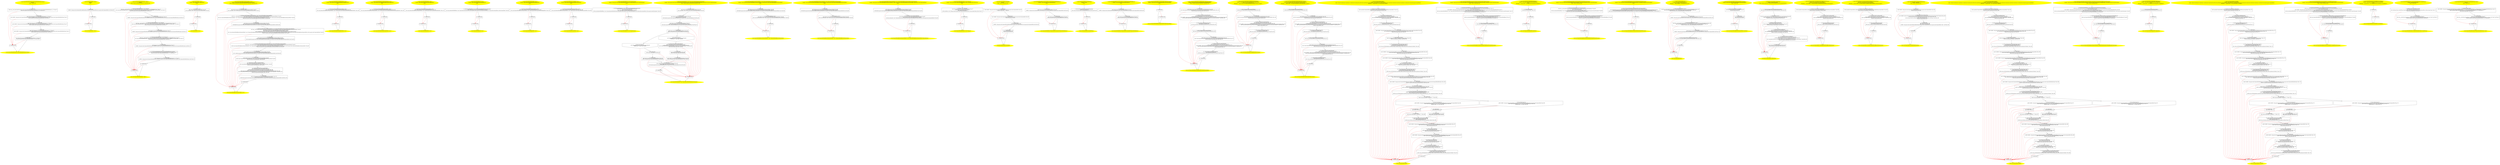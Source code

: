 /* @generated */
digraph cfg {
"org.junit.rules.StopwatchTest$TestStatus.$values():org.junit.rules.StopwatchTest$TestStatus[].ea3eb59d6daa09d32a0988793600b970_1" [label="1: Start StopwatchTest$TestStatus[] StopwatchTest$TestStatus.$values()\nFormals: \nLocals:  $irvar0:void \n  " color=yellow style=filled]
	

	 "org.junit.rules.StopwatchTest$TestStatus.$values():org.junit.rules.StopwatchTest$TestStatus[].ea3eb59d6daa09d32a0988793600b970_1" -> "org.junit.rules.StopwatchTest$TestStatus.$values():org.junit.rules.StopwatchTest$TestStatus[].ea3eb59d6daa09d32a0988793600b970_4" ;
"org.junit.rules.StopwatchTest$TestStatus.$values():org.junit.rules.StopwatchTest$TestStatus[].ea3eb59d6daa09d32a0988793600b970_2" [label="2: Exit StopwatchTest$TestStatus[] StopwatchTest$TestStatus.$values() \n  " color=yellow style=filled]
	

"org.junit.rules.StopwatchTest$TestStatus.$values():org.junit.rules.StopwatchTest$TestStatus[].ea3eb59d6daa09d32a0988793600b970_3" [label="3:  exceptions sink \n  " shape="box"]
	

	 "org.junit.rules.StopwatchTest$TestStatus.$values():org.junit.rules.StopwatchTest$TestStatus[].ea3eb59d6daa09d32a0988793600b970_3" -> "org.junit.rules.StopwatchTest$TestStatus.$values():org.junit.rules.StopwatchTest$TestStatus[].ea3eb59d6daa09d32a0988793600b970_2" ;
"org.junit.rules.StopwatchTest$TestStatus.$values():org.junit.rules.StopwatchTest$TestStatus[].ea3eb59d6daa09d32a0988793600b970_4" [label="4:  method_body \n   n$0=_fun___new_array(sizeof(t=org.junit.rules.StopwatchTest$TestStatus*[_*_];len=[3]):org.junit.rules.StopwatchTest$TestStatus*[_*_](*)) [line 27]\n  *&$irvar0:org.junit.rules.StopwatchTest$TestStatus*[_*_](*)=n$0 [line 27]\n " shape="box"]
	

	 "org.junit.rules.StopwatchTest$TestStatus.$values():org.junit.rules.StopwatchTest$TestStatus[].ea3eb59d6daa09d32a0988793600b970_4" -> "org.junit.rules.StopwatchTest$TestStatus.$values():org.junit.rules.StopwatchTest$TestStatus[].ea3eb59d6daa09d32a0988793600b970_5" ;
	 "org.junit.rules.StopwatchTest$TestStatus.$values():org.junit.rules.StopwatchTest$TestStatus[].ea3eb59d6daa09d32a0988793600b970_4" -> "org.junit.rules.StopwatchTest$TestStatus.$values():org.junit.rules.StopwatchTest$TestStatus[].ea3eb59d6daa09d32a0988793600b970_3" [color="red" ];
"org.junit.rules.StopwatchTest$TestStatus.$values():org.junit.rules.StopwatchTest$TestStatus[].ea3eb59d6daa09d32a0988793600b970_5" [label="5:  method_body \n   n$1=*&$irvar0:org.junit.rules.StopwatchTest$TestStatus*[_*_](*) [line 27]\n  n$2=*&#GB<>$org.junit.rules.StopwatchTest$TestStatus.SUCCEEDED:org.junit.rules.StopwatchTest$TestStatus*(root org.junit.rules.StopwatchTest$TestStatus) [line 27]\n  *n$1[0]:org.junit.rules.StopwatchTest$TestStatus*=n$2 [line 27]\n " shape="box"]
	

	 "org.junit.rules.StopwatchTest$TestStatus.$values():org.junit.rules.StopwatchTest$TestStatus[].ea3eb59d6daa09d32a0988793600b970_5" -> "org.junit.rules.StopwatchTest$TestStatus.$values():org.junit.rules.StopwatchTest$TestStatus[].ea3eb59d6daa09d32a0988793600b970_6" ;
	 "org.junit.rules.StopwatchTest$TestStatus.$values():org.junit.rules.StopwatchTest$TestStatus[].ea3eb59d6daa09d32a0988793600b970_5" -> "org.junit.rules.StopwatchTest$TestStatus.$values():org.junit.rules.StopwatchTest$TestStatus[].ea3eb59d6daa09d32a0988793600b970_3" [color="red" ];
"org.junit.rules.StopwatchTest$TestStatus.$values():org.junit.rules.StopwatchTest$TestStatus[].ea3eb59d6daa09d32a0988793600b970_6" [label="6:  method_body \n   n$3=*&$irvar0:org.junit.rules.StopwatchTest$TestStatus*[_*_](*) [line 27]\n  n$4=*&#GB<>$org.junit.rules.StopwatchTest$TestStatus.FAILED:org.junit.rules.StopwatchTest$TestStatus*(root org.junit.rules.StopwatchTest$TestStatus) [line 27]\n  *n$3[1]:org.junit.rules.StopwatchTest$TestStatus*=n$4 [line 27]\n " shape="box"]
	

	 "org.junit.rules.StopwatchTest$TestStatus.$values():org.junit.rules.StopwatchTest$TestStatus[].ea3eb59d6daa09d32a0988793600b970_6" -> "org.junit.rules.StopwatchTest$TestStatus.$values():org.junit.rules.StopwatchTest$TestStatus[].ea3eb59d6daa09d32a0988793600b970_7" ;
	 "org.junit.rules.StopwatchTest$TestStatus.$values():org.junit.rules.StopwatchTest$TestStatus[].ea3eb59d6daa09d32a0988793600b970_6" -> "org.junit.rules.StopwatchTest$TestStatus.$values():org.junit.rules.StopwatchTest$TestStatus[].ea3eb59d6daa09d32a0988793600b970_3" [color="red" ];
"org.junit.rules.StopwatchTest$TestStatus.$values():org.junit.rules.StopwatchTest$TestStatus[].ea3eb59d6daa09d32a0988793600b970_7" [label="7:  method_body \n   n$5=*&$irvar0:org.junit.rules.StopwatchTest$TestStatus*[_*_](*) [line 27]\n  n$6=*&#GB<>$org.junit.rules.StopwatchTest$TestStatus.SKIPPED:org.junit.rules.StopwatchTest$TestStatus*(root org.junit.rules.StopwatchTest$TestStatus) [line 27]\n  *n$5[2]:org.junit.rules.StopwatchTest$TestStatus*=n$6 [line 27]\n " shape="box"]
	

	 "org.junit.rules.StopwatchTest$TestStatus.$values():org.junit.rules.StopwatchTest$TestStatus[].ea3eb59d6daa09d32a0988793600b970_7" -> "org.junit.rules.StopwatchTest$TestStatus.$values():org.junit.rules.StopwatchTest$TestStatus[].ea3eb59d6daa09d32a0988793600b970_8" ;
	 "org.junit.rules.StopwatchTest$TestStatus.$values():org.junit.rules.StopwatchTest$TestStatus[].ea3eb59d6daa09d32a0988793600b970_7" -> "org.junit.rules.StopwatchTest$TestStatus.$values():org.junit.rules.StopwatchTest$TestStatus[].ea3eb59d6daa09d32a0988793600b970_3" [color="red" ];
"org.junit.rules.StopwatchTest$TestStatus.$values():org.junit.rules.StopwatchTest$TestStatus[].ea3eb59d6daa09d32a0988793600b970_8" [label="8:  method_body \n   n$7=*&$irvar0:org.junit.rules.StopwatchTest$TestStatus*[_*_](*) [line 27]\n  *&return:org.junit.rules.StopwatchTest$TestStatus*[_*_](*)=n$7 [line 27]\n " shape="box"]
	

	 "org.junit.rules.StopwatchTest$TestStatus.$values():org.junit.rules.StopwatchTest$TestStatus[].ea3eb59d6daa09d32a0988793600b970_8" -> "org.junit.rules.StopwatchTest$TestStatus.$values():org.junit.rules.StopwatchTest$TestStatus[].ea3eb59d6daa09d32a0988793600b970_2" ;
	 "org.junit.rules.StopwatchTest$TestStatus.$values():org.junit.rules.StopwatchTest$TestStatus[].ea3eb59d6daa09d32a0988793600b970_8" -> "org.junit.rules.StopwatchTest$TestStatus.$values():org.junit.rules.StopwatchTest$TestStatus[].ea3eb59d6daa09d32a0988793600b970_3" [color="red" ];
"org.junit.rules.StopwatchTest.<clinit>():void.9aebb75d267a9ce6d50bde290892c77b_1" [label="1: Start void StopwatchTest.<clinit>()\nFormals: \nLocals:  \n  " color=yellow style=filled]
	

	 "org.junit.rules.StopwatchTest.<clinit>():void.9aebb75d267a9ce6d50bde290892c77b_1" -> "org.junit.rules.StopwatchTest.<clinit>():void.9aebb75d267a9ce6d50bde290892c77b_4" ;
"org.junit.rules.StopwatchTest.<clinit>():void.9aebb75d267a9ce6d50bde290892c77b_2" [label="2: Exit void StopwatchTest.<clinit>() \n  " color=yellow style=filled]
	

"org.junit.rules.StopwatchTest.<clinit>():void.9aebb75d267a9ce6d50bde290892c77b_3" [label="3:  exceptions sink \n  " shape="box"]
	

	 "org.junit.rules.StopwatchTest.<clinit>():void.9aebb75d267a9ce6d50bde290892c77b_3" -> "org.junit.rules.StopwatchTest.<clinit>():void.9aebb75d267a9ce6d50bde290892c77b_2" ;
"org.junit.rules.StopwatchTest.<clinit>():void.9aebb75d267a9ce6d50bde290892c77b_4" [label="4:  method_body \n   *&#GB<>$org.junit.rules.StopwatchTest.fakeTimeNanos:org.junit.rules.StopwatchTest(root org.junit.rules.StopwatchTest)=1234 [line 30]\n " shape="box"]
	

	 "org.junit.rules.StopwatchTest.<clinit>():void.9aebb75d267a9ce6d50bde290892c77b_4" -> "org.junit.rules.StopwatchTest.<clinit>():void.9aebb75d267a9ce6d50bde290892c77b_5" ;
	 "org.junit.rules.StopwatchTest.<clinit>():void.9aebb75d267a9ce6d50bde290892c77b_4" -> "org.junit.rules.StopwatchTest.<clinit>():void.9aebb75d267a9ce6d50bde290892c77b_3" [color="red" ];
"org.junit.rules.StopwatchTest.<clinit>():void.9aebb75d267a9ce6d50bde290892c77b_5" [label="5:  method_body \n  " shape="box"]
	

	 "org.junit.rules.StopwatchTest.<clinit>():void.9aebb75d267a9ce6d50bde290892c77b_5" -> "org.junit.rules.StopwatchTest.<clinit>():void.9aebb75d267a9ce6d50bde290892c77b_2" ;
	 "org.junit.rules.StopwatchTest.<clinit>():void.9aebb75d267a9ce6d50bde290892c77b_5" -> "org.junit.rules.StopwatchTest.<clinit>():void.9aebb75d267a9ce6d50bde290892c77b_3" [color="red" ];
"org.junit.rules.StopwatchTest$TestStatus.<clinit>():void.e205b9b279554702294a412c92dbc050_1" [label="1: Start void StopwatchTest$TestStatus.<clinit>()\nFormals: \nLocals:  $irvar3:void $irvar2:void $irvar1:void $irvar0:void \n  " color=yellow style=filled]
	

	 "org.junit.rules.StopwatchTest$TestStatus.<clinit>():void.e205b9b279554702294a412c92dbc050_1" -> "org.junit.rules.StopwatchTest$TestStatus.<clinit>():void.e205b9b279554702294a412c92dbc050_4" ;
"org.junit.rules.StopwatchTest$TestStatus.<clinit>():void.e205b9b279554702294a412c92dbc050_2" [label="2: Exit void StopwatchTest$TestStatus.<clinit>() \n  " color=yellow style=filled]
	

"org.junit.rules.StopwatchTest$TestStatus.<clinit>():void.e205b9b279554702294a412c92dbc050_3" [label="3:  exceptions sink \n  " shape="box"]
	

	 "org.junit.rules.StopwatchTest$TestStatus.<clinit>():void.e205b9b279554702294a412c92dbc050_3" -> "org.junit.rules.StopwatchTest$TestStatus.<clinit>():void.e205b9b279554702294a412c92dbc050_2" ;
"org.junit.rules.StopwatchTest$TestStatus.<clinit>():void.e205b9b279554702294a412c92dbc050_4" [label="4:  Call StopwatchTest$TestStatus.<init>(String,int) \n   n$0=_fun___new(sizeof(t=org.junit.rules.StopwatchTest$TestStatus):org.junit.rules.StopwatchTest$TestStatus*) [line 27]\n  n$1=_fun_StopwatchTest$TestStatus.<init>(String,int)(n$0:org.junit.rules.StopwatchTest$TestStatus*,\"SUCCEEDED\":java.lang.Object*,0:int) [line 27]\n  *&$irvar0:org.junit.rules.StopwatchTest$TestStatus*=n$0 [line 27]\n " shape="box"]
	

	 "org.junit.rules.StopwatchTest$TestStatus.<clinit>():void.e205b9b279554702294a412c92dbc050_4" -> "org.junit.rules.StopwatchTest$TestStatus.<clinit>():void.e205b9b279554702294a412c92dbc050_5" ;
	 "org.junit.rules.StopwatchTest$TestStatus.<clinit>():void.e205b9b279554702294a412c92dbc050_4" -> "org.junit.rules.StopwatchTest$TestStatus.<clinit>():void.e205b9b279554702294a412c92dbc050_3" [color="red" ];
"org.junit.rules.StopwatchTest$TestStatus.<clinit>():void.e205b9b279554702294a412c92dbc050_5" [label="5:  method_body \n   n$2=*&$irvar0:org.junit.rules.StopwatchTest$TestStatus* [line 27]\n  *&#GB<>$org.junit.rules.StopwatchTest$TestStatus.SUCCEEDED:org.junit.rules.StopwatchTest$TestStatus(root org.junit.rules.StopwatchTest$TestStatus)=n$2 [line 27]\n " shape="box"]
	

	 "org.junit.rules.StopwatchTest$TestStatus.<clinit>():void.e205b9b279554702294a412c92dbc050_5" -> "org.junit.rules.StopwatchTest$TestStatus.<clinit>():void.e205b9b279554702294a412c92dbc050_6" ;
	 "org.junit.rules.StopwatchTest$TestStatus.<clinit>():void.e205b9b279554702294a412c92dbc050_5" -> "org.junit.rules.StopwatchTest$TestStatus.<clinit>():void.e205b9b279554702294a412c92dbc050_3" [color="red" ];
"org.junit.rules.StopwatchTest$TestStatus.<clinit>():void.e205b9b279554702294a412c92dbc050_6" [label="6:  Call StopwatchTest$TestStatus.<init>(String,int) \n   n$3=_fun___new(sizeof(t=org.junit.rules.StopwatchTest$TestStatus):org.junit.rules.StopwatchTest$TestStatus*) [line 27]\n  n$4=_fun_StopwatchTest$TestStatus.<init>(String,int)(n$3:org.junit.rules.StopwatchTest$TestStatus*,\"FAILED\":java.lang.Object*,1:int) [line 27]\n  *&$irvar1:org.junit.rules.StopwatchTest$TestStatus*=n$3 [line 27]\n " shape="box"]
	

	 "org.junit.rules.StopwatchTest$TestStatus.<clinit>():void.e205b9b279554702294a412c92dbc050_6" -> "org.junit.rules.StopwatchTest$TestStatus.<clinit>():void.e205b9b279554702294a412c92dbc050_7" ;
	 "org.junit.rules.StopwatchTest$TestStatus.<clinit>():void.e205b9b279554702294a412c92dbc050_6" -> "org.junit.rules.StopwatchTest$TestStatus.<clinit>():void.e205b9b279554702294a412c92dbc050_3" [color="red" ];
"org.junit.rules.StopwatchTest$TestStatus.<clinit>():void.e205b9b279554702294a412c92dbc050_7" [label="7:  method_body \n   n$5=*&$irvar1:org.junit.rules.StopwatchTest$TestStatus* [line 27]\n  *&#GB<>$org.junit.rules.StopwatchTest$TestStatus.FAILED:org.junit.rules.StopwatchTest$TestStatus(root org.junit.rules.StopwatchTest$TestStatus)=n$5 [line 27]\n " shape="box"]
	

	 "org.junit.rules.StopwatchTest$TestStatus.<clinit>():void.e205b9b279554702294a412c92dbc050_7" -> "org.junit.rules.StopwatchTest$TestStatus.<clinit>():void.e205b9b279554702294a412c92dbc050_8" ;
	 "org.junit.rules.StopwatchTest$TestStatus.<clinit>():void.e205b9b279554702294a412c92dbc050_7" -> "org.junit.rules.StopwatchTest$TestStatus.<clinit>():void.e205b9b279554702294a412c92dbc050_3" [color="red" ];
"org.junit.rules.StopwatchTest$TestStatus.<clinit>():void.e205b9b279554702294a412c92dbc050_8" [label="8:  Call StopwatchTest$TestStatus.<init>(String,int) \n   n$6=_fun___new(sizeof(t=org.junit.rules.StopwatchTest$TestStatus):org.junit.rules.StopwatchTest$TestStatus*) [line 27]\n  n$7=_fun_StopwatchTest$TestStatus.<init>(String,int)(n$6:org.junit.rules.StopwatchTest$TestStatus*,\"SKIPPED\":java.lang.Object*,2:int) [line 27]\n  *&$irvar2:org.junit.rules.StopwatchTest$TestStatus*=n$6 [line 27]\n " shape="box"]
	

	 "org.junit.rules.StopwatchTest$TestStatus.<clinit>():void.e205b9b279554702294a412c92dbc050_8" -> "org.junit.rules.StopwatchTest$TestStatus.<clinit>():void.e205b9b279554702294a412c92dbc050_9" ;
	 "org.junit.rules.StopwatchTest$TestStatus.<clinit>():void.e205b9b279554702294a412c92dbc050_8" -> "org.junit.rules.StopwatchTest$TestStatus.<clinit>():void.e205b9b279554702294a412c92dbc050_3" [color="red" ];
"org.junit.rules.StopwatchTest$TestStatus.<clinit>():void.e205b9b279554702294a412c92dbc050_9" [label="9:  method_body \n   n$8=*&$irvar2:org.junit.rules.StopwatchTest$TestStatus* [line 27]\n  *&#GB<>$org.junit.rules.StopwatchTest$TestStatus.SKIPPED:org.junit.rules.StopwatchTest$TestStatus(root org.junit.rules.StopwatchTest$TestStatus)=n$8 [line 27]\n " shape="box"]
	

	 "org.junit.rules.StopwatchTest$TestStatus.<clinit>():void.e205b9b279554702294a412c92dbc050_9" -> "org.junit.rules.StopwatchTest$TestStatus.<clinit>():void.e205b9b279554702294a412c92dbc050_10" ;
	 "org.junit.rules.StopwatchTest$TestStatus.<clinit>():void.e205b9b279554702294a412c92dbc050_9" -> "org.junit.rules.StopwatchTest$TestStatus.<clinit>():void.e205b9b279554702294a412c92dbc050_3" [color="red" ];
"org.junit.rules.StopwatchTest$TestStatus.<clinit>():void.e205b9b279554702294a412c92dbc050_10" [label="10:  Call StopwatchTest$TestStatus[] StopwatchTest$TestStatus.$values() \n   n$9=_fun_StopwatchTest$TestStatus[] StopwatchTest$TestStatus.$values()() [line 27]\n  *&$irvar3:org.junit.rules.StopwatchTest$TestStatus*[_*_](*)=n$9 [line 27]\n " shape="box"]
	

	 "org.junit.rules.StopwatchTest$TestStatus.<clinit>():void.e205b9b279554702294a412c92dbc050_10" -> "org.junit.rules.StopwatchTest$TestStatus.<clinit>():void.e205b9b279554702294a412c92dbc050_11" ;
	 "org.junit.rules.StopwatchTest$TestStatus.<clinit>():void.e205b9b279554702294a412c92dbc050_10" -> "org.junit.rules.StopwatchTest$TestStatus.<clinit>():void.e205b9b279554702294a412c92dbc050_3" [color="red" ];
"org.junit.rules.StopwatchTest$TestStatus.<clinit>():void.e205b9b279554702294a412c92dbc050_11" [label="11:  method_body \n   n$10=*&$irvar3:org.junit.rules.StopwatchTest$TestStatus*[_*_](*) [line 27]\n  *&#GB<>$org.junit.rules.StopwatchTest$TestStatus.$VALUES:org.junit.rules.StopwatchTest$TestStatus(root org.junit.rules.StopwatchTest$TestStatus)=n$10 [line 27]\n " shape="box"]
	

	 "org.junit.rules.StopwatchTest$TestStatus.<clinit>():void.e205b9b279554702294a412c92dbc050_11" -> "org.junit.rules.StopwatchTest$TestStatus.<clinit>():void.e205b9b279554702294a412c92dbc050_12" ;
	 "org.junit.rules.StopwatchTest$TestStatus.<clinit>():void.e205b9b279554702294a412c92dbc050_11" -> "org.junit.rules.StopwatchTest$TestStatus.<clinit>():void.e205b9b279554702294a412c92dbc050_3" [color="red" ];
"org.junit.rules.StopwatchTest$TestStatus.<clinit>():void.e205b9b279554702294a412c92dbc050_12" [label="12:  method_body \n  " shape="box"]
	

	 "org.junit.rules.StopwatchTest$TestStatus.<clinit>():void.e205b9b279554702294a412c92dbc050_12" -> "org.junit.rules.StopwatchTest$TestStatus.<clinit>():void.e205b9b279554702294a412c92dbc050_2" ;
	 "org.junit.rules.StopwatchTest$TestStatus.<clinit>():void.e205b9b279554702294a412c92dbc050_12" -> "org.junit.rules.StopwatchTest$TestStatus.<clinit>():void.e205b9b279554702294a412c92dbc050_3" [color="red" ];
"org.junit.rules.StopwatchTest.<init>().c6cff9748d3bc9fe093b8e4f46fb6def_1" [label="1: Start StopwatchTest.<init>()\nFormals:  this:org.junit.rules.StopwatchTest*\nLocals:  \n  " color=yellow style=filled]
	

	 "org.junit.rules.StopwatchTest.<init>().c6cff9748d3bc9fe093b8e4f46fb6def_1" -> "org.junit.rules.StopwatchTest.<init>().c6cff9748d3bc9fe093b8e4f46fb6def_4" ;
"org.junit.rules.StopwatchTest.<init>().c6cff9748d3bc9fe093b8e4f46fb6def_2" [label="2: Exit StopwatchTest.<init>() \n  " color=yellow style=filled]
	

"org.junit.rules.StopwatchTest.<init>().c6cff9748d3bc9fe093b8e4f46fb6def_3" [label="3:  exceptions sink \n  " shape="box"]
	

	 "org.junit.rules.StopwatchTest.<init>().c6cff9748d3bc9fe093b8e4f46fb6def_3" -> "org.junit.rules.StopwatchTest.<init>().c6cff9748d3bc9fe093b8e4f46fb6def_2" ;
"org.junit.rules.StopwatchTest.<init>().c6cff9748d3bc9fe093b8e4f46fb6def_4" [label="4:  Call Object.<init>() \n   n$0=*&this:org.junit.rules.StopwatchTest* [line 26]\n  n$1=_fun_Object.<init>()(n$0:org.junit.rules.StopwatchTest*) [line 26]\n " shape="box"]
	

	 "org.junit.rules.StopwatchTest.<init>().c6cff9748d3bc9fe093b8e4f46fb6def_4" -> "org.junit.rules.StopwatchTest.<init>().c6cff9748d3bc9fe093b8e4f46fb6def_5" ;
	 "org.junit.rules.StopwatchTest.<init>().c6cff9748d3bc9fe093b8e4f46fb6def_4" -> "org.junit.rules.StopwatchTest.<init>().c6cff9748d3bc9fe093b8e4f46fb6def_3" [color="red" ];
"org.junit.rules.StopwatchTest.<init>().c6cff9748d3bc9fe093b8e4f46fb6def_5" [label="5:  method_body \n  " shape="box"]
	

	 "org.junit.rules.StopwatchTest.<init>().c6cff9748d3bc9fe093b8e4f46fb6def_5" -> "org.junit.rules.StopwatchTest.<init>().c6cff9748d3bc9fe093b8e4f46fb6def_2" ;
	 "org.junit.rules.StopwatchTest.<init>().c6cff9748d3bc9fe093b8e4f46fb6def_5" -> "org.junit.rules.StopwatchTest.<init>().c6cff9748d3bc9fe093b8e4f46fb6def_3" [color="red" ];
"org.junit.rules.StopwatchTest$AbstractStopwatchTest.<init>().c23f10bc9f662b35f18c0bf07d012104_1" [label="1: Start StopwatchTest$AbstractStopwatchTest.<init>()\nFormals:  this:org.junit.rules.StopwatchTest$AbstractStopwatchTest*\nLocals:  $irvar5:void $irvar4:void $irvar3:void $irvar2:void $irvar1:void $irvar0:void \n  " color=yellow style=filled]
	

	 "org.junit.rules.StopwatchTest$AbstractStopwatchTest.<init>().c23f10bc9f662b35f18c0bf07d012104_1" -> "org.junit.rules.StopwatchTest$AbstractStopwatchTest.<init>().c23f10bc9f662b35f18c0bf07d012104_4" ;
"org.junit.rules.StopwatchTest$AbstractStopwatchTest.<init>().c23f10bc9f662b35f18c0bf07d012104_2" [label="2: Exit StopwatchTest$AbstractStopwatchTest.<init>() \n  " color=yellow style=filled]
	

"org.junit.rules.StopwatchTest$AbstractStopwatchTest.<init>().c23f10bc9f662b35f18c0bf07d012104_3" [label="3:  exceptions sink \n  " shape="box"]
	

	 "org.junit.rules.StopwatchTest$AbstractStopwatchTest.<init>().c23f10bc9f662b35f18c0bf07d012104_3" -> "org.junit.rules.StopwatchTest$AbstractStopwatchTest.<init>().c23f10bc9f662b35f18c0bf07d012104_2" ;
"org.junit.rules.StopwatchTest$AbstractStopwatchTest.<init>().c23f10bc9f662b35f18c0bf07d012104_4" [label="4:  Call Object.<init>() \n   n$0=*&this:org.junit.rules.StopwatchTest$AbstractStopwatchTest* [line 52]\n  n$1=_fun_Object.<init>()(n$0:org.junit.rules.StopwatchTest$AbstractStopwatchTest*) [line 52]\n " shape="box"]
	

	 "org.junit.rules.StopwatchTest$AbstractStopwatchTest.<init>().c23f10bc9f662b35f18c0bf07d012104_4" -> "org.junit.rules.StopwatchTest$AbstractStopwatchTest.<init>().c23f10bc9f662b35f18c0bf07d012104_5" ;
	 "org.junit.rules.StopwatchTest$AbstractStopwatchTest.<init>().c23f10bc9f662b35f18c0bf07d012104_4" -> "org.junit.rules.StopwatchTest$AbstractStopwatchTest.<init>().c23f10bc9f662b35f18c0bf07d012104_3" [color="red" ];
"org.junit.rules.StopwatchTest$AbstractStopwatchTest.<init>().c23f10bc9f662b35f18c0bf07d012104_5" [label="5:  Call StopwatchTest$AbstractStopwatchTest$1.<init>(StopwatchTest$AbstractStopwatchTest) \n   n$2=_fun___new(sizeof(t=org.junit.rules.StopwatchTest$AbstractStopwatchTest$1):org.junit.rules.StopwatchTest$AbstractStopwatchTest$1*) [line 58]\n  n$3=*&this:org.junit.rules.StopwatchTest$AbstractStopwatchTest* [line 58]\n  n$4=_fun_StopwatchTest$AbstractStopwatchTest$1.<init>(StopwatchTest$AbstractStopwatchTest)(n$2:org.junit.rules.StopwatchTest$AbstractStopwatchTest$1*,n$3:org.junit.rules.StopwatchTest$AbstractStopwatchTest*) [line 58]\n  *&$irvar0:org.junit.rules.StopwatchTest$AbstractStopwatchTest$1*=n$2 [line 58]\n " shape="box"]
	

	 "org.junit.rules.StopwatchTest$AbstractStopwatchTest.<init>().c23f10bc9f662b35f18c0bf07d012104_5" -> "org.junit.rules.StopwatchTest$AbstractStopwatchTest.<init>().c23f10bc9f662b35f18c0bf07d012104_6" ;
	 "org.junit.rules.StopwatchTest$AbstractStopwatchTest.<init>().c23f10bc9f662b35f18c0bf07d012104_5" -> "org.junit.rules.StopwatchTest$AbstractStopwatchTest.<init>().c23f10bc9f662b35f18c0bf07d012104_3" [color="red" ];
"org.junit.rules.StopwatchTest$AbstractStopwatchTest.<init>().c23f10bc9f662b35f18c0bf07d012104_6" [label="6:  method_body \n   n$5=*&this:org.junit.rules.StopwatchTest$AbstractStopwatchTest* [line 58]\n  n$6=*&$irvar0:org.junit.rules.StopwatchTest$AbstractStopwatchTest$1* [line 58]\n  *n$5.fakeClock:org.junit.rules.StopwatchTest$AbstractStopwatchTest(root org.junit.rules.StopwatchTest$AbstractStopwatchTest)=n$6 [line 58]\n " shape="box"]
	

	 "org.junit.rules.StopwatchTest$AbstractStopwatchTest.<init>().c23f10bc9f662b35f18c0bf07d012104_6" -> "org.junit.rules.StopwatchTest$AbstractStopwatchTest.<init>().c23f10bc9f662b35f18c0bf07d012104_7" ;
	 "org.junit.rules.StopwatchTest$AbstractStopwatchTest.<init>().c23f10bc9f662b35f18c0bf07d012104_6" -> "org.junit.rules.StopwatchTest$AbstractStopwatchTest.<init>().c23f10bc9f662b35f18c0bf07d012104_3" [color="red" ];
"org.junit.rules.StopwatchTest$AbstractStopwatchTest.<init>().c23f10bc9f662b35f18c0bf07d012104_7" [label="7:  Call StopwatchTest$AbstractStopwatchTest$2.<init>(StopwatchTest$AbstractStopwatchTest,Stopwatch$Clock) \n   n$7=_fun___new(sizeof(t=org.junit.rules.StopwatchTest$AbstractStopwatchTest$2):org.junit.rules.StopwatchTest$AbstractStopwatchTest$2*) [line 65]\n  n$8=*&this:org.junit.rules.StopwatchTest$AbstractStopwatchTest* [line 65]\n  n$9=*&this:org.junit.rules.StopwatchTest$AbstractStopwatchTest* [line 65]\n  n$10=*n$9.fakeClock:org.junit.rules.Stopwatch$Clock*(root org.junit.rules.StopwatchTest$AbstractStopwatchTest) [line 65]\n  n$11=_fun_StopwatchTest$AbstractStopwatchTest$2.<init>(StopwatchTest$AbstractStopwatchTest,Stopwatch$Clock)(n$7:org.junit.rules.StopwatchTest$AbstractStopwatchTest$2*,n$8:org.junit.rules.StopwatchTest$AbstractStopwatchTest*,n$10:org.junit.rules.Stopwatch$Clock*) [line 65]\n  *&$irvar1:org.junit.rules.StopwatchTest$AbstractStopwatchTest$2*=n$7 [line 65]\n " shape="box"]
	

	 "org.junit.rules.StopwatchTest$AbstractStopwatchTest.<init>().c23f10bc9f662b35f18c0bf07d012104_7" -> "org.junit.rules.StopwatchTest$AbstractStopwatchTest.<init>().c23f10bc9f662b35f18c0bf07d012104_8" ;
	 "org.junit.rules.StopwatchTest$AbstractStopwatchTest.<init>().c23f10bc9f662b35f18c0bf07d012104_7" -> "org.junit.rules.StopwatchTest$AbstractStopwatchTest.<init>().c23f10bc9f662b35f18c0bf07d012104_3" [color="red" ];
"org.junit.rules.StopwatchTest$AbstractStopwatchTest.<init>().c23f10bc9f662b35f18c0bf07d012104_8" [label="8:  method_body \n   n$12=*&this:org.junit.rules.StopwatchTest$AbstractStopwatchTest* [line 65]\n  n$13=*&$irvar1:org.junit.rules.StopwatchTest$AbstractStopwatchTest$2* [line 65]\n  *n$12.stopwatch:org.junit.rules.StopwatchTest$AbstractStopwatchTest(root org.junit.rules.StopwatchTest$AbstractStopwatchTest)=n$13 [line 65]\n " shape="box"]
	

	 "org.junit.rules.StopwatchTest$AbstractStopwatchTest.<init>().c23f10bc9f662b35f18c0bf07d012104_8" -> "org.junit.rules.StopwatchTest$AbstractStopwatchTest.<init>().c23f10bc9f662b35f18c0bf07d012104_9" ;
	 "org.junit.rules.StopwatchTest$AbstractStopwatchTest.<init>().c23f10bc9f662b35f18c0bf07d012104_8" -> "org.junit.rules.StopwatchTest$AbstractStopwatchTest.<init>().c23f10bc9f662b35f18c0bf07d012104_3" [color="red" ];
"org.junit.rules.StopwatchTest$AbstractStopwatchTest.<init>().c23f10bc9f662b35f18c0bf07d012104_9" [label="9:  Call StopwatchTest$AbstractStopwatchTest$3.<init>(StopwatchTest$AbstractStopwatchTest) \n   n$14=_fun___new(sizeof(t=org.junit.rules.StopwatchTest$AbstractStopwatchTest$3):org.junit.rules.StopwatchTest$AbstractStopwatchTest$3*) [line 90]\n  n$15=*&this:org.junit.rules.StopwatchTest$AbstractStopwatchTest* [line 90]\n  n$16=_fun_StopwatchTest$AbstractStopwatchTest$3.<init>(StopwatchTest$AbstractStopwatchTest)(n$14:org.junit.rules.StopwatchTest$AbstractStopwatchTest$3*,n$15:org.junit.rules.StopwatchTest$AbstractStopwatchTest*) [line 90]\n  *&$irvar2:org.junit.rules.StopwatchTest$AbstractStopwatchTest$3*=n$14 [line 90]\n " shape="box"]
	

	 "org.junit.rules.StopwatchTest$AbstractStopwatchTest.<init>().c23f10bc9f662b35f18c0bf07d012104_9" -> "org.junit.rules.StopwatchTest$AbstractStopwatchTest.<init>().c23f10bc9f662b35f18c0bf07d012104_10" ;
	 "org.junit.rules.StopwatchTest$AbstractStopwatchTest.<init>().c23f10bc9f662b35f18c0bf07d012104_9" -> "org.junit.rules.StopwatchTest$AbstractStopwatchTest.<init>().c23f10bc9f662b35f18c0bf07d012104_3" [color="red" ];
"org.junit.rules.StopwatchTest$AbstractStopwatchTest.<init>().c23f10bc9f662b35f18c0bf07d012104_10" [label="10:  method_body \n   n$17=*&this:org.junit.rules.StopwatchTest$AbstractStopwatchTest* [line 90]\n  n$18=*&$irvar2:org.junit.rules.StopwatchTest$AbstractStopwatchTest$3* [line 90]\n  *n$17.watcher:org.junit.rules.StopwatchTest$AbstractStopwatchTest(root org.junit.rules.StopwatchTest$AbstractStopwatchTest)=n$18 [line 90]\n " shape="box"]
	

	 "org.junit.rules.StopwatchTest$AbstractStopwatchTest.<init>().c23f10bc9f662b35f18c0bf07d012104_10" -> "org.junit.rules.StopwatchTest$AbstractStopwatchTest.<init>().c23f10bc9f662b35f18c0bf07d012104_11" ;
	 "org.junit.rules.StopwatchTest$AbstractStopwatchTest.<init>().c23f10bc9f662b35f18c0bf07d012104_10" -> "org.junit.rules.StopwatchTest$AbstractStopwatchTest.<init>().c23f10bc9f662b35f18c0bf07d012104_3" [color="red" ];
"org.junit.rules.StopwatchTest$AbstractStopwatchTest.<init>().c23f10bc9f662b35f18c0bf07d012104_11" [label="11:  method_body \n   n$19=*&this:org.junit.rules.StopwatchTest$AbstractStopwatchTest* [line 99]\n  n$20=*n$19.watcher:org.junit.rules.TestWatcher*(root org.junit.rules.StopwatchTest$AbstractStopwatchTest) [line 99]\n  *&$irvar3:org.junit.rules.TestWatcher*=n$20 [line 99]\n " shape="box"]
	

	 "org.junit.rules.StopwatchTest$AbstractStopwatchTest.<init>().c23f10bc9f662b35f18c0bf07d012104_11" -> "org.junit.rules.StopwatchTest$AbstractStopwatchTest.<init>().c23f10bc9f662b35f18c0bf07d012104_12" ;
	 "org.junit.rules.StopwatchTest$AbstractStopwatchTest.<init>().c23f10bc9f662b35f18c0bf07d012104_11" -> "org.junit.rules.StopwatchTest$AbstractStopwatchTest.<init>().c23f10bc9f662b35f18c0bf07d012104_3" [color="red" ];
"org.junit.rules.StopwatchTest$AbstractStopwatchTest.<init>().c23f10bc9f662b35f18c0bf07d012104_12" [label="12:  Call RuleChain RuleChain.outerRule(TestRule) \n   n$21=*&$irvar3:org.junit.rules.TestWatcher* [line 99]\n  n$22=_fun_RuleChain RuleChain.outerRule(TestRule)(n$21:org.junit.rules.TestWatcher*) [line 99]\n  *&$irvar4:org.junit.rules.RuleChain*=n$22 [line 99]\n " shape="box"]
	

	 "org.junit.rules.StopwatchTest$AbstractStopwatchTest.<init>().c23f10bc9f662b35f18c0bf07d012104_12" -> "org.junit.rules.StopwatchTest$AbstractStopwatchTest.<init>().c23f10bc9f662b35f18c0bf07d012104_13" ;
	 "org.junit.rules.StopwatchTest$AbstractStopwatchTest.<init>().c23f10bc9f662b35f18c0bf07d012104_12" -> "org.junit.rules.StopwatchTest$AbstractStopwatchTest.<init>().c23f10bc9f662b35f18c0bf07d012104_3" [color="red" ];
"org.junit.rules.StopwatchTest$AbstractStopwatchTest.<init>().c23f10bc9f662b35f18c0bf07d012104_13" [label="13:  Call RuleChain RuleChain.around(TestRule) \n   n$23=*&$irvar4:org.junit.rules.RuleChain* [line 100]\n  _=*n$23:org.junit.rules.RuleChain*(root org.junit.rules.RuleChain) [line 100]\n  n$25=*&this:org.junit.rules.StopwatchTest$AbstractStopwatchTest* [line 100]\n  n$26=*n$25.stopwatch:org.junit.rules.Stopwatch*(root org.junit.rules.StopwatchTest$AbstractStopwatchTest) [line 100]\n  n$27=_fun_RuleChain RuleChain.around(TestRule)(n$23:org.junit.rules.RuleChain*,n$26:org.junit.rules.Stopwatch*) virtual [line 100]\n  *&$irvar5:org.junit.rules.RuleChain*=n$27 [line 100]\n " shape="box"]
	

	 "org.junit.rules.StopwatchTest$AbstractStopwatchTest.<init>().c23f10bc9f662b35f18c0bf07d012104_13" -> "org.junit.rules.StopwatchTest$AbstractStopwatchTest.<init>().c23f10bc9f662b35f18c0bf07d012104_14" ;
	 "org.junit.rules.StopwatchTest$AbstractStopwatchTest.<init>().c23f10bc9f662b35f18c0bf07d012104_13" -> "org.junit.rules.StopwatchTest$AbstractStopwatchTest.<init>().c23f10bc9f662b35f18c0bf07d012104_3" [color="red" ];
"org.junit.rules.StopwatchTest$AbstractStopwatchTest.<init>().c23f10bc9f662b35f18c0bf07d012104_14" [label="14:  method_body \n   n$28=*&this:org.junit.rules.StopwatchTest$AbstractStopwatchTest* [line 100]\n  n$29=*&$irvar5:org.junit.rules.RuleChain* [line 100]\n  *n$28.chain:org.junit.rules.StopwatchTest$AbstractStopwatchTest(root org.junit.rules.StopwatchTest$AbstractStopwatchTest)=n$29 [line 100]\n " shape="box"]
	

	 "org.junit.rules.StopwatchTest$AbstractStopwatchTest.<init>().c23f10bc9f662b35f18c0bf07d012104_14" -> "org.junit.rules.StopwatchTest$AbstractStopwatchTest.<init>().c23f10bc9f662b35f18c0bf07d012104_15" ;
	 "org.junit.rules.StopwatchTest$AbstractStopwatchTest.<init>().c23f10bc9f662b35f18c0bf07d012104_14" -> "org.junit.rules.StopwatchTest$AbstractStopwatchTest.<init>().c23f10bc9f662b35f18c0bf07d012104_3" [color="red" ];
"org.junit.rules.StopwatchTest$AbstractStopwatchTest.<init>().c23f10bc9f662b35f18c0bf07d012104_15" [label="15:  method_body \n  " shape="box"]
	

	 "org.junit.rules.StopwatchTest$AbstractStopwatchTest.<init>().c23f10bc9f662b35f18c0bf07d012104_15" -> "org.junit.rules.StopwatchTest$AbstractStopwatchTest.<init>().c23f10bc9f662b35f18c0bf07d012104_2" ;
	 "org.junit.rules.StopwatchTest$AbstractStopwatchTest.<init>().c23f10bc9f662b35f18c0bf07d012104_15" -> "org.junit.rules.StopwatchTest$AbstractStopwatchTest.<init>().c23f10bc9f662b35f18c0bf07d012104_3" [color="red" ];
"org.junit.rules.StopwatchTest$DurationAfterTestTest.<init>().6759e377ec3f0088cf25cbfc027e5530_1" [label="1: Start StopwatchTest$DurationAfterTestTest.<init>()\nFormals:  this:org.junit.rules.StopwatchTest$DurationAfterTestTest*\nLocals:  \n  " color=yellow style=filled]
	

	 "org.junit.rules.StopwatchTest$DurationAfterTestTest.<init>().6759e377ec3f0088cf25cbfc027e5530_1" -> "org.junit.rules.StopwatchTest$DurationAfterTestTest.<init>().6759e377ec3f0088cf25cbfc027e5530_4" ;
"org.junit.rules.StopwatchTest$DurationAfterTestTest.<init>().6759e377ec3f0088cf25cbfc027e5530_2" [label="2: Exit StopwatchTest$DurationAfterTestTest.<init>() \n  " color=yellow style=filled]
	

"org.junit.rules.StopwatchTest$DurationAfterTestTest.<init>().6759e377ec3f0088cf25cbfc027e5530_3" [label="3:  exceptions sink \n  " shape="box"]
	

	 "org.junit.rules.StopwatchTest$DurationAfterTestTest.<init>().6759e377ec3f0088cf25cbfc027e5530_3" -> "org.junit.rules.StopwatchTest$DurationAfterTestTest.<init>().6759e377ec3f0088cf25cbfc027e5530_2" ;
"org.junit.rules.StopwatchTest$DurationAfterTestTest.<init>().6759e377ec3f0088cf25cbfc027e5530_4" [label="4:  Call StopwatchTest$AbstractStopwatchTest.<init>() \n   n$0=*&this:org.junit.rules.StopwatchTest$DurationAfterTestTest* [line 136]\n  n$1=_fun_StopwatchTest$AbstractStopwatchTest.<init>()(n$0:org.junit.rules.StopwatchTest$DurationAfterTestTest*) [line 136]\n " shape="box"]
	

	 "org.junit.rules.StopwatchTest$DurationAfterTestTest.<init>().6759e377ec3f0088cf25cbfc027e5530_4" -> "org.junit.rules.StopwatchTest$DurationAfterTestTest.<init>().6759e377ec3f0088cf25cbfc027e5530_5" ;
	 "org.junit.rules.StopwatchTest$DurationAfterTestTest.<init>().6759e377ec3f0088cf25cbfc027e5530_4" -> "org.junit.rules.StopwatchTest$DurationAfterTestTest.<init>().6759e377ec3f0088cf25cbfc027e5530_3" [color="red" ];
"org.junit.rules.StopwatchTest$DurationAfterTestTest.<init>().6759e377ec3f0088cf25cbfc027e5530_5" [label="5:  method_body \n  " shape="box"]
	

	 "org.junit.rules.StopwatchTest$DurationAfterTestTest.<init>().6759e377ec3f0088cf25cbfc027e5530_5" -> "org.junit.rules.StopwatchTest$DurationAfterTestTest.<init>().6759e377ec3f0088cf25cbfc027e5530_2" ;
	 "org.junit.rules.StopwatchTest$DurationAfterTestTest.<init>().6759e377ec3f0088cf25cbfc027e5530_5" -> "org.junit.rules.StopwatchTest$DurationAfterTestTest.<init>().6759e377ec3f0088cf25cbfc027e5530_3" [color="red" ];
"org.junit.rules.StopwatchTest$DurationDuringTestTest.<init>().758f42d002e286fc42895ec941baef8d_1" [label="1: Start StopwatchTest$DurationDuringTestTest.<init>()\nFormals:  this:org.junit.rules.StopwatchTest$DurationDuringTestTest*\nLocals:  \n  " color=yellow style=filled]
	

	 "org.junit.rules.StopwatchTest$DurationDuringTestTest.<init>().758f42d002e286fc42895ec941baef8d_1" -> "org.junit.rules.StopwatchTest$DurationDuringTestTest.<init>().758f42d002e286fc42895ec941baef8d_4" ;
"org.junit.rules.StopwatchTest$DurationDuringTestTest.<init>().758f42d002e286fc42895ec941baef8d_2" [label="2: Exit StopwatchTest$DurationDuringTestTest.<init>() \n  " color=yellow style=filled]
	

"org.junit.rules.StopwatchTest$DurationDuringTestTest.<init>().758f42d002e286fc42895ec941baef8d_3" [label="3:  exceptions sink \n  " shape="box"]
	

	 "org.junit.rules.StopwatchTest$DurationDuringTestTest.<init>().758f42d002e286fc42895ec941baef8d_3" -> "org.junit.rules.StopwatchTest$DurationDuringTestTest.<init>().758f42d002e286fc42895ec941baef8d_2" ;
"org.junit.rules.StopwatchTest$DurationDuringTestTest.<init>().758f42d002e286fc42895ec941baef8d_4" [label="4:  Call StopwatchTest$AbstractStopwatchTest.<init>() \n   n$0=*&this:org.junit.rules.StopwatchTest$DurationDuringTestTest* [line 126]\n  n$1=_fun_StopwatchTest$AbstractStopwatchTest.<init>()(n$0:org.junit.rules.StopwatchTest$DurationDuringTestTest*) [line 126]\n " shape="box"]
	

	 "org.junit.rules.StopwatchTest$DurationDuringTestTest.<init>().758f42d002e286fc42895ec941baef8d_4" -> "org.junit.rules.StopwatchTest$DurationDuringTestTest.<init>().758f42d002e286fc42895ec941baef8d_5" ;
	 "org.junit.rules.StopwatchTest$DurationDuringTestTest.<init>().758f42d002e286fc42895ec941baef8d_4" -> "org.junit.rules.StopwatchTest$DurationDuringTestTest.<init>().758f42d002e286fc42895ec941baef8d_3" [color="red" ];
"org.junit.rules.StopwatchTest$DurationDuringTestTest.<init>().758f42d002e286fc42895ec941baef8d_5" [label="5:  method_body \n  " shape="box"]
	

	 "org.junit.rules.StopwatchTest$DurationDuringTestTest.<init>().758f42d002e286fc42895ec941baef8d_5" -> "org.junit.rules.StopwatchTest$DurationDuringTestTest.<init>().758f42d002e286fc42895ec941baef8d_2" ;
	 "org.junit.rules.StopwatchTest$DurationDuringTestTest.<init>().758f42d002e286fc42895ec941baef8d_5" -> "org.junit.rules.StopwatchTest$DurationDuringTestTest.<init>().758f42d002e286fc42895ec941baef8d_3" [color="red" ];
"org.junit.rules.StopwatchTest$FailedTest.<init>().044b7d4dff6bd5659cb0617ffd5f3821_1" [label="1: Start StopwatchTest$FailedTest.<init>()\nFormals:  this:org.junit.rules.StopwatchTest$FailedTest*\nLocals:  \n  " color=yellow style=filled]
	

	 "org.junit.rules.StopwatchTest$FailedTest.<init>().044b7d4dff6bd5659cb0617ffd5f3821_1" -> "org.junit.rules.StopwatchTest$FailedTest.<init>().044b7d4dff6bd5659cb0617ffd5f3821_4" ;
"org.junit.rules.StopwatchTest$FailedTest.<init>().044b7d4dff6bd5659cb0617ffd5f3821_2" [label="2: Exit StopwatchTest$FailedTest.<init>() \n  " color=yellow style=filled]
	

"org.junit.rules.StopwatchTest$FailedTest.<init>().044b7d4dff6bd5659cb0617ffd5f3821_3" [label="3:  exceptions sink \n  " shape="box"]
	

	 "org.junit.rules.StopwatchTest$FailedTest.<init>().044b7d4dff6bd5659cb0617ffd5f3821_3" -> "org.junit.rules.StopwatchTest$FailedTest.<init>().044b7d4dff6bd5659cb0617ffd5f3821_2" ;
"org.junit.rules.StopwatchTest$FailedTest.<init>().044b7d4dff6bd5659cb0617ffd5f3821_4" [label="4:  Call StopwatchTest$AbstractStopwatchTest.<init>() \n   n$0=*&this:org.junit.rules.StopwatchTest$FailedTest* [line 112]\n  n$1=_fun_StopwatchTest$AbstractStopwatchTest.<init>()(n$0:org.junit.rules.StopwatchTest$FailedTest*) [line 112]\n " shape="box"]
	

	 "org.junit.rules.StopwatchTest$FailedTest.<init>().044b7d4dff6bd5659cb0617ffd5f3821_4" -> "org.junit.rules.StopwatchTest$FailedTest.<init>().044b7d4dff6bd5659cb0617ffd5f3821_5" ;
	 "org.junit.rules.StopwatchTest$FailedTest.<init>().044b7d4dff6bd5659cb0617ffd5f3821_4" -> "org.junit.rules.StopwatchTest$FailedTest.<init>().044b7d4dff6bd5659cb0617ffd5f3821_3" [color="red" ];
"org.junit.rules.StopwatchTest$FailedTest.<init>().044b7d4dff6bd5659cb0617ffd5f3821_5" [label="5:  method_body \n  " shape="box"]
	

	 "org.junit.rules.StopwatchTest$FailedTest.<init>().044b7d4dff6bd5659cb0617ffd5f3821_5" -> "org.junit.rules.StopwatchTest$FailedTest.<init>().044b7d4dff6bd5659cb0617ffd5f3821_2" ;
	 "org.junit.rules.StopwatchTest$FailedTest.<init>().044b7d4dff6bd5659cb0617ffd5f3821_5" -> "org.junit.rules.StopwatchTest$FailedTest.<init>().044b7d4dff6bd5659cb0617ffd5f3821_3" [color="red" ];
"org.junit.rules.StopwatchTest$Record.<init>().48a3b4c6e4d5be76c87c9290b61a7819_1" [label="1: Start StopwatchTest$Record.<init>()\nFormals:  this:org.junit.rules.StopwatchTest$Record*\nLocals:  \n  " color=yellow style=filled]
	

	 "org.junit.rules.StopwatchTest$Record.<init>().48a3b4c6e4d5be76c87c9290b61a7819_1" -> "org.junit.rules.StopwatchTest$Record.<init>().48a3b4c6e4d5be76c87c9290b61a7819_4" ;
"org.junit.rules.StopwatchTest$Record.<init>().48a3b4c6e4d5be76c87c9290b61a7819_2" [label="2: Exit StopwatchTest$Record.<init>() \n  " color=yellow style=filled]
	

"org.junit.rules.StopwatchTest$Record.<init>().48a3b4c6e4d5be76c87c9290b61a7819_3" [label="3:  exceptions sink \n  " shape="box"]
	

	 "org.junit.rules.StopwatchTest$Record.<init>().48a3b4c6e4d5be76c87c9290b61a7819_3" -> "org.junit.rules.StopwatchTest$Record.<init>().48a3b4c6e4d5be76c87c9290b61a7819_2" ;
"org.junit.rules.StopwatchTest$Record.<init>().48a3b4c6e4d5be76c87c9290b61a7819_4" [label="4:  Call StopwatchTest$Record.<init>(long,StopwatchTest$TestStatus,Description) \n   n$0=*&this:org.junit.rules.StopwatchTest$Record* [line 38]\n  n$1=_fun_StopwatchTest$Record.<init>(long,StopwatchTest$TestStatus,Description)(n$0:org.junit.rules.StopwatchTest$Record*,0:long,null:java.lang.Object*,null:java.lang.Object*) [line 38]\n " shape="box"]
	

	 "org.junit.rules.StopwatchTest$Record.<init>().48a3b4c6e4d5be76c87c9290b61a7819_4" -> "org.junit.rules.StopwatchTest$Record.<init>().48a3b4c6e4d5be76c87c9290b61a7819_5" ;
	 "org.junit.rules.StopwatchTest$Record.<init>().48a3b4c6e4d5be76c87c9290b61a7819_4" -> "org.junit.rules.StopwatchTest$Record.<init>().48a3b4c6e4d5be76c87c9290b61a7819_3" [color="red" ];
"org.junit.rules.StopwatchTest$Record.<init>().48a3b4c6e4d5be76c87c9290b61a7819_5" [label="5:  method_body \n  " shape="box"]
	

	 "org.junit.rules.StopwatchTest$Record.<init>().48a3b4c6e4d5be76c87c9290b61a7819_5" -> "org.junit.rules.StopwatchTest$Record.<init>().48a3b4c6e4d5be76c87c9290b61a7819_2" ;
	 "org.junit.rules.StopwatchTest$Record.<init>().48a3b4c6e4d5be76c87c9290b61a7819_5" -> "org.junit.rules.StopwatchTest$Record.<init>().48a3b4c6e4d5be76c87c9290b61a7819_3" [color="red" ];
"org.junit.rules.StopwatchTest$SkippedTest.<init>().a3a32934d9b34ec4f8f8de8ae28c964f_1" [label="1: Start StopwatchTest$SkippedTest.<init>()\nFormals:  this:org.junit.rules.StopwatchTest$SkippedTest*\nLocals:  \n  " color=yellow style=filled]
	

	 "org.junit.rules.StopwatchTest$SkippedTest.<init>().a3a32934d9b34ec4f8f8de8ae28c964f_1" -> "org.junit.rules.StopwatchTest$SkippedTest.<init>().a3a32934d9b34ec4f8f8de8ae28c964f_4" ;
"org.junit.rules.StopwatchTest$SkippedTest.<init>().a3a32934d9b34ec4f8f8de8ae28c964f_2" [label="2: Exit StopwatchTest$SkippedTest.<init>() \n  " color=yellow style=filled]
	

"org.junit.rules.StopwatchTest$SkippedTest.<init>().a3a32934d9b34ec4f8f8de8ae28c964f_3" [label="3:  exceptions sink \n  " shape="box"]
	

	 "org.junit.rules.StopwatchTest$SkippedTest.<init>().a3a32934d9b34ec4f8f8de8ae28c964f_3" -> "org.junit.rules.StopwatchTest$SkippedTest.<init>().a3a32934d9b34ec4f8f8de8ae28c964f_2" ;
"org.junit.rules.StopwatchTest$SkippedTest.<init>().a3a32934d9b34ec4f8f8de8ae28c964f_4" [label="4:  Call StopwatchTest$AbstractStopwatchTest.<init>() \n   n$0=*&this:org.junit.rules.StopwatchTest$SkippedTest* [line 119]\n  n$1=_fun_StopwatchTest$AbstractStopwatchTest.<init>()(n$0:org.junit.rules.StopwatchTest$SkippedTest*) [line 119]\n " shape="box"]
	

	 "org.junit.rules.StopwatchTest$SkippedTest.<init>().a3a32934d9b34ec4f8f8de8ae28c964f_4" -> "org.junit.rules.StopwatchTest$SkippedTest.<init>().a3a32934d9b34ec4f8f8de8ae28c964f_5" ;
	 "org.junit.rules.StopwatchTest$SkippedTest.<init>().a3a32934d9b34ec4f8f8de8ae28c964f_4" -> "org.junit.rules.StopwatchTest$SkippedTest.<init>().a3a32934d9b34ec4f8f8de8ae28c964f_3" [color="red" ];
"org.junit.rules.StopwatchTest$SkippedTest.<init>().a3a32934d9b34ec4f8f8de8ae28c964f_5" [label="5:  method_body \n  " shape="box"]
	

	 "org.junit.rules.StopwatchTest$SkippedTest.<init>().a3a32934d9b34ec4f8f8de8ae28c964f_5" -> "org.junit.rules.StopwatchTest$SkippedTest.<init>().a3a32934d9b34ec4f8f8de8ae28c964f_2" ;
	 "org.junit.rules.StopwatchTest$SkippedTest.<init>().a3a32934d9b34ec4f8f8de8ae28c964f_5" -> "org.junit.rules.StopwatchTest$SkippedTest.<init>().a3a32934d9b34ec4f8f8de8ae28c964f_3" [color="red" ];
"org.junit.rules.StopwatchTest$SuccessfulTest.<init>().8bc5f6fb19f9211dcaef0b7353854fea_1" [label="1: Start StopwatchTest$SuccessfulTest.<init>()\nFormals:  this:org.junit.rules.StopwatchTest$SuccessfulTest*\nLocals:  \n  " color=yellow style=filled]
	

	 "org.junit.rules.StopwatchTest$SuccessfulTest.<init>().8bc5f6fb19f9211dcaef0b7353854fea_1" -> "org.junit.rules.StopwatchTest$SuccessfulTest.<init>().8bc5f6fb19f9211dcaef0b7353854fea_4" ;
"org.junit.rules.StopwatchTest$SuccessfulTest.<init>().8bc5f6fb19f9211dcaef0b7353854fea_2" [label="2: Exit StopwatchTest$SuccessfulTest.<init>() \n  " color=yellow style=filled]
	

"org.junit.rules.StopwatchTest$SuccessfulTest.<init>().8bc5f6fb19f9211dcaef0b7353854fea_3" [label="3:  exceptions sink \n  " shape="box"]
	

	 "org.junit.rules.StopwatchTest$SuccessfulTest.<init>().8bc5f6fb19f9211dcaef0b7353854fea_3" -> "org.junit.rules.StopwatchTest$SuccessfulTest.<init>().8bc5f6fb19f9211dcaef0b7353854fea_2" ;
"org.junit.rules.StopwatchTest$SuccessfulTest.<init>().8bc5f6fb19f9211dcaef0b7353854fea_4" [label="4:  Call StopwatchTest$AbstractStopwatchTest.<init>() \n   n$0=*&this:org.junit.rules.StopwatchTest$SuccessfulTest* [line 106]\n  n$1=_fun_StopwatchTest$AbstractStopwatchTest.<init>()(n$0:org.junit.rules.StopwatchTest$SuccessfulTest*) [line 106]\n " shape="box"]
	

	 "org.junit.rules.StopwatchTest$SuccessfulTest.<init>().8bc5f6fb19f9211dcaef0b7353854fea_4" -> "org.junit.rules.StopwatchTest$SuccessfulTest.<init>().8bc5f6fb19f9211dcaef0b7353854fea_5" ;
	 "org.junit.rules.StopwatchTest$SuccessfulTest.<init>().8bc5f6fb19f9211dcaef0b7353854fea_4" -> "org.junit.rules.StopwatchTest$SuccessfulTest.<init>().8bc5f6fb19f9211dcaef0b7353854fea_3" [color="red" ];
"org.junit.rules.StopwatchTest$SuccessfulTest.<init>().8bc5f6fb19f9211dcaef0b7353854fea_5" [label="5:  method_body \n  " shape="box"]
	

	 "org.junit.rules.StopwatchTest$SuccessfulTest.<init>().8bc5f6fb19f9211dcaef0b7353854fea_5" -> "org.junit.rules.StopwatchTest$SuccessfulTest.<init>().8bc5f6fb19f9211dcaef0b7353854fea_2" ;
	 "org.junit.rules.StopwatchTest$SuccessfulTest.<init>().8bc5f6fb19f9211dcaef0b7353854fea_5" -> "org.junit.rules.StopwatchTest$SuccessfulTest.<init>().8bc5f6fb19f9211dcaef0b7353854fea_3" [color="red" ];
"org.junit.rules.StopwatchTest$Record.<init>(long,org.junit.runner.Description).1704377af11ad300de7cdd8dd3faf00e_1" [label="1: Start StopwatchTest$Record.<init>(long,Description)\nFormals:  this:org.junit.rules.StopwatchTest$Record* duration:long description:org.junit.runner.Description*\nLocals:  \n  " color=yellow style=filled]
	

	 "org.junit.rules.StopwatchTest$Record.<init>(long,org.junit.runner.Description).1704377af11ad300de7cdd8dd3faf00e_1" -> "org.junit.rules.StopwatchTest$Record.<init>(long,org.junit.runner.Description).1704377af11ad300de7cdd8dd3faf00e_4" ;
"org.junit.rules.StopwatchTest$Record.<init>(long,org.junit.runner.Description).1704377af11ad300de7cdd8dd3faf00e_2" [label="2: Exit StopwatchTest$Record.<init>(long,Description) \n  " color=yellow style=filled]
	

"org.junit.rules.StopwatchTest$Record.<init>(long,org.junit.runner.Description).1704377af11ad300de7cdd8dd3faf00e_3" [label="3:  exceptions sink \n  " shape="box"]
	

	 "org.junit.rules.StopwatchTest$Record.<init>(long,org.junit.runner.Description).1704377af11ad300de7cdd8dd3faf00e_3" -> "org.junit.rules.StopwatchTest$Record.<init>(long,org.junit.runner.Description).1704377af11ad300de7cdd8dd3faf00e_2" ;
"org.junit.rules.StopwatchTest$Record.<init>(long,org.junit.runner.Description).1704377af11ad300de7cdd8dd3faf00e_4" [label="4:  Call StopwatchTest$Record.<init>(long,StopwatchTest$TestStatus,Description) \n   n$0=*&this:org.junit.rules.StopwatchTest$Record* [line 42]\n  n$1=*&duration:long [line 42]\n  n$2=*&description:org.junit.runner.Description* [line 42]\n  n$3=_fun_StopwatchTest$Record.<init>(long,StopwatchTest$TestStatus,Description)(n$0:org.junit.rules.StopwatchTest$Record*,n$1:long,null:java.lang.Object*,n$2:org.junit.runner.Description*) [line 42]\n " shape="box"]
	

	 "org.junit.rules.StopwatchTest$Record.<init>(long,org.junit.runner.Description).1704377af11ad300de7cdd8dd3faf00e_4" -> "org.junit.rules.StopwatchTest$Record.<init>(long,org.junit.runner.Description).1704377af11ad300de7cdd8dd3faf00e_5" ;
	 "org.junit.rules.StopwatchTest$Record.<init>(long,org.junit.runner.Description).1704377af11ad300de7cdd8dd3faf00e_4" -> "org.junit.rules.StopwatchTest$Record.<init>(long,org.junit.runner.Description).1704377af11ad300de7cdd8dd3faf00e_3" [color="red" ];
"org.junit.rules.StopwatchTest$Record.<init>(long,org.junit.runner.Description).1704377af11ad300de7cdd8dd3faf00e_5" [label="5:  method_body \n  " shape="box"]
	

	 "org.junit.rules.StopwatchTest$Record.<init>(long,org.junit.runner.Description).1704377af11ad300de7cdd8dd3faf00e_5" -> "org.junit.rules.StopwatchTest$Record.<init>(long,org.junit.runner.Description).1704377af11ad300de7cdd8dd3faf00e_2" ;
	 "org.junit.rules.StopwatchTest$Record.<init>(long,org.junit.runner.Description).1704377af11ad300de7cdd8dd3faf00e_5" -> "org.junit.rules.StopwatchTest$Record.<init>(long,org.junit.runner.Description).1704377af11ad300de7cdd8dd3faf00e_3" [color="red" ];
"org.junit.rules.StopwatchTest$Record.<init>(long,org.junit.rules.StopwatchTest$TestStatus,org.junit..ab95b866fdcc75e6511e1ca72e934f58_1" [label="1: Start StopwatchTest$Record.<init>(long,StopwatchTest$TestStatus,Description)\nFormals:  this:org.junit.rules.StopwatchTest$Record* duration:long status:org.junit.rules.StopwatchTest$TestStatus* description:org.junit.runner.Description*\nLocals:  $irvar0:void $T1_29:void $T0_29:void $T0_24:void \n  " color=yellow style=filled]
	

	 "org.junit.rules.StopwatchTest$Record.<init>(long,org.junit.rules.StopwatchTest$TestStatus,org.junit..ab95b866fdcc75e6511e1ca72e934f58_1" -> "org.junit.rules.StopwatchTest$Record.<init>(long,org.junit.rules.StopwatchTest$TestStatus,org.junit..ab95b866fdcc75e6511e1ca72e934f58_4" ;
"org.junit.rules.StopwatchTest$Record.<init>(long,org.junit.rules.StopwatchTest$TestStatus,org.junit..ab95b866fdcc75e6511e1ca72e934f58_2" [label="2: Exit StopwatchTest$Record.<init>(long,StopwatchTest$TestStatus,Description) \n  " color=yellow style=filled]
	

"org.junit.rules.StopwatchTest$Record.<init>(long,org.junit.rules.StopwatchTest$TestStatus,org.junit..ab95b866fdcc75e6511e1ca72e934f58_3" [label="3:  exceptions sink \n  " shape="box"]
	

	 "org.junit.rules.StopwatchTest$Record.<init>(long,org.junit.rules.StopwatchTest$TestStatus,org.junit..ab95b866fdcc75e6511e1ca72e934f58_3" -> "org.junit.rules.StopwatchTest$Record.<init>(long,org.junit.rules.StopwatchTest$TestStatus,org.junit..ab95b866fdcc75e6511e1ca72e934f58_2" ;
"org.junit.rules.StopwatchTest$Record.<init>(long,org.junit.rules.StopwatchTest$TestStatus,org.junit..ab95b866fdcc75e6511e1ca72e934f58_4" [label="4:  Call Object.<init>() \n   n$0=*&this:org.junit.rules.StopwatchTest$Record* [line 45]\n  n$1=_fun_Object.<init>()(n$0:org.junit.rules.StopwatchTest$Record*) [line 45]\n " shape="box"]
	

	 "org.junit.rules.StopwatchTest$Record.<init>(long,org.junit.rules.StopwatchTest$TestStatus,org.junit..ab95b866fdcc75e6511e1ca72e934f58_4" -> "org.junit.rules.StopwatchTest$Record.<init>(long,org.junit.rules.StopwatchTest$TestStatus,org.junit..ab95b866fdcc75e6511e1ca72e934f58_5" ;
	 "org.junit.rules.StopwatchTest$Record.<init>(long,org.junit.rules.StopwatchTest$TestStatus,org.junit..ab95b866fdcc75e6511e1ca72e934f58_4" -> "org.junit.rules.StopwatchTest$Record.<init>(long,org.junit.rules.StopwatchTest$TestStatus,org.junit..ab95b866fdcc75e6511e1ca72e934f58_3" [color="red" ];
"org.junit.rules.StopwatchTest$Record.<init>(long,org.junit.rules.StopwatchTest$TestStatus,org.junit..ab95b866fdcc75e6511e1ca72e934f58_5" [label="5:  method_body \n   n$2=*&this:org.junit.rules.StopwatchTest$Record* [line 46]\n  n$3=*&duration:long [line 46]\n  *n$2.duration:org.junit.rules.StopwatchTest$Record(root org.junit.rules.StopwatchTest$Record)=n$3 [line 46]\n " shape="box"]
	

	 "org.junit.rules.StopwatchTest$Record.<init>(long,org.junit.rules.StopwatchTest$TestStatus,org.junit..ab95b866fdcc75e6511e1ca72e934f58_5" -> "org.junit.rules.StopwatchTest$Record.<init>(long,org.junit.rules.StopwatchTest$TestStatus,org.junit..ab95b866fdcc75e6511e1ca72e934f58_6" ;
	 "org.junit.rules.StopwatchTest$Record.<init>(long,org.junit.rules.StopwatchTest$TestStatus,org.junit..ab95b866fdcc75e6511e1ca72e934f58_5" -> "org.junit.rules.StopwatchTest$Record.<init>(long,org.junit.rules.StopwatchTest$TestStatus,org.junit..ab95b866fdcc75e6511e1ca72e934f58_3" [color="red" ];
"org.junit.rules.StopwatchTest$Record.<init>(long,org.junit.rules.StopwatchTest$TestStatus,org.junit..ab95b866fdcc75e6511e1ca72e934f58_6" [label="6:  method_body \n   n$4=*&this:org.junit.rules.StopwatchTest$Record* [line 47]\n  n$5=*&status:org.junit.rules.StopwatchTest$TestStatus* [line 47]\n  *n$4.status:org.junit.rules.StopwatchTest$Record(root org.junit.rules.StopwatchTest$Record)=n$5 [line 47]\n " shape="box"]
	

	 "org.junit.rules.StopwatchTest$Record.<init>(long,org.junit.rules.StopwatchTest$TestStatus,org.junit..ab95b866fdcc75e6511e1ca72e934f58_6" -> "org.junit.rules.StopwatchTest$Record.<init>(long,org.junit.rules.StopwatchTest$TestStatus,org.junit..ab95b866fdcc75e6511e1ca72e934f58_7" ;
	 "org.junit.rules.StopwatchTest$Record.<init>(long,org.junit.rules.StopwatchTest$TestStatus,org.junit..ab95b866fdcc75e6511e1ca72e934f58_6" -> "org.junit.rules.StopwatchTest$Record.<init>(long,org.junit.rules.StopwatchTest$TestStatus,org.junit..ab95b866fdcc75e6511e1ca72e934f58_3" [color="red" ];
"org.junit.rules.StopwatchTest$Record.<init>(long,org.junit.rules.StopwatchTest$TestStatus,org.junit..ab95b866fdcc75e6511e1ca72e934f58_7" [label="7:  method_body \n   n$6=*&this:org.junit.rules.StopwatchTest$Record* [line 48]\n  *&$T0_24:org.junit.rules.StopwatchTest$Record*=n$6 [line 48]\n " shape="box"]
	

	 "org.junit.rules.StopwatchTest$Record.<init>(long,org.junit.rules.StopwatchTest$TestStatus,org.junit..ab95b866fdcc75e6511e1ca72e934f58_7" -> "org.junit.rules.StopwatchTest$Record.<init>(long,org.junit.rules.StopwatchTest$TestStatus,org.junit..ab95b866fdcc75e6511e1ca72e934f58_8" ;
	 "org.junit.rules.StopwatchTest$Record.<init>(long,org.junit.rules.StopwatchTest$TestStatus,org.junit..ab95b866fdcc75e6511e1ca72e934f58_7" -> "org.junit.rules.StopwatchTest$Record.<init>(long,org.junit.rules.StopwatchTest$TestStatus,org.junit..ab95b866fdcc75e6511e1ca72e934f58_9" ;
	 "org.junit.rules.StopwatchTest$Record.<init>(long,org.junit.rules.StopwatchTest$TestStatus,org.junit..ab95b866fdcc75e6511e1ca72e934f58_7" -> "org.junit.rules.StopwatchTest$Record.<init>(long,org.junit.rules.StopwatchTest$TestStatus,org.junit..ab95b866fdcc75e6511e1ca72e934f58_3" [color="red" ];
"org.junit.rules.StopwatchTest$Record.<init>(long,org.junit.rules.StopwatchTest$TestStatus,org.junit..ab95b866fdcc75e6511e1ca72e934f58_8" [label="8: Prune (true branch, if) \n   n$7=*&description:org.junit.runner.Description* [line 48]\n  PRUNE(!(n$7 != null), true); [line 48]\n " shape="invhouse"]
	

	 "org.junit.rules.StopwatchTest$Record.<init>(long,org.junit.rules.StopwatchTest$TestStatus,org.junit..ab95b866fdcc75e6511e1ca72e934f58_8" -> "org.junit.rules.StopwatchTest$Record.<init>(long,org.junit.rules.StopwatchTest$TestStatus,org.junit..ab95b866fdcc75e6511e1ca72e934f58_10" ;
	 "org.junit.rules.StopwatchTest$Record.<init>(long,org.junit.rules.StopwatchTest$TestStatus,org.junit..ab95b866fdcc75e6511e1ca72e934f58_8" -> "org.junit.rules.StopwatchTest$Record.<init>(long,org.junit.rules.StopwatchTest$TestStatus,org.junit..ab95b866fdcc75e6511e1ca72e934f58_3" [color="red" ];
"org.junit.rules.StopwatchTest$Record.<init>(long,org.junit.rules.StopwatchTest$TestStatus,org.junit..ab95b866fdcc75e6511e1ca72e934f58_9" [label="9: Prune (false branch, if) \n   n$7=*&description:org.junit.runner.Description* [line 48]\n  PRUNE((n$7 != null), false); [line 48]\n " shape="invhouse"]
	

	 "org.junit.rules.StopwatchTest$Record.<init>(long,org.junit.rules.StopwatchTest$TestStatus,org.junit..ab95b866fdcc75e6511e1ca72e934f58_9" -> "org.junit.rules.StopwatchTest$Record.<init>(long,org.junit.rules.StopwatchTest$TestStatus,org.junit..ab95b866fdcc75e6511e1ca72e934f58_12" ;
	 "org.junit.rules.StopwatchTest$Record.<init>(long,org.junit.rules.StopwatchTest$TestStatus,org.junit..ab95b866fdcc75e6511e1ca72e934f58_9" -> "org.junit.rules.StopwatchTest$Record.<init>(long,org.junit.rules.StopwatchTest$TestStatus,org.junit..ab95b866fdcc75e6511e1ca72e934f58_3" [color="red" ];
"org.junit.rules.StopwatchTest$Record.<init>(long,org.junit.rules.StopwatchTest$TestStatus,org.junit..ab95b866fdcc75e6511e1ca72e934f58_10" [label="10:  method_body \n   *&$T0_29:java.lang.Object*=null [line 48]\n " shape="box"]
	

	 "org.junit.rules.StopwatchTest$Record.<init>(long,org.junit.rules.StopwatchTest$TestStatus,org.junit..ab95b866fdcc75e6511e1ca72e934f58_10" -> "org.junit.rules.StopwatchTest$Record.<init>(long,org.junit.rules.StopwatchTest$TestStatus,org.junit..ab95b866fdcc75e6511e1ca72e934f58_11" ;
	 "org.junit.rules.StopwatchTest$Record.<init>(long,org.junit.rules.StopwatchTest$TestStatus,org.junit..ab95b866fdcc75e6511e1ca72e934f58_10" -> "org.junit.rules.StopwatchTest$Record.<init>(long,org.junit.rules.StopwatchTest$TestStatus,org.junit..ab95b866fdcc75e6511e1ca72e934f58_3" [color="red" ];
"org.junit.rules.StopwatchTest$Record.<init>(long,org.junit.rules.StopwatchTest$TestStatus,org.junit..ab95b866fdcc75e6511e1ca72e934f58_11" [label="11:  method_body \n   n$8=*&this:org.junit.rules.StopwatchTest$Record* [line 48]\n  *&$T1_29:org.junit.rules.StopwatchTest$Record*=n$8 [line 48]\n " shape="box"]
	

	 "org.junit.rules.StopwatchTest$Record.<init>(long,org.junit.rules.StopwatchTest$TestStatus,org.junit..ab95b866fdcc75e6511e1ca72e934f58_11" -> "org.junit.rules.StopwatchTest$Record.<init>(long,org.junit.rules.StopwatchTest$TestStatus,org.junit..ab95b866fdcc75e6511e1ca72e934f58_15" ;
	 "org.junit.rules.StopwatchTest$Record.<init>(long,org.junit.rules.StopwatchTest$TestStatus,org.junit..ab95b866fdcc75e6511e1ca72e934f58_11" -> "org.junit.rules.StopwatchTest$Record.<init>(long,org.junit.rules.StopwatchTest$TestStatus,org.junit..ab95b866fdcc75e6511e1ca72e934f58_3" [color="red" ];
"org.junit.rules.StopwatchTest$Record.<init>(long,org.junit.rules.StopwatchTest$TestStatus,org.junit..ab95b866fdcc75e6511e1ca72e934f58_12" [label="12:  Call String Description.getMethodName() \n   n$9=*&description:org.junit.runner.Description* [line 48]\n  _=*n$9:org.junit.runner.Description*(root org.junit.runner.Description) [line 48]\n  n$11=_fun_String Description.getMethodName()(n$9:org.junit.runner.Description*) virtual [line 48]\n  *&$irvar0:java.lang.String*=n$11 [line 48]\n " shape="box"]
	

	 "org.junit.rules.StopwatchTest$Record.<init>(long,org.junit.rules.StopwatchTest$TestStatus,org.junit..ab95b866fdcc75e6511e1ca72e934f58_12" -> "org.junit.rules.StopwatchTest$Record.<init>(long,org.junit.rules.StopwatchTest$TestStatus,org.junit..ab95b866fdcc75e6511e1ca72e934f58_13" ;
	 "org.junit.rules.StopwatchTest$Record.<init>(long,org.junit.rules.StopwatchTest$TestStatus,org.junit..ab95b866fdcc75e6511e1ca72e934f58_12" -> "org.junit.rules.StopwatchTest$Record.<init>(long,org.junit.rules.StopwatchTest$TestStatus,org.junit..ab95b866fdcc75e6511e1ca72e934f58_3" [color="red" ];
"org.junit.rules.StopwatchTest$Record.<init>(long,org.junit.rules.StopwatchTest$TestStatus,org.junit..ab95b866fdcc75e6511e1ca72e934f58_13" [label="13:  method_body \n   n$12=*&$irvar0:java.lang.String* [line 48]\n  *&$T0_29:java.lang.String*=n$12 [line 48]\n " shape="box"]
	

	 "org.junit.rules.StopwatchTest$Record.<init>(long,org.junit.rules.StopwatchTest$TestStatus,org.junit..ab95b866fdcc75e6511e1ca72e934f58_13" -> "org.junit.rules.StopwatchTest$Record.<init>(long,org.junit.rules.StopwatchTest$TestStatus,org.junit..ab95b866fdcc75e6511e1ca72e934f58_14" ;
	 "org.junit.rules.StopwatchTest$Record.<init>(long,org.junit.rules.StopwatchTest$TestStatus,org.junit..ab95b866fdcc75e6511e1ca72e934f58_13" -> "org.junit.rules.StopwatchTest$Record.<init>(long,org.junit.rules.StopwatchTest$TestStatus,org.junit..ab95b866fdcc75e6511e1ca72e934f58_3" [color="red" ];
"org.junit.rules.StopwatchTest$Record.<init>(long,org.junit.rules.StopwatchTest$TestStatus,org.junit..ab95b866fdcc75e6511e1ca72e934f58_14" [label="14:  method_body \n   n$13=*&$T0_24:org.junit.rules.StopwatchTest$Record* [line 48]\n  *&$T1_29:org.junit.rules.StopwatchTest$Record*=n$13 [line 48]\n " shape="box"]
	

	 "org.junit.rules.StopwatchTest$Record.<init>(long,org.junit.rules.StopwatchTest$TestStatus,org.junit..ab95b866fdcc75e6511e1ca72e934f58_14" -> "org.junit.rules.StopwatchTest$Record.<init>(long,org.junit.rules.StopwatchTest$TestStatus,org.junit..ab95b866fdcc75e6511e1ca72e934f58_15" ;
	 "org.junit.rules.StopwatchTest$Record.<init>(long,org.junit.rules.StopwatchTest$TestStatus,org.junit..ab95b866fdcc75e6511e1ca72e934f58_14" -> "org.junit.rules.StopwatchTest$Record.<init>(long,org.junit.rules.StopwatchTest$TestStatus,org.junit..ab95b866fdcc75e6511e1ca72e934f58_3" [color="red" ];
"org.junit.rules.StopwatchTest$Record.<init>(long,org.junit.rules.StopwatchTest$TestStatus,org.junit..ab95b866fdcc75e6511e1ca72e934f58_15" [label="15:  method_body \n   n$14=*&$T1_29:org.junit.rules.StopwatchTest$Record* [line 48]\n  n$15=*&$T0_29:java.lang.String* [line 48]\n  *n$14.name:org.junit.rules.StopwatchTest$Record(root org.junit.rules.StopwatchTest$Record)=n$15 [line 48]\n " shape="box"]
	

	 "org.junit.rules.StopwatchTest$Record.<init>(long,org.junit.rules.StopwatchTest$TestStatus,org.junit..ab95b866fdcc75e6511e1ca72e934f58_15" -> "org.junit.rules.StopwatchTest$Record.<init>(long,org.junit.rules.StopwatchTest$TestStatus,org.junit..ab95b866fdcc75e6511e1ca72e934f58_16" ;
	 "org.junit.rules.StopwatchTest$Record.<init>(long,org.junit.rules.StopwatchTest$TestStatus,org.junit..ab95b866fdcc75e6511e1ca72e934f58_15" -> "org.junit.rules.StopwatchTest$Record.<init>(long,org.junit.rules.StopwatchTest$TestStatus,org.junit..ab95b866fdcc75e6511e1ca72e934f58_3" [color="red" ];
"org.junit.rules.StopwatchTest$Record.<init>(long,org.junit.rules.StopwatchTest$TestStatus,org.junit..ab95b866fdcc75e6511e1ca72e934f58_16" [label="16:  method_body \n  " shape="box"]
	

	 "org.junit.rules.StopwatchTest$Record.<init>(long,org.junit.rules.StopwatchTest$TestStatus,org.junit..ab95b866fdcc75e6511e1ca72e934f58_16" -> "org.junit.rules.StopwatchTest$Record.<init>(long,org.junit.rules.StopwatchTest$TestStatus,org.junit..ab95b866fdcc75e6511e1ca72e934f58_2" ;
	 "org.junit.rules.StopwatchTest$Record.<init>(long,org.junit.rules.StopwatchTest$TestStatus,org.junit..ab95b866fdcc75e6511e1ca72e934f58_16" -> "org.junit.rules.StopwatchTest$Record.<init>(long,org.junit.rules.StopwatchTest$TestStatus,org.junit..ab95b866fdcc75e6511e1ca72e934f58_3" [color="red" ];
"org.junit.rules.StopwatchTest$AbstractStopwatchTest$1.<init>(org.junit.rules.StopwatchTest$AbstractS.9d4b491ab62df46c215c56f9ef397883_1" [label="1: Start StopwatchTest$AbstractStopwatchTest$1.<init>(StopwatchTest$AbstractStopwatchTest)\nFormals:  this:org.junit.rules.StopwatchTest$AbstractStopwatchTest$1* this$0:org.junit.rules.StopwatchTest$AbstractStopwatchTest*\nLocals:  \n  " color=yellow style=filled]
	

	 "org.junit.rules.StopwatchTest$AbstractStopwatchTest$1.<init>(org.junit.rules.StopwatchTest$AbstractS.9d4b491ab62df46c215c56f9ef397883_1" -> "org.junit.rules.StopwatchTest$AbstractStopwatchTest$1.<init>(org.junit.rules.StopwatchTest$AbstractS.9d4b491ab62df46c215c56f9ef397883_4" ;
"org.junit.rules.StopwatchTest$AbstractStopwatchTest$1.<init>(org.junit.rules.StopwatchTest$AbstractS.9d4b491ab62df46c215c56f9ef397883_2" [label="2: Exit StopwatchTest$AbstractStopwatchTest$1.<init>(StopwatchTest$AbstractStopwatchTest) \n  " color=yellow style=filled]
	

"org.junit.rules.StopwatchTest$AbstractStopwatchTest$1.<init>(org.junit.rules.StopwatchTest$AbstractS.9d4b491ab62df46c215c56f9ef397883_3" [label="3:  exceptions sink \n  " shape="box"]
	

	 "org.junit.rules.StopwatchTest$AbstractStopwatchTest$1.<init>(org.junit.rules.StopwatchTest$AbstractS.9d4b491ab62df46c215c56f9ef397883_3" -> "org.junit.rules.StopwatchTest$AbstractStopwatchTest$1.<init>(org.junit.rules.StopwatchTest$AbstractS.9d4b491ab62df46c215c56f9ef397883_2" ;
"org.junit.rules.StopwatchTest$AbstractStopwatchTest$1.<init>(org.junit.rules.StopwatchTest$AbstractS.9d4b491ab62df46c215c56f9ef397883_4" [label="4:  method_body \n   n$0=*&this:org.junit.rules.StopwatchTest$AbstractStopwatchTest$1* [line 58]\n  n$1=*&this$0:org.junit.rules.StopwatchTest$AbstractStopwatchTest* [line 58]\n  *n$0.this$0:org.junit.rules.StopwatchTest$AbstractStopwatchTest$1(root org.junit.rules.StopwatchTest$AbstractStopwatchTest$1)=n$1 [line 58]\n " shape="box"]
	

	 "org.junit.rules.StopwatchTest$AbstractStopwatchTest$1.<init>(org.junit.rules.StopwatchTest$AbstractS.9d4b491ab62df46c215c56f9ef397883_4" -> "org.junit.rules.StopwatchTest$AbstractStopwatchTest$1.<init>(org.junit.rules.StopwatchTest$AbstractS.9d4b491ab62df46c215c56f9ef397883_5" ;
	 "org.junit.rules.StopwatchTest$AbstractStopwatchTest$1.<init>(org.junit.rules.StopwatchTest$AbstractS.9d4b491ab62df46c215c56f9ef397883_4" -> "org.junit.rules.StopwatchTest$AbstractStopwatchTest$1.<init>(org.junit.rules.StopwatchTest$AbstractS.9d4b491ab62df46c215c56f9ef397883_3" [color="red" ];
"org.junit.rules.StopwatchTest$AbstractStopwatchTest$1.<init>(org.junit.rules.StopwatchTest$AbstractS.9d4b491ab62df46c215c56f9ef397883_5" [label="5:  Call Stopwatch$Clock.<init>() \n   n$2=*&this:org.junit.rules.StopwatchTest$AbstractStopwatchTest$1* [line 58]\n  n$3=_fun_Stopwatch$Clock.<init>()(n$2:org.junit.rules.StopwatchTest$AbstractStopwatchTest$1*) [line 58]\n " shape="box"]
	

	 "org.junit.rules.StopwatchTest$AbstractStopwatchTest$1.<init>(org.junit.rules.StopwatchTest$AbstractS.9d4b491ab62df46c215c56f9ef397883_5" -> "org.junit.rules.StopwatchTest$AbstractStopwatchTest$1.<init>(org.junit.rules.StopwatchTest$AbstractS.9d4b491ab62df46c215c56f9ef397883_6" ;
	 "org.junit.rules.StopwatchTest$AbstractStopwatchTest$1.<init>(org.junit.rules.StopwatchTest$AbstractS.9d4b491ab62df46c215c56f9ef397883_5" -> "org.junit.rules.StopwatchTest$AbstractStopwatchTest$1.<init>(org.junit.rules.StopwatchTest$AbstractS.9d4b491ab62df46c215c56f9ef397883_3" [color="red" ];
"org.junit.rules.StopwatchTest$AbstractStopwatchTest$1.<init>(org.junit.rules.StopwatchTest$AbstractS.9d4b491ab62df46c215c56f9ef397883_6" [label="6:  method_body \n  " shape="box"]
	

	 "org.junit.rules.StopwatchTest$AbstractStopwatchTest$1.<init>(org.junit.rules.StopwatchTest$AbstractS.9d4b491ab62df46c215c56f9ef397883_6" -> "org.junit.rules.StopwatchTest$AbstractStopwatchTest$1.<init>(org.junit.rules.StopwatchTest$AbstractS.9d4b491ab62df46c215c56f9ef397883_2" ;
	 "org.junit.rules.StopwatchTest$AbstractStopwatchTest$1.<init>(org.junit.rules.StopwatchTest$AbstractS.9d4b491ab62df46c215c56f9ef397883_6" -> "org.junit.rules.StopwatchTest$AbstractStopwatchTest$1.<init>(org.junit.rules.StopwatchTest$AbstractS.9d4b491ab62df46c215c56f9ef397883_3" [color="red" ];
"org.junit.rules.StopwatchTest$AbstractStopwatchTest$3.<init>(org.junit.rules.StopwatchTest$AbstractS.2d6a981bff4c031ea50b9f669f6b2a91_1" [label="1: Start StopwatchTest$AbstractStopwatchTest$3.<init>(StopwatchTest$AbstractStopwatchTest)\nFormals:  this:org.junit.rules.StopwatchTest$AbstractStopwatchTest$3* this$0:org.junit.rules.StopwatchTest$AbstractStopwatchTest*\nLocals:  \n  " color=yellow style=filled]
	

	 "org.junit.rules.StopwatchTest$AbstractStopwatchTest$3.<init>(org.junit.rules.StopwatchTest$AbstractS.2d6a981bff4c031ea50b9f669f6b2a91_1" -> "org.junit.rules.StopwatchTest$AbstractStopwatchTest$3.<init>(org.junit.rules.StopwatchTest$AbstractS.2d6a981bff4c031ea50b9f669f6b2a91_4" ;
"org.junit.rules.StopwatchTest$AbstractStopwatchTest$3.<init>(org.junit.rules.StopwatchTest$AbstractS.2d6a981bff4c031ea50b9f669f6b2a91_2" [label="2: Exit StopwatchTest$AbstractStopwatchTest$3.<init>(StopwatchTest$AbstractStopwatchTest) \n  " color=yellow style=filled]
	

"org.junit.rules.StopwatchTest$AbstractStopwatchTest$3.<init>(org.junit.rules.StopwatchTest$AbstractS.2d6a981bff4c031ea50b9f669f6b2a91_3" [label="3:  exceptions sink \n  " shape="box"]
	

	 "org.junit.rules.StopwatchTest$AbstractStopwatchTest$3.<init>(org.junit.rules.StopwatchTest$AbstractS.2d6a981bff4c031ea50b9f669f6b2a91_3" -> "org.junit.rules.StopwatchTest$AbstractStopwatchTest$3.<init>(org.junit.rules.StopwatchTest$AbstractS.2d6a981bff4c031ea50b9f669f6b2a91_2" ;
"org.junit.rules.StopwatchTest$AbstractStopwatchTest$3.<init>(org.junit.rules.StopwatchTest$AbstractS.2d6a981bff4c031ea50b9f669f6b2a91_4" [label="4:  method_body \n   n$0=*&this:org.junit.rules.StopwatchTest$AbstractStopwatchTest$3* [line 90]\n  n$1=*&this$0:org.junit.rules.StopwatchTest$AbstractStopwatchTest* [line 90]\n  *n$0.this$0:org.junit.rules.StopwatchTest$AbstractStopwatchTest$3(root org.junit.rules.StopwatchTest$AbstractStopwatchTest$3)=n$1 [line 90]\n " shape="box"]
	

	 "org.junit.rules.StopwatchTest$AbstractStopwatchTest$3.<init>(org.junit.rules.StopwatchTest$AbstractS.2d6a981bff4c031ea50b9f669f6b2a91_4" -> "org.junit.rules.StopwatchTest$AbstractStopwatchTest$3.<init>(org.junit.rules.StopwatchTest$AbstractS.2d6a981bff4c031ea50b9f669f6b2a91_5" ;
	 "org.junit.rules.StopwatchTest$AbstractStopwatchTest$3.<init>(org.junit.rules.StopwatchTest$AbstractS.2d6a981bff4c031ea50b9f669f6b2a91_4" -> "org.junit.rules.StopwatchTest$AbstractStopwatchTest$3.<init>(org.junit.rules.StopwatchTest$AbstractS.2d6a981bff4c031ea50b9f669f6b2a91_3" [color="red" ];
"org.junit.rules.StopwatchTest$AbstractStopwatchTest$3.<init>(org.junit.rules.StopwatchTest$AbstractS.2d6a981bff4c031ea50b9f669f6b2a91_5" [label="5:  Call TestWatcher.<init>() \n   n$2=*&this:org.junit.rules.StopwatchTest$AbstractStopwatchTest$3* [line 90]\n  n$3=_fun_TestWatcher.<init>()(n$2:org.junit.rules.StopwatchTest$AbstractStopwatchTest$3*) [line 90]\n " shape="box"]
	

	 "org.junit.rules.StopwatchTest$AbstractStopwatchTest$3.<init>(org.junit.rules.StopwatchTest$AbstractS.2d6a981bff4c031ea50b9f669f6b2a91_5" -> "org.junit.rules.StopwatchTest$AbstractStopwatchTest$3.<init>(org.junit.rules.StopwatchTest$AbstractS.2d6a981bff4c031ea50b9f669f6b2a91_6" ;
	 "org.junit.rules.StopwatchTest$AbstractStopwatchTest$3.<init>(org.junit.rules.StopwatchTest$AbstractS.2d6a981bff4c031ea50b9f669f6b2a91_5" -> "org.junit.rules.StopwatchTest$AbstractStopwatchTest$3.<init>(org.junit.rules.StopwatchTest$AbstractS.2d6a981bff4c031ea50b9f669f6b2a91_3" [color="red" ];
"org.junit.rules.StopwatchTest$AbstractStopwatchTest$3.<init>(org.junit.rules.StopwatchTest$AbstractS.2d6a981bff4c031ea50b9f669f6b2a91_6" [label="6:  method_body \n  " shape="box"]
	

	 "org.junit.rules.StopwatchTest$AbstractStopwatchTest$3.<init>(org.junit.rules.StopwatchTest$AbstractS.2d6a981bff4c031ea50b9f669f6b2a91_6" -> "org.junit.rules.StopwatchTest$AbstractStopwatchTest$3.<init>(org.junit.rules.StopwatchTest$AbstractS.2d6a981bff4c031ea50b9f669f6b2a91_2" ;
	 "org.junit.rules.StopwatchTest$AbstractStopwatchTest$3.<init>(org.junit.rules.StopwatchTest$AbstractS.2d6a981bff4c031ea50b9f669f6b2a91_6" -> "org.junit.rules.StopwatchTest$AbstractStopwatchTest$3.<init>(org.junit.rules.StopwatchTest$AbstractS.2d6a981bff4c031ea50b9f669f6b2a91_3" [color="red" ];
"org.junit.rules.StopwatchTest$AbstractStopwatchTest$2.<init>(org.junit.rules.StopwatchTest$AbstractS.3b79fafa2d7229f26fcebc95045cd6b6_1" [label="1: Start StopwatchTest$AbstractStopwatchTest$2.<init>(StopwatchTest$AbstractStopwatchTest,Stopwatch$Clock)\nFormals:  this:org.junit.rules.StopwatchTest$AbstractStopwatchTest$2* this$0:org.junit.rules.StopwatchTest$AbstractStopwatchTest* arg0:org.junit.rules.Stopwatch$Clock*\nLocals:  \n  " color=yellow style=filled]
	

	 "org.junit.rules.StopwatchTest$AbstractStopwatchTest$2.<init>(org.junit.rules.StopwatchTest$AbstractS.3b79fafa2d7229f26fcebc95045cd6b6_1" -> "org.junit.rules.StopwatchTest$AbstractStopwatchTest$2.<init>(org.junit.rules.StopwatchTest$AbstractS.3b79fafa2d7229f26fcebc95045cd6b6_4" ;
"org.junit.rules.StopwatchTest$AbstractStopwatchTest$2.<init>(org.junit.rules.StopwatchTest$AbstractS.3b79fafa2d7229f26fcebc95045cd6b6_2" [label="2: Exit StopwatchTest$AbstractStopwatchTest$2.<init>(StopwatchTest$AbstractStopwatchTest,Stopwatch$Clock) \n  " color=yellow style=filled]
	

"org.junit.rules.StopwatchTest$AbstractStopwatchTest$2.<init>(org.junit.rules.StopwatchTest$AbstractS.3b79fafa2d7229f26fcebc95045cd6b6_3" [label="3:  exceptions sink \n  " shape="box"]
	

	 "org.junit.rules.StopwatchTest$AbstractStopwatchTest$2.<init>(org.junit.rules.StopwatchTest$AbstractS.3b79fafa2d7229f26fcebc95045cd6b6_3" -> "org.junit.rules.StopwatchTest$AbstractStopwatchTest$2.<init>(org.junit.rules.StopwatchTest$AbstractS.3b79fafa2d7229f26fcebc95045cd6b6_2" ;
"org.junit.rules.StopwatchTest$AbstractStopwatchTest$2.<init>(org.junit.rules.StopwatchTest$AbstractS.3b79fafa2d7229f26fcebc95045cd6b6_4" [label="4:  method_body \n   n$0=*&this:org.junit.rules.StopwatchTest$AbstractStopwatchTest$2* [line 65]\n  n$1=*&this$0:org.junit.rules.StopwatchTest$AbstractStopwatchTest* [line 65]\n  *n$0.this$0:org.junit.rules.StopwatchTest$AbstractStopwatchTest$2(root org.junit.rules.StopwatchTest$AbstractStopwatchTest$2)=n$1 [line 65]\n " shape="box"]
	

	 "org.junit.rules.StopwatchTest$AbstractStopwatchTest$2.<init>(org.junit.rules.StopwatchTest$AbstractS.3b79fafa2d7229f26fcebc95045cd6b6_4" -> "org.junit.rules.StopwatchTest$AbstractStopwatchTest$2.<init>(org.junit.rules.StopwatchTest$AbstractS.3b79fafa2d7229f26fcebc95045cd6b6_5" ;
	 "org.junit.rules.StopwatchTest$AbstractStopwatchTest$2.<init>(org.junit.rules.StopwatchTest$AbstractS.3b79fafa2d7229f26fcebc95045cd6b6_4" -> "org.junit.rules.StopwatchTest$AbstractStopwatchTest$2.<init>(org.junit.rules.StopwatchTest$AbstractS.3b79fafa2d7229f26fcebc95045cd6b6_3" [color="red" ];
"org.junit.rules.StopwatchTest$AbstractStopwatchTest$2.<init>(org.junit.rules.StopwatchTest$AbstractS.3b79fafa2d7229f26fcebc95045cd6b6_5" [label="5:  Call Stopwatch.<init>(Stopwatch$Clock) \n   n$2=*&this:org.junit.rules.StopwatchTest$AbstractStopwatchTest$2* [line 65]\n  n$3=*&arg0:org.junit.rules.Stopwatch$Clock* [line 65]\n  n$4=_fun_Stopwatch.<init>(Stopwatch$Clock)(n$2:org.junit.rules.StopwatchTest$AbstractStopwatchTest$2*,n$3:org.junit.rules.Stopwatch$Clock*) [line 65]\n " shape="box"]
	

	 "org.junit.rules.StopwatchTest$AbstractStopwatchTest$2.<init>(org.junit.rules.StopwatchTest$AbstractS.3b79fafa2d7229f26fcebc95045cd6b6_5" -> "org.junit.rules.StopwatchTest$AbstractStopwatchTest$2.<init>(org.junit.rules.StopwatchTest$AbstractS.3b79fafa2d7229f26fcebc95045cd6b6_6" ;
	 "org.junit.rules.StopwatchTest$AbstractStopwatchTest$2.<init>(org.junit.rules.StopwatchTest$AbstractS.3b79fafa2d7229f26fcebc95045cd6b6_5" -> "org.junit.rules.StopwatchTest$AbstractStopwatchTest$2.<init>(org.junit.rules.StopwatchTest$AbstractS.3b79fafa2d7229f26fcebc95045cd6b6_3" [color="red" ];
"org.junit.rules.StopwatchTest$AbstractStopwatchTest$2.<init>(org.junit.rules.StopwatchTest$AbstractS.3b79fafa2d7229f26fcebc95045cd6b6_6" [label="6:  method_body \n  " shape="box"]
	

	 "org.junit.rules.StopwatchTest$AbstractStopwatchTest$2.<init>(org.junit.rules.StopwatchTest$AbstractS.3b79fafa2d7229f26fcebc95045cd6b6_6" -> "org.junit.rules.StopwatchTest$AbstractStopwatchTest$2.<init>(org.junit.rules.StopwatchTest$AbstractS.3b79fafa2d7229f26fcebc95045cd6b6_2" ;
	 "org.junit.rules.StopwatchTest$AbstractStopwatchTest$2.<init>(org.junit.rules.StopwatchTest$AbstractS.3b79fafa2d7229f26fcebc95045cd6b6_6" -> "org.junit.rules.StopwatchTest$AbstractStopwatchTest$2.<init>(org.junit.rules.StopwatchTest$AbstractS.3b79fafa2d7229f26fcebc95045cd6b6_3" [color="red" ];
"org.junit.rules.StopwatchTest$TestStatus.<init>(java.lang.String,int).78b8328701eb1b4c745b16ad4a472d8d_1" [label="1: Start StopwatchTest$TestStatus.<init>(String,int)\nFormals:  this:org.junit.rules.StopwatchTest$TestStatus* $bcvar1:java.lang.String* $bcvar2:int\nLocals:  \n  " color=yellow style=filled]
	

	 "org.junit.rules.StopwatchTest$TestStatus.<init>(java.lang.String,int).78b8328701eb1b4c745b16ad4a472d8d_1" -> "org.junit.rules.StopwatchTest$TestStatus.<init>(java.lang.String,int).78b8328701eb1b4c745b16ad4a472d8d_4" ;
"org.junit.rules.StopwatchTest$TestStatus.<init>(java.lang.String,int).78b8328701eb1b4c745b16ad4a472d8d_2" [label="2: Exit StopwatchTest$TestStatus.<init>(String,int) \n  " color=yellow style=filled]
	

"org.junit.rules.StopwatchTest$TestStatus.<init>(java.lang.String,int).78b8328701eb1b4c745b16ad4a472d8d_3" [label="3:  exceptions sink \n  " shape="box"]
	

	 "org.junit.rules.StopwatchTest$TestStatus.<init>(java.lang.String,int).78b8328701eb1b4c745b16ad4a472d8d_3" -> "org.junit.rules.StopwatchTest$TestStatus.<init>(java.lang.String,int).78b8328701eb1b4c745b16ad4a472d8d_2" ;
"org.junit.rules.StopwatchTest$TestStatus.<init>(java.lang.String,int).78b8328701eb1b4c745b16ad4a472d8d_4" [label="4:  Call Enum.<init>(String,int) \n   n$0=*&this:org.junit.rules.StopwatchTest$TestStatus* [line 27]\n  n$1=*&$bcvar1:java.lang.String* [line 27]\n  n$2=*&$bcvar2:int [line 27]\n  n$3=_fun_Enum.<init>(String,int)(n$0:org.junit.rules.StopwatchTest$TestStatus*,n$1:java.lang.String*,n$2:int) [line 27]\n " shape="box"]
	

	 "org.junit.rules.StopwatchTest$TestStatus.<init>(java.lang.String,int).78b8328701eb1b4c745b16ad4a472d8d_4" -> "org.junit.rules.StopwatchTest$TestStatus.<init>(java.lang.String,int).78b8328701eb1b4c745b16ad4a472d8d_5" ;
	 "org.junit.rules.StopwatchTest$TestStatus.<init>(java.lang.String,int).78b8328701eb1b4c745b16ad4a472d8d_4" -> "org.junit.rules.StopwatchTest$TestStatus.<init>(java.lang.String,int).78b8328701eb1b4c745b16ad4a472d8d_3" [color="red" ];
"org.junit.rules.StopwatchTest$TestStatus.<init>(java.lang.String,int).78b8328701eb1b4c745b16ad4a472d8d_5" [label="5:  method_body \n  " shape="box"]
	

	 "org.junit.rules.StopwatchTest$TestStatus.<init>(java.lang.String,int).78b8328701eb1b4c745b16ad4a472d8d_5" -> "org.junit.rules.StopwatchTest$TestStatus.<init>(java.lang.String,int).78b8328701eb1b4c745b16ad4a472d8d_2" ;
	 "org.junit.rules.StopwatchTest$TestStatus.<init>(java.lang.String,int).78b8328701eb1b4c745b16ad4a472d8d_5" -> "org.junit.rules.StopwatchTest$TestStatus.<init>(java.lang.String,int).78b8328701eb1b4c745b16ad4a472d8d_3" [color="red" ];
"org.junit.rules.StopwatchTest.access$008():long.361f6593f26e0982f723216e85346502_1" [label="1: Start long StopwatchTest.access$008()\nFormals: \nLocals:  $irvar1:void $irvar0:void \n  " color=yellow style=filled]
	

	 "org.junit.rules.StopwatchTest.access$008():long.361f6593f26e0982f723216e85346502_1" -> "org.junit.rules.StopwatchTest.access$008():long.361f6593f26e0982f723216e85346502_4" ;
"org.junit.rules.StopwatchTest.access$008():long.361f6593f26e0982f723216e85346502_2" [label="2: Exit long StopwatchTest.access$008() \n  " color=yellow style=filled]
	

"org.junit.rules.StopwatchTest.access$008():long.361f6593f26e0982f723216e85346502_3" [label="3:  exceptions sink \n  " shape="box"]
	

	 "org.junit.rules.StopwatchTest.access$008():long.361f6593f26e0982f723216e85346502_3" -> "org.junit.rules.StopwatchTest.access$008():long.361f6593f26e0982f723216e85346502_2" ;
"org.junit.rules.StopwatchTest.access$008():long.361f6593f26e0982f723216e85346502_4" [label="4:  method_body \n   n$0=*&#GB<>$org.junit.rules.StopwatchTest.fakeTimeNanos:long(root org.junit.rules.StopwatchTest) [line 26]\n  *&$irvar1:long=(n$0 + 1) [line 26]\n " shape="box"]
	

	 "org.junit.rules.StopwatchTest.access$008():long.361f6593f26e0982f723216e85346502_4" -> "org.junit.rules.StopwatchTest.access$008():long.361f6593f26e0982f723216e85346502_5" ;
	 "org.junit.rules.StopwatchTest.access$008():long.361f6593f26e0982f723216e85346502_4" -> "org.junit.rules.StopwatchTest.access$008():long.361f6593f26e0982f723216e85346502_3" [color="red" ];
"org.junit.rules.StopwatchTest.access$008():long.361f6593f26e0982f723216e85346502_5" [label="5:  method_body \n   n$1=*&#GB<>$org.junit.rules.StopwatchTest.fakeTimeNanos:long(root org.junit.rules.StopwatchTest) [line 26]\n  *&$irvar0:long=n$1 [line 26]\n " shape="box"]
	

	 "org.junit.rules.StopwatchTest.access$008():long.361f6593f26e0982f723216e85346502_5" -> "org.junit.rules.StopwatchTest.access$008():long.361f6593f26e0982f723216e85346502_6" ;
	 "org.junit.rules.StopwatchTest.access$008():long.361f6593f26e0982f723216e85346502_5" -> "org.junit.rules.StopwatchTest.access$008():long.361f6593f26e0982f723216e85346502_3" [color="red" ];
"org.junit.rules.StopwatchTest.access$008():long.361f6593f26e0982f723216e85346502_6" [label="6:  method_body \n   n$2=*&$irvar1:long [line 26]\n  *&#GB<>$org.junit.rules.StopwatchTest.fakeTimeNanos:org.junit.rules.StopwatchTest(root org.junit.rules.StopwatchTest)=n$2 [line 26]\n " shape="box"]
	

	 "org.junit.rules.StopwatchTest.access$008():long.361f6593f26e0982f723216e85346502_6" -> "org.junit.rules.StopwatchTest.access$008():long.361f6593f26e0982f723216e85346502_7" ;
	 "org.junit.rules.StopwatchTest.access$008():long.361f6593f26e0982f723216e85346502_6" -> "org.junit.rules.StopwatchTest.access$008():long.361f6593f26e0982f723216e85346502_3" [color="red" ];
"org.junit.rules.StopwatchTest.access$008():long.361f6593f26e0982f723216e85346502_7" [label="7:  method_body \n   n$3=*&$irvar0:long [line 26]\n  *&return:long=n$3 [line 26]\n " shape="box"]
	

	 "org.junit.rules.StopwatchTest.access$008():long.361f6593f26e0982f723216e85346502_7" -> "org.junit.rules.StopwatchTest.access$008():long.361f6593f26e0982f723216e85346502_2" ;
	 "org.junit.rules.StopwatchTest.access$008():long.361f6593f26e0982f723216e85346502_7" -> "org.junit.rules.StopwatchTest.access$008():long.361f6593f26e0982f723216e85346502_3" [color="red" ];
"org.junit.rules.StopwatchTest.access$102(org.junit.rules.StopwatchTest$Record):org.junit.rules.Stopw.21e6202dead7f9485453329b7dd40022_1" [label="1: Start StopwatchTest$Record StopwatchTest.access$102(StopwatchTest$Record)\nFormals:  x0:org.junit.rules.StopwatchTest$Record*\nLocals:  \n  " color=yellow style=filled]
	

	 "org.junit.rules.StopwatchTest.access$102(org.junit.rules.StopwatchTest$Record):org.junit.rules.Stopw.21e6202dead7f9485453329b7dd40022_1" -> "org.junit.rules.StopwatchTest.access$102(org.junit.rules.StopwatchTest$Record):org.junit.rules.Stopw.21e6202dead7f9485453329b7dd40022_4" ;
"org.junit.rules.StopwatchTest.access$102(org.junit.rules.StopwatchTest$Record):org.junit.rules.Stopw.21e6202dead7f9485453329b7dd40022_2" [label="2: Exit StopwatchTest$Record StopwatchTest.access$102(StopwatchTest$Record) \n  " color=yellow style=filled]
	

"org.junit.rules.StopwatchTest.access$102(org.junit.rules.StopwatchTest$Record):org.junit.rules.Stopw.21e6202dead7f9485453329b7dd40022_3" [label="3:  exceptions sink \n  " shape="box"]
	

	 "org.junit.rules.StopwatchTest.access$102(org.junit.rules.StopwatchTest$Record):org.junit.rules.Stopw.21e6202dead7f9485453329b7dd40022_3" -> "org.junit.rules.StopwatchTest.access$102(org.junit.rules.StopwatchTest$Record):org.junit.rules.Stopw.21e6202dead7f9485453329b7dd40022_2" ;
"org.junit.rules.StopwatchTest.access$102(org.junit.rules.StopwatchTest$Record):org.junit.rules.Stopw.21e6202dead7f9485453329b7dd40022_4" [label="4:  method_body \n   n$0=*&x0:org.junit.rules.StopwatchTest$Record* [line 26]\n  *&#GB<>$org.junit.rules.StopwatchTest.record:org.junit.rules.StopwatchTest(root org.junit.rules.StopwatchTest)=n$0 [line 26]\n " shape="box"]
	

	 "org.junit.rules.StopwatchTest.access$102(org.junit.rules.StopwatchTest$Record):org.junit.rules.Stopw.21e6202dead7f9485453329b7dd40022_4" -> "org.junit.rules.StopwatchTest.access$102(org.junit.rules.StopwatchTest$Record):org.junit.rules.Stopw.21e6202dead7f9485453329b7dd40022_5" ;
	 "org.junit.rules.StopwatchTest.access$102(org.junit.rules.StopwatchTest$Record):org.junit.rules.Stopw.21e6202dead7f9485453329b7dd40022_4" -> "org.junit.rules.StopwatchTest.access$102(org.junit.rules.StopwatchTest$Record):org.junit.rules.Stopw.21e6202dead7f9485453329b7dd40022_3" [color="red" ];
"org.junit.rules.StopwatchTest.access$102(org.junit.rules.StopwatchTest$Record):org.junit.rules.Stopw.21e6202dead7f9485453329b7dd40022_5" [label="5:  method_body \n   n$1=*&x0:org.junit.rules.StopwatchTest$Record* [line 26]\n  *&return:org.junit.rules.StopwatchTest$Record*=n$1 [line 26]\n " shape="box"]
	

	 "org.junit.rules.StopwatchTest.access$102(org.junit.rules.StopwatchTest$Record):org.junit.rules.Stopw.21e6202dead7f9485453329b7dd40022_5" -> "org.junit.rules.StopwatchTest.access$102(org.junit.rules.StopwatchTest$Record):org.junit.rules.Stopw.21e6202dead7f9485453329b7dd40022_2" ;
	 "org.junit.rules.StopwatchTest.access$102(org.junit.rules.StopwatchTest$Record):org.junit.rules.Stopw.21e6202dead7f9485453329b7dd40022_5" -> "org.junit.rules.StopwatchTest.access$102(org.junit.rules.StopwatchTest$Record):org.junit.rules.Stopw.21e6202dead7f9485453329b7dd40022_3" [color="red" ];
"org.junit.rules.StopwatchTest.access$200(long):void.b02e8c41355ee5937f439aa8df6bec48_1" [label="1: Start void StopwatchTest.access$200(long)\nFormals:  x0:long\nLocals:  \n  " color=yellow style=filled]
	

	 "org.junit.rules.StopwatchTest.access$200(long):void.b02e8c41355ee5937f439aa8df6bec48_1" -> "org.junit.rules.StopwatchTest.access$200(long):void.b02e8c41355ee5937f439aa8df6bec48_4" ;
"org.junit.rules.StopwatchTest.access$200(long):void.b02e8c41355ee5937f439aa8df6bec48_2" [label="2: Exit void StopwatchTest.access$200(long) \n  " color=yellow style=filled]
	

"org.junit.rules.StopwatchTest.access$200(long):void.b02e8c41355ee5937f439aa8df6bec48_3" [label="3:  exceptions sink \n  " shape="box"]
	

	 "org.junit.rules.StopwatchTest.access$200(long):void.b02e8c41355ee5937f439aa8df6bec48_3" -> "org.junit.rules.StopwatchTest.access$200(long):void.b02e8c41355ee5937f439aa8df6bec48_2" ;
"org.junit.rules.StopwatchTest.access$200(long):void.b02e8c41355ee5937f439aa8df6bec48_4" [label="4:  Call void StopwatchTest.simulateTimePassing(long) \n   n$0=*&x0:long [line 26]\n  n$1=_fun_void StopwatchTest.simulateTimePassing(long)(n$0:long) [line 26]\n " shape="box"]
	

	 "org.junit.rules.StopwatchTest.access$200(long):void.b02e8c41355ee5937f439aa8df6bec48_4" -> "org.junit.rules.StopwatchTest.access$200(long):void.b02e8c41355ee5937f439aa8df6bec48_5" ;
	 "org.junit.rules.StopwatchTest.access$200(long):void.b02e8c41355ee5937f439aa8df6bec48_4" -> "org.junit.rules.StopwatchTest.access$200(long):void.b02e8c41355ee5937f439aa8df6bec48_3" [color="red" ];
"org.junit.rules.StopwatchTest.access$200(long):void.b02e8c41355ee5937f439aa8df6bec48_5" [label="5:  method_body \n  " shape="box"]
	

	 "org.junit.rules.StopwatchTest.access$200(long):void.b02e8c41355ee5937f439aa8df6bec48_5" -> "org.junit.rules.StopwatchTest.access$200(long):void.b02e8c41355ee5937f439aa8df6bec48_2" ;
	 "org.junit.rules.StopwatchTest.access$200(long):void.b02e8c41355ee5937f439aa8df6bec48_5" -> "org.junit.rules.StopwatchTest.access$200(long):void.b02e8c41355ee5937f439aa8df6bec48_3" [color="red" ];
"org.junit.rules.StopwatchTest.access$302(org.junit.rules.StopwatchTest$Record):org.junit.rules.Stopw.40718f2f0e13eb9c99e12fc0e7efdb12_1" [label="1: Start StopwatchTest$Record StopwatchTest.access$302(StopwatchTest$Record)\nFormals:  x0:org.junit.rules.StopwatchTest$Record*\nLocals:  \n  " color=yellow style=filled]
	

	 "org.junit.rules.StopwatchTest.access$302(org.junit.rules.StopwatchTest$Record):org.junit.rules.Stopw.40718f2f0e13eb9c99e12fc0e7efdb12_1" -> "org.junit.rules.StopwatchTest.access$302(org.junit.rules.StopwatchTest$Record):org.junit.rules.Stopw.40718f2f0e13eb9c99e12fc0e7efdb12_4" ;
"org.junit.rules.StopwatchTest.access$302(org.junit.rules.StopwatchTest$Record):org.junit.rules.Stopw.40718f2f0e13eb9c99e12fc0e7efdb12_2" [label="2: Exit StopwatchTest$Record StopwatchTest.access$302(StopwatchTest$Record) \n  " color=yellow style=filled]
	

"org.junit.rules.StopwatchTest.access$302(org.junit.rules.StopwatchTest$Record):org.junit.rules.Stopw.40718f2f0e13eb9c99e12fc0e7efdb12_3" [label="3:  exceptions sink \n  " shape="box"]
	

	 "org.junit.rules.StopwatchTest.access$302(org.junit.rules.StopwatchTest$Record):org.junit.rules.Stopw.40718f2f0e13eb9c99e12fc0e7efdb12_3" -> "org.junit.rules.StopwatchTest.access$302(org.junit.rules.StopwatchTest$Record):org.junit.rules.Stopw.40718f2f0e13eb9c99e12fc0e7efdb12_2" ;
"org.junit.rules.StopwatchTest.access$302(org.junit.rules.StopwatchTest$Record):org.junit.rules.Stopw.40718f2f0e13eb9c99e12fc0e7efdb12_4" [label="4:  method_body \n   n$0=*&x0:org.junit.rules.StopwatchTest$Record* [line 26]\n  *&#GB<>$org.junit.rules.StopwatchTest.finishedRecord:org.junit.rules.StopwatchTest(root org.junit.rules.StopwatchTest)=n$0 [line 26]\n " shape="box"]
	

	 "org.junit.rules.StopwatchTest.access$302(org.junit.rules.StopwatchTest$Record):org.junit.rules.Stopw.40718f2f0e13eb9c99e12fc0e7efdb12_4" -> "org.junit.rules.StopwatchTest.access$302(org.junit.rules.StopwatchTest$Record):org.junit.rules.Stopw.40718f2f0e13eb9c99e12fc0e7efdb12_5" ;
	 "org.junit.rules.StopwatchTest.access$302(org.junit.rules.StopwatchTest$Record):org.junit.rules.Stopw.40718f2f0e13eb9c99e12fc0e7efdb12_4" -> "org.junit.rules.StopwatchTest.access$302(org.junit.rules.StopwatchTest$Record):org.junit.rules.Stopw.40718f2f0e13eb9c99e12fc0e7efdb12_3" [color="red" ];
"org.junit.rules.StopwatchTest.access$302(org.junit.rules.StopwatchTest$Record):org.junit.rules.Stopw.40718f2f0e13eb9c99e12fc0e7efdb12_5" [label="5:  method_body \n   n$1=*&x0:org.junit.rules.StopwatchTest$Record* [line 26]\n  *&return:org.junit.rules.StopwatchTest$Record*=n$1 [line 26]\n " shape="box"]
	

	 "org.junit.rules.StopwatchTest.access$302(org.junit.rules.StopwatchTest$Record):org.junit.rules.Stopw.40718f2f0e13eb9c99e12fc0e7efdb12_5" -> "org.junit.rules.StopwatchTest.access$302(org.junit.rules.StopwatchTest$Record):org.junit.rules.Stopw.40718f2f0e13eb9c99e12fc0e7efdb12_2" ;
	 "org.junit.rules.StopwatchTest.access$302(org.junit.rules.StopwatchTest$Record):org.junit.rules.Stopw.40718f2f0e13eb9c99e12fc0e7efdb12_5" -> "org.junit.rules.StopwatchTest.access$302(org.junit.rules.StopwatchTest$Record):org.junit.rules.Stopw.40718f2f0e13eb9c99e12fc0e7efdb12_3" [color="red" ];
"org.junit.rules.StopwatchTest$AbstractStopwatchTest.afterStopwatchRule():void.17fcc0a15255a6ef9ca899647a3ec444_1" [label="1: Start void StopwatchTest$AbstractStopwatchTest.afterStopwatchRule()\nFormals:  this:org.junit.rules.StopwatchTest$AbstractStopwatchTest*\nLocals:  \n  " color=yellow style=filled]
	

	 "org.junit.rules.StopwatchTest$AbstractStopwatchTest.afterStopwatchRule():void.17fcc0a15255a6ef9ca899647a3ec444_1" -> "org.junit.rules.StopwatchTest$AbstractStopwatchTest.afterStopwatchRule():void.17fcc0a15255a6ef9ca899647a3ec444_4" ;
"org.junit.rules.StopwatchTest$AbstractStopwatchTest.afterStopwatchRule():void.17fcc0a15255a6ef9ca899647a3ec444_2" [label="2: Exit void StopwatchTest$AbstractStopwatchTest.afterStopwatchRule() \n  " color=yellow style=filled]
	

"org.junit.rules.StopwatchTest$AbstractStopwatchTest.afterStopwatchRule():void.17fcc0a15255a6ef9ca899647a3ec444_3" [label="3:  exceptions sink \n  " shape="box"]
	

	 "org.junit.rules.StopwatchTest$AbstractStopwatchTest.afterStopwatchRule():void.17fcc0a15255a6ef9ca899647a3ec444_3" -> "org.junit.rules.StopwatchTest$AbstractStopwatchTest.afterStopwatchRule():void.17fcc0a15255a6ef9ca899647a3ec444_2" ;
"org.junit.rules.StopwatchTest$AbstractStopwatchTest.afterStopwatchRule():void.17fcc0a15255a6ef9ca899647a3ec444_4" [label="4:  method_body \n  " shape="box"]
	

	 "org.junit.rules.StopwatchTest$AbstractStopwatchTest.afterStopwatchRule():void.17fcc0a15255a6ef9ca899647a3ec444_4" -> "org.junit.rules.StopwatchTest$AbstractStopwatchTest.afterStopwatchRule():void.17fcc0a15255a6ef9ca899647a3ec444_2" ;
	 "org.junit.rules.StopwatchTest$AbstractStopwatchTest.afterStopwatchRule():void.17fcc0a15255a6ef9ca899647a3ec444_4" -> "org.junit.rules.StopwatchTest$AbstractStopwatchTest.afterStopwatchRule():void.17fcc0a15255a6ef9ca899647a3ec444_3" [color="red" ];
"org.junit.rules.StopwatchTest$DurationAfterTestTest.afterStopwatchRule():void.e88a019622d3b8b798848dd13ce7d9f3_1" [label="1: Start void StopwatchTest$DurationAfterTestTest.afterStopwatchRule()\nFormals:  this:org.junit.rules.StopwatchTest$DurationAfterTestTest*\nLocals:  $irvar3:void $irvar2:void $irvar1:void $irvar0:void \n  " color=yellow style=filled]
	

	 "org.junit.rules.StopwatchTest$DurationAfterTestTest.afterStopwatchRule():void.e88a019622d3b8b798848dd13ce7d9f3_1" -> "org.junit.rules.StopwatchTest$DurationAfterTestTest.afterStopwatchRule():void.e88a019622d3b8b798848dd13ce7d9f3_4" ;
"org.junit.rules.StopwatchTest$DurationAfterTestTest.afterStopwatchRule():void.e88a019622d3b8b798848dd13ce7d9f3_2" [label="2: Exit void StopwatchTest$DurationAfterTestTest.afterStopwatchRule() \n  " color=yellow style=filled]
	

"org.junit.rules.StopwatchTest$DurationAfterTestTest.afterStopwatchRule():void.e88a019622d3b8b798848dd13ce7d9f3_3" [label="3:  exceptions sink \n  " shape="box"]
	

	 "org.junit.rules.StopwatchTest$DurationAfterTestTest.afterStopwatchRule():void.e88a019622d3b8b798848dd13ce7d9f3_3" -> "org.junit.rules.StopwatchTest$DurationAfterTestTest.afterStopwatchRule():void.e88a019622d3b8b798848dd13ce7d9f3_2" ;
"org.junit.rules.StopwatchTest$DurationAfterTestTest.afterStopwatchRule():void.e88a019622d3b8b798848dd13ce7d9f3_4" [label="4:  method_body \n   n$0=*&this:org.junit.rules.StopwatchTest$DurationAfterTestTest* [line 145]\n  n$1=*n$0.stopwatch:org.junit.rules.Stopwatch*(root org.junit.rules.StopwatchTest$DurationAfterTestTest) [line 145]\n  *&$irvar0:org.junit.rules.Stopwatch*=n$1 [line 145]\n " shape="box"]
	

	 "org.junit.rules.StopwatchTest$DurationAfterTestTest.afterStopwatchRule():void.e88a019622d3b8b798848dd13ce7d9f3_4" -> "org.junit.rules.StopwatchTest$DurationAfterTestTest.afterStopwatchRule():void.e88a019622d3b8b798848dd13ce7d9f3_5" ;
	 "org.junit.rules.StopwatchTest$DurationAfterTestTest.afterStopwatchRule():void.e88a019622d3b8b798848dd13ce7d9f3_4" -> "org.junit.rules.StopwatchTest$DurationAfterTestTest.afterStopwatchRule():void.e88a019622d3b8b798848dd13ce7d9f3_3" [color="red" ];
"org.junit.rules.StopwatchTest$DurationAfterTestTest.afterStopwatchRule():void.e88a019622d3b8b798848dd13ce7d9f3_5" [label="5:  Call long Stopwatch.runtime(TimeUnit) \n   n$2=*&$irvar0:org.junit.rules.Stopwatch* [line 145]\n  _=*n$2:org.junit.rules.Stopwatch*(root org.junit.rules.Stopwatch) [line 145]\n  n$4=*&#GB<>$java.util.concurrent.TimeUnit.MILLISECONDS:java.util.concurrent.TimeUnit*(root java.util.concurrent.TimeUnit) [line 145]\n  n$5=_fun_long Stopwatch.runtime(TimeUnit)(n$2:org.junit.rules.Stopwatch*,n$4:java.util.concurrent.TimeUnit*) virtual [line 145]\n  *&$irvar1:long=n$5 [line 145]\n " shape="box"]
	

	 "org.junit.rules.StopwatchTest$DurationAfterTestTest.afterStopwatchRule():void.e88a019622d3b8b798848dd13ce7d9f3_5" -> "org.junit.rules.StopwatchTest$DurationAfterTestTest.afterStopwatchRule():void.e88a019622d3b8b798848dd13ce7d9f3_6" ;
	 "org.junit.rules.StopwatchTest$DurationAfterTestTest.afterStopwatchRule():void.e88a019622d3b8b798848dd13ce7d9f3_5" -> "org.junit.rules.StopwatchTest$DurationAfterTestTest.afterStopwatchRule():void.e88a019622d3b8b798848dd13ce7d9f3_3" [color="red" ];
"org.junit.rules.StopwatchTest$DurationAfterTestTest.afterStopwatchRule():void.e88a019622d3b8b798848dd13ce7d9f3_6" [label="6:  Call void Assert.assertEquals(long,long) \n   n$6=*&$irvar1:long [line 145]\n  n$7=_fun_void Assert.assertEquals(long,long)(300:long,n$6:long) [line 145]\n " shape="box"]
	

	 "org.junit.rules.StopwatchTest$DurationAfterTestTest.afterStopwatchRule():void.e88a019622d3b8b798848dd13ce7d9f3_6" -> "org.junit.rules.StopwatchTest$DurationAfterTestTest.afterStopwatchRule():void.e88a019622d3b8b798848dd13ce7d9f3_7" ;
	 "org.junit.rules.StopwatchTest$DurationAfterTestTest.afterStopwatchRule():void.e88a019622d3b8b798848dd13ce7d9f3_6" -> "org.junit.rules.StopwatchTest$DurationAfterTestTest.afterStopwatchRule():void.e88a019622d3b8b798848dd13ce7d9f3_3" [color="red" ];
"org.junit.rules.StopwatchTest$DurationAfterTestTest.afterStopwatchRule():void.e88a019622d3b8b798848dd13ce7d9f3_7" [label="7:  Call void StopwatchTest.access$200(long) \n   n$8=_fun_void StopwatchTest.access$200(long)(500:long) [line 146]\n " shape="box"]
	

	 "org.junit.rules.StopwatchTest$DurationAfterTestTest.afterStopwatchRule():void.e88a019622d3b8b798848dd13ce7d9f3_7" -> "org.junit.rules.StopwatchTest$DurationAfterTestTest.afterStopwatchRule():void.e88a019622d3b8b798848dd13ce7d9f3_8" ;
	 "org.junit.rules.StopwatchTest$DurationAfterTestTest.afterStopwatchRule():void.e88a019622d3b8b798848dd13ce7d9f3_7" -> "org.junit.rules.StopwatchTest$DurationAfterTestTest.afterStopwatchRule():void.e88a019622d3b8b798848dd13ce7d9f3_3" [color="red" ];
"org.junit.rules.StopwatchTest$DurationAfterTestTest.afterStopwatchRule():void.e88a019622d3b8b798848dd13ce7d9f3_8" [label="8:  method_body \n   n$9=*&this:org.junit.rules.StopwatchTest$DurationAfterTestTest* [line 147]\n  n$10=*n$9.stopwatch:org.junit.rules.Stopwatch*(root org.junit.rules.StopwatchTest$DurationAfterTestTest) [line 147]\n  *&$irvar2:org.junit.rules.Stopwatch*=n$10 [line 147]\n " shape="box"]
	

	 "org.junit.rules.StopwatchTest$DurationAfterTestTest.afterStopwatchRule():void.e88a019622d3b8b798848dd13ce7d9f3_8" -> "org.junit.rules.StopwatchTest$DurationAfterTestTest.afterStopwatchRule():void.e88a019622d3b8b798848dd13ce7d9f3_9" ;
	 "org.junit.rules.StopwatchTest$DurationAfterTestTest.afterStopwatchRule():void.e88a019622d3b8b798848dd13ce7d9f3_8" -> "org.junit.rules.StopwatchTest$DurationAfterTestTest.afterStopwatchRule():void.e88a019622d3b8b798848dd13ce7d9f3_3" [color="red" ];
"org.junit.rules.StopwatchTest$DurationAfterTestTest.afterStopwatchRule():void.e88a019622d3b8b798848dd13ce7d9f3_9" [label="9:  Call long Stopwatch.runtime(TimeUnit) \n   n$11=*&$irvar2:org.junit.rules.Stopwatch* [line 147]\n  _=*n$11:org.junit.rules.Stopwatch*(root org.junit.rules.Stopwatch) [line 147]\n  n$13=*&#GB<>$java.util.concurrent.TimeUnit.MILLISECONDS:java.util.concurrent.TimeUnit*(root java.util.concurrent.TimeUnit) [line 147]\n  n$14=_fun_long Stopwatch.runtime(TimeUnit)(n$11:org.junit.rules.Stopwatch*,n$13:java.util.concurrent.TimeUnit*) virtual [line 147]\n  *&$irvar3:long=n$14 [line 147]\n " shape="box"]
	

	 "org.junit.rules.StopwatchTest$DurationAfterTestTest.afterStopwatchRule():void.e88a019622d3b8b798848dd13ce7d9f3_9" -> "org.junit.rules.StopwatchTest$DurationAfterTestTest.afterStopwatchRule():void.e88a019622d3b8b798848dd13ce7d9f3_10" ;
	 "org.junit.rules.StopwatchTest$DurationAfterTestTest.afterStopwatchRule():void.e88a019622d3b8b798848dd13ce7d9f3_9" -> "org.junit.rules.StopwatchTest$DurationAfterTestTest.afterStopwatchRule():void.e88a019622d3b8b798848dd13ce7d9f3_3" [color="red" ];
"org.junit.rules.StopwatchTest$DurationAfterTestTest.afterStopwatchRule():void.e88a019622d3b8b798848dd13ce7d9f3_10" [label="10:  Call void Assert.assertEquals(long,long) \n   n$15=*&$irvar3:long [line 147]\n  n$16=_fun_void Assert.assertEquals(long,long)(300:long,n$15:long) [line 147]\n " shape="box"]
	

	 "org.junit.rules.StopwatchTest$DurationAfterTestTest.afterStopwatchRule():void.e88a019622d3b8b798848dd13ce7d9f3_10" -> "org.junit.rules.StopwatchTest$DurationAfterTestTest.afterStopwatchRule():void.e88a019622d3b8b798848dd13ce7d9f3_11" ;
	 "org.junit.rules.StopwatchTest$DurationAfterTestTest.afterStopwatchRule():void.e88a019622d3b8b798848dd13ce7d9f3_10" -> "org.junit.rules.StopwatchTest$DurationAfterTestTest.afterStopwatchRule():void.e88a019622d3b8b798848dd13ce7d9f3_3" [color="red" ];
"org.junit.rules.StopwatchTest$DurationAfterTestTest.afterStopwatchRule():void.e88a019622d3b8b798848dd13ce7d9f3_11" [label="11:  method_body \n  " shape="box"]
	

	 "org.junit.rules.StopwatchTest$DurationAfterTestTest.afterStopwatchRule():void.e88a019622d3b8b798848dd13ce7d9f3_11" -> "org.junit.rules.StopwatchTest$DurationAfterTestTest.afterStopwatchRule():void.e88a019622d3b8b798848dd13ce7d9f3_2" ;
	 "org.junit.rules.StopwatchTest$DurationAfterTestTest.afterStopwatchRule():void.e88a019622d3b8b798848dd13ce7d9f3_11" -> "org.junit.rules.StopwatchTest$DurationAfterTestTest.afterStopwatchRule():void.e88a019622d3b8b798848dd13ce7d9f3_3" [color="red" ];
"org.junit.rules.StopwatchTest$DurationAfterTestTest.duration():void.fcbc9d1b91032d85e80881439aaafdb6_1" [label="1: Start void StopwatchTest$DurationAfterTestTest.duration()\nFormals:  this:org.junit.rules.StopwatchTest$DurationAfterTestTest*\nLocals:  $irvar1:void $irvar0:void\nAnnotation: <_org.junit.Test> void StopwatchTest$DurationAfterTestTest.duration()() \n  " color=yellow style=filled]
	

	 "org.junit.rules.StopwatchTest$DurationAfterTestTest.duration():void.fcbc9d1b91032d85e80881439aaafdb6_1" -> "org.junit.rules.StopwatchTest$DurationAfterTestTest.duration():void.fcbc9d1b91032d85e80881439aaafdb6_4" ;
"org.junit.rules.StopwatchTest$DurationAfterTestTest.duration():void.fcbc9d1b91032d85e80881439aaafdb6_2" [label="2: Exit void StopwatchTest$DurationAfterTestTest.duration() \n  " color=yellow style=filled]
	

"org.junit.rules.StopwatchTest$DurationAfterTestTest.duration():void.fcbc9d1b91032d85e80881439aaafdb6_3" [label="3:  exceptions sink \n  " shape="box"]
	

	 "org.junit.rules.StopwatchTest$DurationAfterTestTest.duration():void.fcbc9d1b91032d85e80881439aaafdb6_3" -> "org.junit.rules.StopwatchTest$DurationAfterTestTest.duration():void.fcbc9d1b91032d85e80881439aaafdb6_2" ;
"org.junit.rules.StopwatchTest$DurationAfterTestTest.duration():void.fcbc9d1b91032d85e80881439aaafdb6_4" [label="4:  Call void StopwatchTest.access$200(long) \n   n$0=_fun_void StopwatchTest.access$200(long)(300:long) [line 139]\n " shape="box"]
	

	 "org.junit.rules.StopwatchTest$DurationAfterTestTest.duration():void.fcbc9d1b91032d85e80881439aaafdb6_4" -> "org.junit.rules.StopwatchTest$DurationAfterTestTest.duration():void.fcbc9d1b91032d85e80881439aaafdb6_5" ;
	 "org.junit.rules.StopwatchTest$DurationAfterTestTest.duration():void.fcbc9d1b91032d85e80881439aaafdb6_4" -> "org.junit.rules.StopwatchTest$DurationAfterTestTest.duration():void.fcbc9d1b91032d85e80881439aaafdb6_3" [color="red" ];
"org.junit.rules.StopwatchTest$DurationAfterTestTest.duration():void.fcbc9d1b91032d85e80881439aaafdb6_5" [label="5:  method_body \n   n$1=*&this:org.junit.rules.StopwatchTest$DurationAfterTestTest* [line 140]\n  n$2=*n$1.stopwatch:org.junit.rules.Stopwatch*(root org.junit.rules.StopwatchTest$DurationAfterTestTest) [line 140]\n  *&$irvar0:org.junit.rules.Stopwatch*=n$2 [line 140]\n " shape="box"]
	

	 "org.junit.rules.StopwatchTest$DurationAfterTestTest.duration():void.fcbc9d1b91032d85e80881439aaafdb6_5" -> "org.junit.rules.StopwatchTest$DurationAfterTestTest.duration():void.fcbc9d1b91032d85e80881439aaafdb6_6" ;
	 "org.junit.rules.StopwatchTest$DurationAfterTestTest.duration():void.fcbc9d1b91032d85e80881439aaafdb6_5" -> "org.junit.rules.StopwatchTest$DurationAfterTestTest.duration():void.fcbc9d1b91032d85e80881439aaafdb6_3" [color="red" ];
"org.junit.rules.StopwatchTest$DurationAfterTestTest.duration():void.fcbc9d1b91032d85e80881439aaafdb6_6" [label="6:  Call long Stopwatch.runtime(TimeUnit) \n   n$3=*&$irvar0:org.junit.rules.Stopwatch* [line 140]\n  _=*n$3:org.junit.rules.Stopwatch*(root org.junit.rules.Stopwatch) [line 140]\n  n$5=*&#GB<>$java.util.concurrent.TimeUnit.MILLISECONDS:java.util.concurrent.TimeUnit*(root java.util.concurrent.TimeUnit) [line 140]\n  n$6=_fun_long Stopwatch.runtime(TimeUnit)(n$3:org.junit.rules.Stopwatch*,n$5:java.util.concurrent.TimeUnit*) virtual [line 140]\n  *&$irvar1:long=n$6 [line 140]\n " shape="box"]
	

	 "org.junit.rules.StopwatchTest$DurationAfterTestTest.duration():void.fcbc9d1b91032d85e80881439aaafdb6_6" -> "org.junit.rules.StopwatchTest$DurationAfterTestTest.duration():void.fcbc9d1b91032d85e80881439aaafdb6_7" ;
	 "org.junit.rules.StopwatchTest$DurationAfterTestTest.duration():void.fcbc9d1b91032d85e80881439aaafdb6_6" -> "org.junit.rules.StopwatchTest$DurationAfterTestTest.duration():void.fcbc9d1b91032d85e80881439aaafdb6_3" [color="red" ];
"org.junit.rules.StopwatchTest$DurationAfterTestTest.duration():void.fcbc9d1b91032d85e80881439aaafdb6_7" [label="7:  Call void Assert.assertEquals(long,long) \n   n$7=*&$irvar1:long [line 140]\n  n$8=_fun_void Assert.assertEquals(long,long)(300:long,n$7:long) [line 140]\n " shape="box"]
	

	 "org.junit.rules.StopwatchTest$DurationAfterTestTest.duration():void.fcbc9d1b91032d85e80881439aaafdb6_7" -> "org.junit.rules.StopwatchTest$DurationAfterTestTest.duration():void.fcbc9d1b91032d85e80881439aaafdb6_8" ;
	 "org.junit.rules.StopwatchTest$DurationAfterTestTest.duration():void.fcbc9d1b91032d85e80881439aaafdb6_7" -> "org.junit.rules.StopwatchTest$DurationAfterTestTest.duration():void.fcbc9d1b91032d85e80881439aaafdb6_3" [color="red" ];
"org.junit.rules.StopwatchTest$DurationAfterTestTest.duration():void.fcbc9d1b91032d85e80881439aaafdb6_8" [label="8:  method_body \n  " shape="box"]
	

	 "org.junit.rules.StopwatchTest$DurationAfterTestTest.duration():void.fcbc9d1b91032d85e80881439aaafdb6_8" -> "org.junit.rules.StopwatchTest$DurationAfterTestTest.duration():void.fcbc9d1b91032d85e80881439aaafdb6_2" ;
	 "org.junit.rules.StopwatchTest$DurationAfterTestTest.duration():void.fcbc9d1b91032d85e80881439aaafdb6_8" -> "org.junit.rules.StopwatchTest$DurationAfterTestTest.duration():void.fcbc9d1b91032d85e80881439aaafdb6_3" [color="red" ];
"org.junit.rules.StopwatchTest$DurationDuringTestTest.duration():void.07fa67c126b5fffdbc01d3941c60e129_1" [label="1: Start void StopwatchTest$DurationDuringTestTest.duration()\nFormals:  this:org.junit.rules.StopwatchTest$DurationDuringTestTest*\nLocals:  $irvar3:void $irvar2:void $irvar1:void $irvar0:void\nAnnotation: <_org.junit.Test> void StopwatchTest$DurationDuringTestTest.duration()() \n  " color=yellow style=filled]
	

	 "org.junit.rules.StopwatchTest$DurationDuringTestTest.duration():void.07fa67c126b5fffdbc01d3941c60e129_1" -> "org.junit.rules.StopwatchTest$DurationDuringTestTest.duration():void.07fa67c126b5fffdbc01d3941c60e129_4" ;
"org.junit.rules.StopwatchTest$DurationDuringTestTest.duration():void.07fa67c126b5fffdbc01d3941c60e129_2" [label="2: Exit void StopwatchTest$DurationDuringTestTest.duration() \n  " color=yellow style=filled]
	

"org.junit.rules.StopwatchTest$DurationDuringTestTest.duration():void.07fa67c126b5fffdbc01d3941c60e129_3" [label="3:  exceptions sink \n  " shape="box"]
	

	 "org.junit.rules.StopwatchTest$DurationDuringTestTest.duration():void.07fa67c126b5fffdbc01d3941c60e129_3" -> "org.junit.rules.StopwatchTest$DurationDuringTestTest.duration():void.07fa67c126b5fffdbc01d3941c60e129_2" ;
"org.junit.rules.StopwatchTest$DurationDuringTestTest.duration():void.07fa67c126b5fffdbc01d3941c60e129_4" [label="4:  Call void StopwatchTest.access$200(long) \n   n$0=_fun_void StopwatchTest.access$200(long)(300:long) [line 129]\n " shape="box"]
	

	 "org.junit.rules.StopwatchTest$DurationDuringTestTest.duration():void.07fa67c126b5fffdbc01d3941c60e129_4" -> "org.junit.rules.StopwatchTest$DurationDuringTestTest.duration():void.07fa67c126b5fffdbc01d3941c60e129_5" ;
	 "org.junit.rules.StopwatchTest$DurationDuringTestTest.duration():void.07fa67c126b5fffdbc01d3941c60e129_4" -> "org.junit.rules.StopwatchTest$DurationDuringTestTest.duration():void.07fa67c126b5fffdbc01d3941c60e129_3" [color="red" ];
"org.junit.rules.StopwatchTest$DurationDuringTestTest.duration():void.07fa67c126b5fffdbc01d3941c60e129_5" [label="5:  method_body \n   n$1=*&this:org.junit.rules.StopwatchTest$DurationDuringTestTest* [line 130]\n  n$2=*n$1.stopwatch:org.junit.rules.Stopwatch*(root org.junit.rules.StopwatchTest$DurationDuringTestTest) [line 130]\n  *&$irvar0:org.junit.rules.Stopwatch*=n$2 [line 130]\n " shape="box"]
	

	 "org.junit.rules.StopwatchTest$DurationDuringTestTest.duration():void.07fa67c126b5fffdbc01d3941c60e129_5" -> "org.junit.rules.StopwatchTest$DurationDuringTestTest.duration():void.07fa67c126b5fffdbc01d3941c60e129_6" ;
	 "org.junit.rules.StopwatchTest$DurationDuringTestTest.duration():void.07fa67c126b5fffdbc01d3941c60e129_5" -> "org.junit.rules.StopwatchTest$DurationDuringTestTest.duration():void.07fa67c126b5fffdbc01d3941c60e129_3" [color="red" ];
"org.junit.rules.StopwatchTest$DurationDuringTestTest.duration():void.07fa67c126b5fffdbc01d3941c60e129_6" [label="6:  Call long Stopwatch.runtime(TimeUnit) \n   n$3=*&$irvar0:org.junit.rules.Stopwatch* [line 130]\n  _=*n$3:org.junit.rules.Stopwatch*(root org.junit.rules.Stopwatch) [line 130]\n  n$5=*&#GB<>$java.util.concurrent.TimeUnit.MILLISECONDS:java.util.concurrent.TimeUnit*(root java.util.concurrent.TimeUnit) [line 130]\n  n$6=_fun_long Stopwatch.runtime(TimeUnit)(n$3:org.junit.rules.Stopwatch*,n$5:java.util.concurrent.TimeUnit*) virtual [line 130]\n  *&$irvar1:long=n$6 [line 130]\n " shape="box"]
	

	 "org.junit.rules.StopwatchTest$DurationDuringTestTest.duration():void.07fa67c126b5fffdbc01d3941c60e129_6" -> "org.junit.rules.StopwatchTest$DurationDuringTestTest.duration():void.07fa67c126b5fffdbc01d3941c60e129_7" ;
	 "org.junit.rules.StopwatchTest$DurationDuringTestTest.duration():void.07fa67c126b5fffdbc01d3941c60e129_6" -> "org.junit.rules.StopwatchTest$DurationDuringTestTest.duration():void.07fa67c126b5fffdbc01d3941c60e129_3" [color="red" ];
"org.junit.rules.StopwatchTest$DurationDuringTestTest.duration():void.07fa67c126b5fffdbc01d3941c60e129_7" [label="7:  Call void Assert.assertEquals(long,long) \n   n$7=*&$irvar1:long [line 130]\n  n$8=_fun_void Assert.assertEquals(long,long)(300:long,n$7:long) [line 130]\n " shape="box"]
	

	 "org.junit.rules.StopwatchTest$DurationDuringTestTest.duration():void.07fa67c126b5fffdbc01d3941c60e129_7" -> "org.junit.rules.StopwatchTest$DurationDuringTestTest.duration():void.07fa67c126b5fffdbc01d3941c60e129_8" ;
	 "org.junit.rules.StopwatchTest$DurationDuringTestTest.duration():void.07fa67c126b5fffdbc01d3941c60e129_7" -> "org.junit.rules.StopwatchTest$DurationDuringTestTest.duration():void.07fa67c126b5fffdbc01d3941c60e129_3" [color="red" ];
"org.junit.rules.StopwatchTest$DurationDuringTestTest.duration():void.07fa67c126b5fffdbc01d3941c60e129_8" [label="8:  Call void StopwatchTest.access$200(long) \n   n$9=_fun_void StopwatchTest.access$200(long)(500:long) [line 131]\n " shape="box"]
	

	 "org.junit.rules.StopwatchTest$DurationDuringTestTest.duration():void.07fa67c126b5fffdbc01d3941c60e129_8" -> "org.junit.rules.StopwatchTest$DurationDuringTestTest.duration():void.07fa67c126b5fffdbc01d3941c60e129_9" ;
	 "org.junit.rules.StopwatchTest$DurationDuringTestTest.duration():void.07fa67c126b5fffdbc01d3941c60e129_8" -> "org.junit.rules.StopwatchTest$DurationDuringTestTest.duration():void.07fa67c126b5fffdbc01d3941c60e129_3" [color="red" ];
"org.junit.rules.StopwatchTest$DurationDuringTestTest.duration():void.07fa67c126b5fffdbc01d3941c60e129_9" [label="9:  method_body \n   n$10=*&this:org.junit.rules.StopwatchTest$DurationDuringTestTest* [line 132]\n  n$11=*n$10.stopwatch:org.junit.rules.Stopwatch*(root org.junit.rules.StopwatchTest$DurationDuringTestTest) [line 132]\n  *&$irvar2:org.junit.rules.Stopwatch*=n$11 [line 132]\n " shape="box"]
	

	 "org.junit.rules.StopwatchTest$DurationDuringTestTest.duration():void.07fa67c126b5fffdbc01d3941c60e129_9" -> "org.junit.rules.StopwatchTest$DurationDuringTestTest.duration():void.07fa67c126b5fffdbc01d3941c60e129_10" ;
	 "org.junit.rules.StopwatchTest$DurationDuringTestTest.duration():void.07fa67c126b5fffdbc01d3941c60e129_9" -> "org.junit.rules.StopwatchTest$DurationDuringTestTest.duration():void.07fa67c126b5fffdbc01d3941c60e129_3" [color="red" ];
"org.junit.rules.StopwatchTest$DurationDuringTestTest.duration():void.07fa67c126b5fffdbc01d3941c60e129_10" [label="10:  Call long Stopwatch.runtime(TimeUnit) \n   n$12=*&$irvar2:org.junit.rules.Stopwatch* [line 132]\n  _=*n$12:org.junit.rules.Stopwatch*(root org.junit.rules.Stopwatch) [line 132]\n  n$14=*&#GB<>$java.util.concurrent.TimeUnit.MILLISECONDS:java.util.concurrent.TimeUnit*(root java.util.concurrent.TimeUnit) [line 132]\n  n$15=_fun_long Stopwatch.runtime(TimeUnit)(n$12:org.junit.rules.Stopwatch*,n$14:java.util.concurrent.TimeUnit*) virtual [line 132]\n  *&$irvar3:long=n$15 [line 132]\n " shape="box"]
	

	 "org.junit.rules.StopwatchTest$DurationDuringTestTest.duration():void.07fa67c126b5fffdbc01d3941c60e129_10" -> "org.junit.rules.StopwatchTest$DurationDuringTestTest.duration():void.07fa67c126b5fffdbc01d3941c60e129_11" ;
	 "org.junit.rules.StopwatchTest$DurationDuringTestTest.duration():void.07fa67c126b5fffdbc01d3941c60e129_10" -> "org.junit.rules.StopwatchTest$DurationDuringTestTest.duration():void.07fa67c126b5fffdbc01d3941c60e129_3" [color="red" ];
"org.junit.rules.StopwatchTest$DurationDuringTestTest.duration():void.07fa67c126b5fffdbc01d3941c60e129_11" [label="11:  Call void Assert.assertEquals(long,long) \n   n$16=*&$irvar3:long [line 132]\n  n$17=_fun_void Assert.assertEquals(long,long)(800:long,n$16:long) [line 132]\n " shape="box"]
	

	 "org.junit.rules.StopwatchTest$DurationDuringTestTest.duration():void.07fa67c126b5fffdbc01d3941c60e129_11" -> "org.junit.rules.StopwatchTest$DurationDuringTestTest.duration():void.07fa67c126b5fffdbc01d3941c60e129_12" ;
	 "org.junit.rules.StopwatchTest$DurationDuringTestTest.duration():void.07fa67c126b5fffdbc01d3941c60e129_11" -> "org.junit.rules.StopwatchTest$DurationDuringTestTest.duration():void.07fa67c126b5fffdbc01d3941c60e129_3" [color="red" ];
"org.junit.rules.StopwatchTest$DurationDuringTestTest.duration():void.07fa67c126b5fffdbc01d3941c60e129_12" [label="12:  method_body \n  " shape="box"]
	

	 "org.junit.rules.StopwatchTest$DurationDuringTestTest.duration():void.07fa67c126b5fffdbc01d3941c60e129_12" -> "org.junit.rules.StopwatchTest$DurationDuringTestTest.duration():void.07fa67c126b5fffdbc01d3941c60e129_2" ;
	 "org.junit.rules.StopwatchTest$DurationDuringTestTest.duration():void.07fa67c126b5fffdbc01d3941c60e129_12" -> "org.junit.rules.StopwatchTest$DurationDuringTestTest.duration():void.07fa67c126b5fffdbc01d3941c60e129_3" [color="red" ];
"org.junit.rules.StopwatchTest.failed():void.9dadcca1107073a836936aabcb158cd5_1" [label="1: Start void StopwatchTest.failed()\nFormals:  this:org.junit.rules.StopwatchTest*\nLocals:  $irvar13:void $irvar12:void $irvar11:void $irvar10:void $irvar9:void $T1_80:void $T0_80:void $T0_79:void $irvar8:void $irvar7:void $irvar6:void $irvar5:void $irvar4:void $irvar3:void $irvar2:void $irvar1:void $irvar0:void result:org.junit.runner.Result*\nAnnotation: <_org.junit.Test> void StopwatchTest.failed()() \n  " color=yellow style=filled]
	

	 "org.junit.rules.StopwatchTest.failed():void.9dadcca1107073a836936aabcb158cd5_1" -> "org.junit.rules.StopwatchTest.failed():void.9dadcca1107073a836936aabcb158cd5_4" ;
"org.junit.rules.StopwatchTest.failed():void.9dadcca1107073a836936aabcb158cd5_2" [label="2: Exit void StopwatchTest.failed() \n  " color=yellow style=filled]
	

"org.junit.rules.StopwatchTest.failed():void.9dadcca1107073a836936aabcb158cd5_3" [label="3:  exceptions sink \n  " shape="box"]
	

	 "org.junit.rules.StopwatchTest.failed():void.9dadcca1107073a836936aabcb158cd5_3" -> "org.junit.rules.StopwatchTest.failed():void.9dadcca1107073a836936aabcb158cd5_2" ;
"org.junit.rules.StopwatchTest.failed():void.9dadcca1107073a836936aabcb158cd5_4" [label="4:  Call Result StopwatchTest.runTest(Class) \n   n$0=_fun_Result StopwatchTest.runTest(Class)(org.junit.rules.StopwatchTest$FailedTest:java.lang.Object*) [line 181]\n  *&result:org.junit.runner.Result*=n$0 [line 181]\n " shape="box"]
	

	 "org.junit.rules.StopwatchTest.failed():void.9dadcca1107073a836936aabcb158cd5_4" -> "org.junit.rules.StopwatchTest.failed():void.9dadcca1107073a836936aabcb158cd5_5" ;
	 "org.junit.rules.StopwatchTest.failed():void.9dadcca1107073a836936aabcb158cd5_4" -> "org.junit.rules.StopwatchTest.failed():void.9dadcca1107073a836936aabcb158cd5_3" [color="red" ];
"org.junit.rules.StopwatchTest.failed():void.9dadcca1107073a836936aabcb158cd5_5" [label="5:  Call int Result.getFailureCount() \n   n$1=*&result:org.junit.runner.Result* [line 182]\n  _=*n$1:org.junit.runner.Result*(root org.junit.runner.Result) [line 182]\n  n$3=_fun_int Result.getFailureCount()(n$1:org.junit.runner.Result*) virtual [line 182]\n  *&$irvar0:int=n$3 [line 182]\n " shape="box"]
	

	 "org.junit.rules.StopwatchTest.failed():void.9dadcca1107073a836936aabcb158cd5_5" -> "org.junit.rules.StopwatchTest.failed():void.9dadcca1107073a836936aabcb158cd5_6" ;
	 "org.junit.rules.StopwatchTest.failed():void.9dadcca1107073a836936aabcb158cd5_5" -> "org.junit.rules.StopwatchTest.failed():void.9dadcca1107073a836936aabcb158cd5_3" [color="red" ];
"org.junit.rules.StopwatchTest.failed():void.9dadcca1107073a836936aabcb158cd5_6" [label="6:  Call void Assert.assertEquals(long,long) \n   n$4=*&$irvar0:int [line 182]\n  n$5=_fun_void Assert.assertEquals(long,long)(1:long,(long)n$4:long) [line 182]\n " shape="box"]
	

	 "org.junit.rules.StopwatchTest.failed():void.9dadcca1107073a836936aabcb158cd5_6" -> "org.junit.rules.StopwatchTest.failed():void.9dadcca1107073a836936aabcb158cd5_7" ;
	 "org.junit.rules.StopwatchTest.failed():void.9dadcca1107073a836936aabcb158cd5_6" -> "org.junit.rules.StopwatchTest.failed():void.9dadcca1107073a836936aabcb158cd5_3" [color="red" ];
"org.junit.rules.StopwatchTest.failed():void.9dadcca1107073a836936aabcb158cd5_7" [label="7:  method_body \n   n$6=*&#GB<>$org.junit.rules.StopwatchTest.record:org.junit.rules.StopwatchTest$Record*(root org.junit.rules.StopwatchTest) [line 183]\n  n$7=*n$6.name:java.lang.String*(root org.junit.rules.StopwatchTest$Record) [line 183]\n  *&$irvar1:java.lang.String*=n$7 [line 183]\n " shape="box"]
	

	 "org.junit.rules.StopwatchTest.failed():void.9dadcca1107073a836936aabcb158cd5_7" -> "org.junit.rules.StopwatchTest.failed():void.9dadcca1107073a836936aabcb158cd5_8" ;
	 "org.junit.rules.StopwatchTest.failed():void.9dadcca1107073a836936aabcb158cd5_7" -> "org.junit.rules.StopwatchTest.failed():void.9dadcca1107073a836936aabcb158cd5_3" [color="red" ];
"org.junit.rules.StopwatchTest.failed():void.9dadcca1107073a836936aabcb158cd5_8" [label="8:  Call Matcher Is.is(Object) \n   n$8=_fun_Matcher Is.is(Object)(\"failedTest\":java.lang.Object*) [line 183]\n  *&$irvar2:org.hamcrest.Matcher*=n$8 [line 183]\n " shape="box"]
	

	 "org.junit.rules.StopwatchTest.failed():void.9dadcca1107073a836936aabcb158cd5_8" -> "org.junit.rules.StopwatchTest.failed():void.9dadcca1107073a836936aabcb158cd5_9" ;
	 "org.junit.rules.StopwatchTest.failed():void.9dadcca1107073a836936aabcb158cd5_8" -> "org.junit.rules.StopwatchTest.failed():void.9dadcca1107073a836936aabcb158cd5_3" [color="red" ];
"org.junit.rules.StopwatchTest.failed():void.9dadcca1107073a836936aabcb158cd5_9" [label="9:  Call void MatcherAssert.assertThat(Object,Matcher) \n   n$9=*&$irvar1:java.lang.String* [line 183]\n  n$10=*&$irvar2:org.hamcrest.Matcher* [line 183]\n  n$11=_fun_void MatcherAssert.assertThat(Object,Matcher)(n$9:java.lang.String*,n$10:org.hamcrest.Matcher*) [line 183]\n " shape="box"]
	

	 "org.junit.rules.StopwatchTest.failed():void.9dadcca1107073a836936aabcb158cd5_9" -> "org.junit.rules.StopwatchTest.failed():void.9dadcca1107073a836936aabcb158cd5_10" ;
	 "org.junit.rules.StopwatchTest.failed():void.9dadcca1107073a836936aabcb158cd5_9" -> "org.junit.rules.StopwatchTest.failed():void.9dadcca1107073a836936aabcb158cd5_3" [color="red" ];
"org.junit.rules.StopwatchTest.failed():void.9dadcca1107073a836936aabcb158cd5_10" [label="10:  method_body \n   n$12=*&#GB<>$org.junit.rules.StopwatchTest.record:org.junit.rules.StopwatchTest$Record*(root org.junit.rules.StopwatchTest) [line 184]\n  n$13=*n$12.name:java.lang.String*(root org.junit.rules.StopwatchTest$Record) [line 184]\n  *&$irvar3:java.lang.String*=n$13 [line 184]\n " shape="box"]
	

	 "org.junit.rules.StopwatchTest.failed():void.9dadcca1107073a836936aabcb158cd5_10" -> "org.junit.rules.StopwatchTest.failed():void.9dadcca1107073a836936aabcb158cd5_11" ;
	 "org.junit.rules.StopwatchTest.failed():void.9dadcca1107073a836936aabcb158cd5_10" -> "org.junit.rules.StopwatchTest.failed():void.9dadcca1107073a836936aabcb158cd5_3" [color="red" ];
"org.junit.rules.StopwatchTest.failed():void.9dadcca1107073a836936aabcb158cd5_11" [label="11:  method_body \n   n$14=*&#GB<>$org.junit.rules.StopwatchTest.finishedRecord:org.junit.rules.StopwatchTest$Record*(root org.junit.rules.StopwatchTest) [line 184]\n  n$15=*n$14.name:java.lang.String*(root org.junit.rules.StopwatchTest$Record) [line 184]\n  *&$irvar4:java.lang.String*=n$15 [line 184]\n " shape="box"]
	

	 "org.junit.rules.StopwatchTest.failed():void.9dadcca1107073a836936aabcb158cd5_11" -> "org.junit.rules.StopwatchTest.failed():void.9dadcca1107073a836936aabcb158cd5_12" ;
	 "org.junit.rules.StopwatchTest.failed():void.9dadcca1107073a836936aabcb158cd5_11" -> "org.junit.rules.StopwatchTest.failed():void.9dadcca1107073a836936aabcb158cd5_3" [color="red" ];
"org.junit.rules.StopwatchTest.failed():void.9dadcca1107073a836936aabcb158cd5_12" [label="12:  Call Matcher Is.is(Object) \n   n$16=*&$irvar4:java.lang.String* [line 184]\n  n$17=_fun_Matcher Is.is(Object)(n$16:java.lang.String*) [line 184]\n  *&$irvar5:org.hamcrest.Matcher*=n$17 [line 184]\n " shape="box"]
	

	 "org.junit.rules.StopwatchTest.failed():void.9dadcca1107073a836936aabcb158cd5_12" -> "org.junit.rules.StopwatchTest.failed():void.9dadcca1107073a836936aabcb158cd5_13" ;
	 "org.junit.rules.StopwatchTest.failed():void.9dadcca1107073a836936aabcb158cd5_12" -> "org.junit.rules.StopwatchTest.failed():void.9dadcca1107073a836936aabcb158cd5_3" [color="red" ];
"org.junit.rules.StopwatchTest.failed():void.9dadcca1107073a836936aabcb158cd5_13" [label="13:  Call void MatcherAssert.assertThat(Object,Matcher) \n   n$18=*&$irvar3:java.lang.String* [line 184]\n  n$19=*&$irvar5:org.hamcrest.Matcher* [line 184]\n  n$20=_fun_void MatcherAssert.assertThat(Object,Matcher)(n$18:java.lang.String*,n$19:org.hamcrest.Matcher*) [line 184]\n " shape="box"]
	

	 "org.junit.rules.StopwatchTest.failed():void.9dadcca1107073a836936aabcb158cd5_13" -> "org.junit.rules.StopwatchTest.failed():void.9dadcca1107073a836936aabcb158cd5_14" ;
	 "org.junit.rules.StopwatchTest.failed():void.9dadcca1107073a836936aabcb158cd5_13" -> "org.junit.rules.StopwatchTest.failed():void.9dadcca1107073a836936aabcb158cd5_3" [color="red" ];
"org.junit.rules.StopwatchTest.failed():void.9dadcca1107073a836936aabcb158cd5_14" [label="14:  method_body \n   n$21=*&#GB<>$org.junit.rules.StopwatchTest.record:org.junit.rules.StopwatchTest$Record*(root org.junit.rules.StopwatchTest) [line 185]\n  n$22=*n$21.status:org.junit.rules.StopwatchTest$TestStatus*(root org.junit.rules.StopwatchTest$Record) [line 185]\n  *&$irvar6:org.junit.rules.StopwatchTest$TestStatus*=n$22 [line 185]\n " shape="box"]
	

	 "org.junit.rules.StopwatchTest.failed():void.9dadcca1107073a836936aabcb158cd5_14" -> "org.junit.rules.StopwatchTest.failed():void.9dadcca1107073a836936aabcb158cd5_15" ;
	 "org.junit.rules.StopwatchTest.failed():void.9dadcca1107073a836936aabcb158cd5_14" -> "org.junit.rules.StopwatchTest.failed():void.9dadcca1107073a836936aabcb158cd5_3" [color="red" ];
"org.junit.rules.StopwatchTest.failed():void.9dadcca1107073a836936aabcb158cd5_15" [label="15:  method_body \n   n$23=*&#GB<>$org.junit.rules.StopwatchTest$TestStatus.FAILED:org.junit.rules.StopwatchTest$TestStatus*(root org.junit.rules.StopwatchTest$TestStatus) [line 185]\n  *&$irvar7:org.junit.rules.StopwatchTest$TestStatus*=n$23 [line 185]\n " shape="box"]
	

	 "org.junit.rules.StopwatchTest.failed():void.9dadcca1107073a836936aabcb158cd5_15" -> "org.junit.rules.StopwatchTest.failed():void.9dadcca1107073a836936aabcb158cd5_16" ;
	 "org.junit.rules.StopwatchTest.failed():void.9dadcca1107073a836936aabcb158cd5_15" -> "org.junit.rules.StopwatchTest.failed():void.9dadcca1107073a836936aabcb158cd5_3" [color="red" ];
"org.junit.rules.StopwatchTest.failed():void.9dadcca1107073a836936aabcb158cd5_16" [label="16:  Call Matcher Is.is(Object) \n   n$24=*&$irvar7:org.junit.rules.StopwatchTest$TestStatus* [line 185]\n  n$25=_fun_Matcher Is.is(Object)(n$24:org.junit.rules.StopwatchTest$TestStatus*) [line 185]\n  *&$irvar8:org.hamcrest.Matcher*=n$25 [line 185]\n " shape="box"]
	

	 "org.junit.rules.StopwatchTest.failed():void.9dadcca1107073a836936aabcb158cd5_16" -> "org.junit.rules.StopwatchTest.failed():void.9dadcca1107073a836936aabcb158cd5_17" ;
	 "org.junit.rules.StopwatchTest.failed():void.9dadcca1107073a836936aabcb158cd5_16" -> "org.junit.rules.StopwatchTest.failed():void.9dadcca1107073a836936aabcb158cd5_3" [color="red" ];
"org.junit.rules.StopwatchTest.failed():void.9dadcca1107073a836936aabcb158cd5_17" [label="17:  Call void MatcherAssert.assertThat(Object,Matcher) \n   n$26=*&$irvar6:org.junit.rules.StopwatchTest$TestStatus* [line 185]\n  n$27=*&$irvar8:org.hamcrest.Matcher* [line 185]\n  n$28=_fun_void MatcherAssert.assertThat(Object,Matcher)(n$26:org.junit.rules.StopwatchTest$TestStatus*,n$27:org.hamcrest.Matcher*) [line 185]\n " shape="box"]
	

	 "org.junit.rules.StopwatchTest.failed():void.9dadcca1107073a836936aabcb158cd5_17" -> "org.junit.rules.StopwatchTest.failed():void.9dadcca1107073a836936aabcb158cd5_18" ;
	 "org.junit.rules.StopwatchTest.failed():void.9dadcca1107073a836936aabcb158cd5_17" -> "org.junit.rules.StopwatchTest.failed():void.9dadcca1107073a836936aabcb158cd5_3" [color="red" ];
"org.junit.rules.StopwatchTest.failed():void.9dadcca1107073a836936aabcb158cd5_18" [label="18:  method_body \n   *&$T0_79:java.lang.Object*=\"timeSpent > 0\" [line 186]\n " shape="box"]
	

	 "org.junit.rules.StopwatchTest.failed():void.9dadcca1107073a836936aabcb158cd5_18" -> "org.junit.rules.StopwatchTest.failed():void.9dadcca1107073a836936aabcb158cd5_19" ;
	 "org.junit.rules.StopwatchTest.failed():void.9dadcca1107073a836936aabcb158cd5_18" -> "org.junit.rules.StopwatchTest.failed():void.9dadcca1107073a836936aabcb158cd5_20" ;
	 "org.junit.rules.StopwatchTest.failed():void.9dadcca1107073a836936aabcb158cd5_18" -> "org.junit.rules.StopwatchTest.failed():void.9dadcca1107073a836936aabcb158cd5_3" [color="red" ];
"org.junit.rules.StopwatchTest.failed():void.9dadcca1107073a836936aabcb158cd5_19" [label="19: Prune (true branch, if) \n   n$29=*&#GB<>$org.junit.rules.StopwatchTest.record:org.junit.rules.StopwatchTest$Record*(root org.junit.rules.StopwatchTest) [line 186]\n  n$30=*n$29.duration:long(root org.junit.rules.StopwatchTest$Record) [line 186]\n  PRUNE(!(n$30 <= 0), true); [line 186]\n " shape="invhouse"]
	

	 "org.junit.rules.StopwatchTest.failed():void.9dadcca1107073a836936aabcb158cd5_19" -> "org.junit.rules.StopwatchTest.failed():void.9dadcca1107073a836936aabcb158cd5_21" ;
	 "org.junit.rules.StopwatchTest.failed():void.9dadcca1107073a836936aabcb158cd5_19" -> "org.junit.rules.StopwatchTest.failed():void.9dadcca1107073a836936aabcb158cd5_3" [color="red" ];
"org.junit.rules.StopwatchTest.failed():void.9dadcca1107073a836936aabcb158cd5_20" [label="20: Prune (false branch, if) \n   n$29=*&#GB<>$org.junit.rules.StopwatchTest.record:org.junit.rules.StopwatchTest$Record*(root org.junit.rules.StopwatchTest) [line 186]\n  n$30=*n$29.duration:long(root org.junit.rules.StopwatchTest$Record) [line 186]\n  PRUNE((n$30 <= 0), false); [line 186]\n " shape="invhouse"]
	

	 "org.junit.rules.StopwatchTest.failed():void.9dadcca1107073a836936aabcb158cd5_20" -> "org.junit.rules.StopwatchTest.failed():void.9dadcca1107073a836936aabcb158cd5_23" ;
	 "org.junit.rules.StopwatchTest.failed():void.9dadcca1107073a836936aabcb158cd5_20" -> "org.junit.rules.StopwatchTest.failed():void.9dadcca1107073a836936aabcb158cd5_3" [color="red" ];
"org.junit.rules.StopwatchTest.failed():void.9dadcca1107073a836936aabcb158cd5_21" [label="21:  method_body \n   *&$T0_80:int=1 [line 186]\n " shape="box"]
	

	 "org.junit.rules.StopwatchTest.failed():void.9dadcca1107073a836936aabcb158cd5_21" -> "org.junit.rules.StopwatchTest.failed():void.9dadcca1107073a836936aabcb158cd5_22" ;
	 "org.junit.rules.StopwatchTest.failed():void.9dadcca1107073a836936aabcb158cd5_21" -> "org.junit.rules.StopwatchTest.failed():void.9dadcca1107073a836936aabcb158cd5_3" [color="red" ];
"org.junit.rules.StopwatchTest.failed():void.9dadcca1107073a836936aabcb158cd5_22" [label="22:  method_body \n   *&$T1_80:java.lang.Object*=\"timeSpent > 0\" [line 186]\n " shape="box"]
	

	 "org.junit.rules.StopwatchTest.failed():void.9dadcca1107073a836936aabcb158cd5_22" -> "org.junit.rules.StopwatchTest.failed():void.9dadcca1107073a836936aabcb158cd5_25" ;
	 "org.junit.rules.StopwatchTest.failed():void.9dadcca1107073a836936aabcb158cd5_22" -> "org.junit.rules.StopwatchTest.failed():void.9dadcca1107073a836936aabcb158cd5_3" [color="red" ];
"org.junit.rules.StopwatchTest.failed():void.9dadcca1107073a836936aabcb158cd5_23" [label="23:  method_body \n   *&$T0_80:int=0 [line 186]\n " shape="box"]
	

	 "org.junit.rules.StopwatchTest.failed():void.9dadcca1107073a836936aabcb158cd5_23" -> "org.junit.rules.StopwatchTest.failed():void.9dadcca1107073a836936aabcb158cd5_24" ;
	 "org.junit.rules.StopwatchTest.failed():void.9dadcca1107073a836936aabcb158cd5_23" -> "org.junit.rules.StopwatchTest.failed():void.9dadcca1107073a836936aabcb158cd5_3" [color="red" ];
"org.junit.rules.StopwatchTest.failed():void.9dadcca1107073a836936aabcb158cd5_24" [label="24:  method_body \n   n$31=*&$T0_79:java.lang.Object* [line 186]\n  *&$T1_80:java.lang.Object*=n$31 [line 186]\n " shape="box"]
	

	 "org.junit.rules.StopwatchTest.failed():void.9dadcca1107073a836936aabcb158cd5_24" -> "org.junit.rules.StopwatchTest.failed():void.9dadcca1107073a836936aabcb158cd5_25" ;
	 "org.junit.rules.StopwatchTest.failed():void.9dadcca1107073a836936aabcb158cd5_24" -> "org.junit.rules.StopwatchTest.failed():void.9dadcca1107073a836936aabcb158cd5_3" [color="red" ];
"org.junit.rules.StopwatchTest.failed():void.9dadcca1107073a836936aabcb158cd5_25" [label="25:  Call void Assert.assertTrue(String,boolean) \n   n$32=*&$T1_80:java.lang.Object* [line 186]\n  n$33=*&$T0_80:int [line 186]\n  n$34=_fun_void Assert.assertTrue(String,boolean)(n$32:java.lang.Object*,n$33:int) [line 186]\n " shape="box"]
	

	 "org.junit.rules.StopwatchTest.failed():void.9dadcca1107073a836936aabcb158cd5_25" -> "org.junit.rules.StopwatchTest.failed():void.9dadcca1107073a836936aabcb158cd5_26" ;
	 "org.junit.rules.StopwatchTest.failed():void.9dadcca1107073a836936aabcb158cd5_25" -> "org.junit.rules.StopwatchTest.failed():void.9dadcca1107073a836936aabcb158cd5_3" [color="red" ];
"org.junit.rules.StopwatchTest.failed():void.9dadcca1107073a836936aabcb158cd5_26" [label="26:  method_body \n   n$35=*&#GB<>$org.junit.rules.StopwatchTest.record:org.junit.rules.StopwatchTest$Record*(root org.junit.rules.StopwatchTest) [line 187]\n  n$36=*n$35.duration:long(root org.junit.rules.StopwatchTest$Record) [line 187]\n  *&$irvar9:long=n$36 [line 187]\n " shape="box"]
	

	 "org.junit.rules.StopwatchTest.failed():void.9dadcca1107073a836936aabcb158cd5_26" -> "org.junit.rules.StopwatchTest.failed():void.9dadcca1107073a836936aabcb158cd5_27" ;
	 "org.junit.rules.StopwatchTest.failed():void.9dadcca1107073a836936aabcb158cd5_26" -> "org.junit.rules.StopwatchTest.failed():void.9dadcca1107073a836936aabcb158cd5_3" [color="red" ];
"org.junit.rules.StopwatchTest.failed():void.9dadcca1107073a836936aabcb158cd5_27" [label="27:  Call Long Long.valueOf(long) \n   n$37=*&$irvar9:long [line 187]\n  n$38=_fun_Long Long.valueOf(long)(n$37:long) [line 187]\n  *&$irvar10:java.lang.Long*=n$38 [line 187]\n " shape="box"]
	

	 "org.junit.rules.StopwatchTest.failed():void.9dadcca1107073a836936aabcb158cd5_27" -> "org.junit.rules.StopwatchTest.failed():void.9dadcca1107073a836936aabcb158cd5_28" ;
	 "org.junit.rules.StopwatchTest.failed():void.9dadcca1107073a836936aabcb158cd5_27" -> "org.junit.rules.StopwatchTest.failed():void.9dadcca1107073a836936aabcb158cd5_3" [color="red" ];
"org.junit.rules.StopwatchTest.failed():void.9dadcca1107073a836936aabcb158cd5_28" [label="28:  method_body \n   n$39=*&#GB<>$org.junit.rules.StopwatchTest.finishedRecord:org.junit.rules.StopwatchTest$Record*(root org.junit.rules.StopwatchTest) [line 187]\n  n$40=*n$39.duration:long(root org.junit.rules.StopwatchTest$Record) [line 187]\n  *&$irvar11:long=n$40 [line 187]\n " shape="box"]
	

	 "org.junit.rules.StopwatchTest.failed():void.9dadcca1107073a836936aabcb158cd5_28" -> "org.junit.rules.StopwatchTest.failed():void.9dadcca1107073a836936aabcb158cd5_29" ;
	 "org.junit.rules.StopwatchTest.failed():void.9dadcca1107073a836936aabcb158cd5_28" -> "org.junit.rules.StopwatchTest.failed():void.9dadcca1107073a836936aabcb158cd5_3" [color="red" ];
"org.junit.rules.StopwatchTest.failed():void.9dadcca1107073a836936aabcb158cd5_29" [label="29:  Call Long Long.valueOf(long) \n   n$41=*&$irvar11:long [line 187]\n  n$42=_fun_Long Long.valueOf(long)(n$41:long) [line 187]\n  *&$irvar12:java.lang.Long*=n$42 [line 187]\n " shape="box"]
	

	 "org.junit.rules.StopwatchTest.failed():void.9dadcca1107073a836936aabcb158cd5_29" -> "org.junit.rules.StopwatchTest.failed():void.9dadcca1107073a836936aabcb158cd5_30" ;
	 "org.junit.rules.StopwatchTest.failed():void.9dadcca1107073a836936aabcb158cd5_29" -> "org.junit.rules.StopwatchTest.failed():void.9dadcca1107073a836936aabcb158cd5_3" [color="red" ];
"org.junit.rules.StopwatchTest.failed():void.9dadcca1107073a836936aabcb158cd5_30" [label="30:  Call Matcher Is.is(Object) \n   n$43=*&$irvar12:java.lang.Long* [line 187]\n  n$44=_fun_Matcher Is.is(Object)(n$43:java.lang.Long*) [line 187]\n  *&$irvar13:org.hamcrest.Matcher*=n$44 [line 187]\n " shape="box"]
	

	 "org.junit.rules.StopwatchTest.failed():void.9dadcca1107073a836936aabcb158cd5_30" -> "org.junit.rules.StopwatchTest.failed():void.9dadcca1107073a836936aabcb158cd5_31" ;
	 "org.junit.rules.StopwatchTest.failed():void.9dadcca1107073a836936aabcb158cd5_30" -> "org.junit.rules.StopwatchTest.failed():void.9dadcca1107073a836936aabcb158cd5_3" [color="red" ];
"org.junit.rules.StopwatchTest.failed():void.9dadcca1107073a836936aabcb158cd5_31" [label="31:  Call void MatcherAssert.assertThat(Object,Matcher) \n   n$45=*&$irvar10:java.lang.Long* [line 187]\n  n$46=*&$irvar13:org.hamcrest.Matcher* [line 187]\n  n$47=_fun_void MatcherAssert.assertThat(Object,Matcher)(n$45:java.lang.Long*,n$46:org.hamcrest.Matcher*) [line 187]\n " shape="box"]
	

	 "org.junit.rules.StopwatchTest.failed():void.9dadcca1107073a836936aabcb158cd5_31" -> "org.junit.rules.StopwatchTest.failed():void.9dadcca1107073a836936aabcb158cd5_32" ;
	 "org.junit.rules.StopwatchTest.failed():void.9dadcca1107073a836936aabcb158cd5_31" -> "org.junit.rules.StopwatchTest.failed():void.9dadcca1107073a836936aabcb158cd5_3" [color="red" ];
"org.junit.rules.StopwatchTest.failed():void.9dadcca1107073a836936aabcb158cd5_32" [label="32:  method_body \n  " shape="box"]
	

	 "org.junit.rules.StopwatchTest.failed():void.9dadcca1107073a836936aabcb158cd5_32" -> "org.junit.rules.StopwatchTest.failed():void.9dadcca1107073a836936aabcb158cd5_2" ;
	 "org.junit.rules.StopwatchTest.failed():void.9dadcca1107073a836936aabcb158cd5_32" -> "org.junit.rules.StopwatchTest.failed():void.9dadcca1107073a836936aabcb158cd5_3" [color="red" ];
"org.junit.rules.StopwatchTest$AbstractStopwatchTest$2.failed(long,java.lang.Throwable,org.junit.runn.1e44f4b7b7cb7e98c071d3f29b0f2fa5_1" [label="1: Start void StopwatchTest$AbstractStopwatchTest$2.failed(long,Throwable,Description)\nFormals:  this:org.junit.rules.StopwatchTest$AbstractStopwatchTest$2* nanos:long e:java.lang.Throwable* description:org.junit.runner.Description*\nLocals:  $irvar1:void $irvar0:void \n  " color=yellow style=filled]
	

	 "org.junit.rules.StopwatchTest$AbstractStopwatchTest$2.failed(long,java.lang.Throwable,org.junit.runn.1e44f4b7b7cb7e98c071d3f29b0f2fa5_1" -> "org.junit.rules.StopwatchTest$AbstractStopwatchTest$2.failed(long,java.lang.Throwable,org.junit.runn.1e44f4b7b7cb7e98c071d3f29b0f2fa5_4" ;
"org.junit.rules.StopwatchTest$AbstractStopwatchTest$2.failed(long,java.lang.Throwable,org.junit.runn.1e44f4b7b7cb7e98c071d3f29b0f2fa5_2" [label="2: Exit void StopwatchTest$AbstractStopwatchTest$2.failed(long,Throwable,Description) \n  " color=yellow style=filled]
	

"org.junit.rules.StopwatchTest$AbstractStopwatchTest$2.failed(long,java.lang.Throwable,org.junit.runn.1e44f4b7b7cb7e98c071d3f29b0f2fa5_3" [label="3:  exceptions sink \n  " shape="box"]
	

	 "org.junit.rules.StopwatchTest$AbstractStopwatchTest$2.failed(long,java.lang.Throwable,org.junit.runn.1e44f4b7b7cb7e98c071d3f29b0f2fa5_3" -> "org.junit.rules.StopwatchTest$AbstractStopwatchTest$2.failed(long,java.lang.Throwable,org.junit.runn.1e44f4b7b7cb7e98c071d3f29b0f2fa5_2" ;
"org.junit.rules.StopwatchTest$AbstractStopwatchTest$2.failed(long,java.lang.Throwable,org.junit.runn.1e44f4b7b7cb7e98c071d3f29b0f2fa5_4" [label="4:  Call StopwatchTest$Record.<init>(long,StopwatchTest$TestStatus,Description) \n   n$0=_fun___new(sizeof(t=org.junit.rules.StopwatchTest$Record):org.junit.rules.StopwatchTest$Record*) [line 74]\n  n$1=*&nanos:long [line 74]\n  n$2=*&#GB<>$org.junit.rules.StopwatchTest$TestStatus.FAILED:org.junit.rules.StopwatchTest$TestStatus*(root org.junit.rules.StopwatchTest$TestStatus) [line 74]\n  n$3=*&description:org.junit.runner.Description* [line 74]\n  n$4=_fun_StopwatchTest$Record.<init>(long,StopwatchTest$TestStatus,Description)(n$0:org.junit.rules.StopwatchTest$Record*,n$1:long,n$2:org.junit.rules.StopwatchTest$TestStatus*,n$3:org.junit.runner.Description*) [line 74]\n  *&$irvar0:org.junit.rules.StopwatchTest$Record*=n$0 [line 74]\n " shape="box"]
	

	 "org.junit.rules.StopwatchTest$AbstractStopwatchTest$2.failed(long,java.lang.Throwable,org.junit.runn.1e44f4b7b7cb7e98c071d3f29b0f2fa5_4" -> "org.junit.rules.StopwatchTest$AbstractStopwatchTest$2.failed(long,java.lang.Throwable,org.junit.runn.1e44f4b7b7cb7e98c071d3f29b0f2fa5_5" ;
	 "org.junit.rules.StopwatchTest$AbstractStopwatchTest$2.failed(long,java.lang.Throwable,org.junit.runn.1e44f4b7b7cb7e98c071d3f29b0f2fa5_4" -> "org.junit.rules.StopwatchTest$AbstractStopwatchTest$2.failed(long,java.lang.Throwable,org.junit.runn.1e44f4b7b7cb7e98c071d3f29b0f2fa5_3" [color="red" ];
"org.junit.rules.StopwatchTest$AbstractStopwatchTest$2.failed(long,java.lang.Throwable,org.junit.runn.1e44f4b7b7cb7e98c071d3f29b0f2fa5_5" [label="5:  Call StopwatchTest$Record StopwatchTest.access$102(StopwatchTest$Record) \n   n$5=*&$irvar0:org.junit.rules.StopwatchTest$Record* [line 74]\n  n$6=_fun_StopwatchTest$Record StopwatchTest.access$102(StopwatchTest$Record)(n$5:org.junit.rules.StopwatchTest$Record*) [line 74]\n  *&$irvar1:org.junit.rules.StopwatchTest$Record*=n$6 [line 74]\n " shape="box"]
	

	 "org.junit.rules.StopwatchTest$AbstractStopwatchTest$2.failed(long,java.lang.Throwable,org.junit.runn.1e44f4b7b7cb7e98c071d3f29b0f2fa5_5" -> "org.junit.rules.StopwatchTest$AbstractStopwatchTest$2.failed(long,java.lang.Throwable,org.junit.runn.1e44f4b7b7cb7e98c071d3f29b0f2fa5_6" ;
	 "org.junit.rules.StopwatchTest$AbstractStopwatchTest$2.failed(long,java.lang.Throwable,org.junit.runn.1e44f4b7b7cb7e98c071d3f29b0f2fa5_5" -> "org.junit.rules.StopwatchTest$AbstractStopwatchTest$2.failed(long,java.lang.Throwable,org.junit.runn.1e44f4b7b7cb7e98c071d3f29b0f2fa5_3" [color="red" ];
"org.junit.rules.StopwatchTest$AbstractStopwatchTest$2.failed(long,java.lang.Throwable,org.junit.runn.1e44f4b7b7cb7e98c071d3f29b0f2fa5_6" [label="6:  Call void StopwatchTest.access$200(long) \n   n$7=_fun_void StopwatchTest.access$200(long)(1:long) [line 75]\n " shape="box"]
	

	 "org.junit.rules.StopwatchTest$AbstractStopwatchTest$2.failed(long,java.lang.Throwable,org.junit.runn.1e44f4b7b7cb7e98c071d3f29b0f2fa5_6" -> "org.junit.rules.StopwatchTest$AbstractStopwatchTest$2.failed(long,java.lang.Throwable,org.junit.runn.1e44f4b7b7cb7e98c071d3f29b0f2fa5_7" ;
	 "org.junit.rules.StopwatchTest$AbstractStopwatchTest$2.failed(long,java.lang.Throwable,org.junit.runn.1e44f4b7b7cb7e98c071d3f29b0f2fa5_6" -> "org.junit.rules.StopwatchTest$AbstractStopwatchTest$2.failed(long,java.lang.Throwable,org.junit.runn.1e44f4b7b7cb7e98c071d3f29b0f2fa5_3" [color="red" ];
"org.junit.rules.StopwatchTest$AbstractStopwatchTest$2.failed(long,java.lang.Throwable,org.junit.runn.1e44f4b7b7cb7e98c071d3f29b0f2fa5_7" [label="7:  method_body \n  " shape="box"]
	

	 "org.junit.rules.StopwatchTest$AbstractStopwatchTest$2.failed(long,java.lang.Throwable,org.junit.runn.1e44f4b7b7cb7e98c071d3f29b0f2fa5_7" -> "org.junit.rules.StopwatchTest$AbstractStopwatchTest$2.failed(long,java.lang.Throwable,org.junit.runn.1e44f4b7b7cb7e98c071d3f29b0f2fa5_2" ;
	 "org.junit.rules.StopwatchTest$AbstractStopwatchTest$2.failed(long,java.lang.Throwable,org.junit.runn.1e44f4b7b7cb7e98c071d3f29b0f2fa5_7" -> "org.junit.rules.StopwatchTest$AbstractStopwatchTest$2.failed(long,java.lang.Throwable,org.junit.runn.1e44f4b7b7cb7e98c071d3f29b0f2fa5_3" [color="red" ];
"org.junit.rules.StopwatchTest$FailedTest.failedTest():void.1f83de0d94a8b22421366a0efce805e9_1" [label="1: Start void StopwatchTest$FailedTest.failedTest()\nFormals:  this:org.junit.rules.StopwatchTest$FailedTest*\nLocals: \nAnnotation: <_org.junit.Test> void StopwatchTest$FailedTest.failedTest()() \n  " color=yellow style=filled]
	

	 "org.junit.rules.StopwatchTest$FailedTest.failedTest():void.1f83de0d94a8b22421366a0efce805e9_1" -> "org.junit.rules.StopwatchTest$FailedTest.failedTest():void.1f83de0d94a8b22421366a0efce805e9_4" ;
"org.junit.rules.StopwatchTest$FailedTest.failedTest():void.1f83de0d94a8b22421366a0efce805e9_2" [label="2: Exit void StopwatchTest$FailedTest.failedTest() \n  " color=yellow style=filled]
	

"org.junit.rules.StopwatchTest$FailedTest.failedTest():void.1f83de0d94a8b22421366a0efce805e9_3" [label="3:  exceptions sink \n  " shape="box"]
	

	 "org.junit.rules.StopwatchTest$FailedTest.failedTest():void.1f83de0d94a8b22421366a0efce805e9_3" -> "org.junit.rules.StopwatchTest$FailedTest.failedTest():void.1f83de0d94a8b22421366a0efce805e9_2" ;
"org.junit.rules.StopwatchTest$FailedTest.failedTest():void.1f83de0d94a8b22421366a0efce805e9_4" [label="4:  Call void Assert.fail() \n   n$0=_fun_void Assert.fail()() [line 115]\n " shape="box"]
	

	 "org.junit.rules.StopwatchTest$FailedTest.failedTest():void.1f83de0d94a8b22421366a0efce805e9_4" -> "org.junit.rules.StopwatchTest$FailedTest.failedTest():void.1f83de0d94a8b22421366a0efce805e9_5" ;
	 "org.junit.rules.StopwatchTest$FailedTest.failedTest():void.1f83de0d94a8b22421366a0efce805e9_4" -> "org.junit.rules.StopwatchTest$FailedTest.failedTest():void.1f83de0d94a8b22421366a0efce805e9_3" [color="red" ];
"org.junit.rules.StopwatchTest$FailedTest.failedTest():void.1f83de0d94a8b22421366a0efce805e9_5" [label="5:  method_body \n  " shape="box"]
	

	 "org.junit.rules.StopwatchTest$FailedTest.failedTest():void.1f83de0d94a8b22421366a0efce805e9_5" -> "org.junit.rules.StopwatchTest$FailedTest.failedTest():void.1f83de0d94a8b22421366a0efce805e9_2" ;
	 "org.junit.rules.StopwatchTest$FailedTest.failedTest():void.1f83de0d94a8b22421366a0efce805e9_5" -> "org.junit.rules.StopwatchTest$FailedTest.failedTest():void.1f83de0d94a8b22421366a0efce805e9_3" [color="red" ];
"org.junit.rules.StopwatchTest$AbstractStopwatchTest$2.finished(long,org.junit.runner.Description):vo.b31ca56654a1b03808f40c15a8f6d7f8_1" [label="1: Start void StopwatchTest$AbstractStopwatchTest$2.finished(long,Description)\nFormals:  this:org.junit.rules.StopwatchTest$AbstractStopwatchTest$2* nanos:long description:org.junit.runner.Description*\nLocals:  $irvar1:void $irvar0:void \n  " color=yellow style=filled]
	

	 "org.junit.rules.StopwatchTest$AbstractStopwatchTest$2.finished(long,org.junit.runner.Description):vo.b31ca56654a1b03808f40c15a8f6d7f8_1" -> "org.junit.rules.StopwatchTest$AbstractStopwatchTest$2.finished(long,org.junit.runner.Description):vo.b31ca56654a1b03808f40c15a8f6d7f8_4" ;
"org.junit.rules.StopwatchTest$AbstractStopwatchTest$2.finished(long,org.junit.runner.Description):vo.b31ca56654a1b03808f40c15a8f6d7f8_2" [label="2: Exit void StopwatchTest$AbstractStopwatchTest$2.finished(long,Description) \n  " color=yellow style=filled]
	

"org.junit.rules.StopwatchTest$AbstractStopwatchTest$2.finished(long,org.junit.runner.Description):vo.b31ca56654a1b03808f40c15a8f6d7f8_3" [label="3:  exceptions sink \n  " shape="box"]
	

	 "org.junit.rules.StopwatchTest$AbstractStopwatchTest$2.finished(long,org.junit.runner.Description):vo.b31ca56654a1b03808f40c15a8f6d7f8_3" -> "org.junit.rules.StopwatchTest$AbstractStopwatchTest$2.finished(long,org.junit.runner.Description):vo.b31ca56654a1b03808f40c15a8f6d7f8_2" ;
"org.junit.rules.StopwatchTest$AbstractStopwatchTest$2.finished(long,org.junit.runner.Description):vo.b31ca56654a1b03808f40c15a8f6d7f8_4" [label="4:  Call StopwatchTest$Record.<init>(long,Description) \n   n$0=_fun___new(sizeof(t=org.junit.rules.StopwatchTest$Record):org.junit.rules.StopwatchTest$Record*) [line 86]\n  n$1=*&nanos:long [line 86]\n  n$2=*&description:org.junit.runner.Description* [line 86]\n  n$3=_fun_StopwatchTest$Record.<init>(long,Description)(n$0:org.junit.rules.StopwatchTest$Record*,n$1:long,n$2:org.junit.runner.Description*) [line 86]\n  *&$irvar0:org.junit.rules.StopwatchTest$Record*=n$0 [line 86]\n " shape="box"]
	

	 "org.junit.rules.StopwatchTest$AbstractStopwatchTest$2.finished(long,org.junit.runner.Description):vo.b31ca56654a1b03808f40c15a8f6d7f8_4" -> "org.junit.rules.StopwatchTest$AbstractStopwatchTest$2.finished(long,org.junit.runner.Description):vo.b31ca56654a1b03808f40c15a8f6d7f8_5" ;
	 "org.junit.rules.StopwatchTest$AbstractStopwatchTest$2.finished(long,org.junit.runner.Description):vo.b31ca56654a1b03808f40c15a8f6d7f8_4" -> "org.junit.rules.StopwatchTest$AbstractStopwatchTest$2.finished(long,org.junit.runner.Description):vo.b31ca56654a1b03808f40c15a8f6d7f8_3" [color="red" ];
"org.junit.rules.StopwatchTest$AbstractStopwatchTest$2.finished(long,org.junit.runner.Description):vo.b31ca56654a1b03808f40c15a8f6d7f8_5" [label="5:  Call StopwatchTest$Record StopwatchTest.access$302(StopwatchTest$Record) \n   n$4=*&$irvar0:org.junit.rules.StopwatchTest$Record* [line 86]\n  n$5=_fun_StopwatchTest$Record StopwatchTest.access$302(StopwatchTest$Record)(n$4:org.junit.rules.StopwatchTest$Record*) [line 86]\n  *&$irvar1:org.junit.rules.StopwatchTest$Record*=n$5 [line 86]\n " shape="box"]
	

	 "org.junit.rules.StopwatchTest$AbstractStopwatchTest$2.finished(long,org.junit.runner.Description):vo.b31ca56654a1b03808f40c15a8f6d7f8_5" -> "org.junit.rules.StopwatchTest$AbstractStopwatchTest$2.finished(long,org.junit.runner.Description):vo.b31ca56654a1b03808f40c15a8f6d7f8_6" ;
	 "org.junit.rules.StopwatchTest$AbstractStopwatchTest$2.finished(long,org.junit.runner.Description):vo.b31ca56654a1b03808f40c15a8f6d7f8_5" -> "org.junit.rules.StopwatchTest$AbstractStopwatchTest$2.finished(long,org.junit.runner.Description):vo.b31ca56654a1b03808f40c15a8f6d7f8_3" [color="red" ];
"org.junit.rules.StopwatchTest$AbstractStopwatchTest$2.finished(long,org.junit.runner.Description):vo.b31ca56654a1b03808f40c15a8f6d7f8_6" [label="6:  method_body \n  " shape="box"]
	

	 "org.junit.rules.StopwatchTest$AbstractStopwatchTest$2.finished(long,org.junit.runner.Description):vo.b31ca56654a1b03808f40c15a8f6d7f8_6" -> "org.junit.rules.StopwatchTest$AbstractStopwatchTest$2.finished(long,org.junit.runner.Description):vo.b31ca56654a1b03808f40c15a8f6d7f8_2" ;
	 "org.junit.rules.StopwatchTest$AbstractStopwatchTest$2.finished(long,org.junit.runner.Description):vo.b31ca56654a1b03808f40c15a8f6d7f8_6" -> "org.junit.rules.StopwatchTest$AbstractStopwatchTest$2.finished(long,org.junit.runner.Description):vo.b31ca56654a1b03808f40c15a8f6d7f8_3" [color="red" ];
"org.junit.rules.StopwatchTest$AbstractStopwatchTest$3.finished(org.junit.runner.Description):void.8da19ff40535ecad4fb208cfeeaff0ab_1" [label="1: Start void StopwatchTest$AbstractStopwatchTest$3.finished(Description)\nFormals:  this:org.junit.rules.StopwatchTest$AbstractStopwatchTest$3* description:org.junit.runner.Description*\nLocals:  \n  " color=yellow style=filled]
	

	 "org.junit.rules.StopwatchTest$AbstractStopwatchTest$3.finished(org.junit.runner.Description):void.8da19ff40535ecad4fb208cfeeaff0ab_1" -> "org.junit.rules.StopwatchTest$AbstractStopwatchTest$3.finished(org.junit.runner.Description):void.8da19ff40535ecad4fb208cfeeaff0ab_4" ;
"org.junit.rules.StopwatchTest$AbstractStopwatchTest$3.finished(org.junit.runner.Description):void.8da19ff40535ecad4fb208cfeeaff0ab_2" [label="2: Exit void StopwatchTest$AbstractStopwatchTest$3.finished(Description) \n  " color=yellow style=filled]
	

"org.junit.rules.StopwatchTest$AbstractStopwatchTest$3.finished(org.junit.runner.Description):void.8da19ff40535ecad4fb208cfeeaff0ab_3" [label="3:  exceptions sink \n  " shape="box"]
	

	 "org.junit.rules.StopwatchTest$AbstractStopwatchTest$3.finished(org.junit.runner.Description):void.8da19ff40535ecad4fb208cfeeaff0ab_3" -> "org.junit.rules.StopwatchTest$AbstractStopwatchTest$3.finished(org.junit.runner.Description):void.8da19ff40535ecad4fb208cfeeaff0ab_2" ;
"org.junit.rules.StopwatchTest$AbstractStopwatchTest$3.finished(org.junit.runner.Description):void.8da19ff40535ecad4fb208cfeeaff0ab_4" [label="4:  Call void StopwatchTest$AbstractStopwatchTest.afterStopwatchRule() \n   n$0=*&this:org.junit.rules.StopwatchTest$AbstractStopwatchTest$3* [line 93]\n  n$1=*n$0.this$0:org.junit.rules.StopwatchTest$AbstractStopwatchTest*(root org.junit.rules.StopwatchTest$AbstractStopwatchTest$3) [line 93]\n  _=*n$1:org.junit.rules.StopwatchTest$AbstractStopwatchTest*(root org.junit.rules.StopwatchTest$AbstractStopwatchTest) [line 93]\n  n$3=_fun_void StopwatchTest$AbstractStopwatchTest.afterStopwatchRule()(n$1:org.junit.rules.StopwatchTest$AbstractStopwatchTest*) virtual [line 93]\n " shape="box"]
	

	 "org.junit.rules.StopwatchTest$AbstractStopwatchTest$3.finished(org.junit.runner.Description):void.8da19ff40535ecad4fb208cfeeaff0ab_4" -> "org.junit.rules.StopwatchTest$AbstractStopwatchTest$3.finished(org.junit.runner.Description):void.8da19ff40535ecad4fb208cfeeaff0ab_5" ;
	 "org.junit.rules.StopwatchTest$AbstractStopwatchTest$3.finished(org.junit.runner.Description):void.8da19ff40535ecad4fb208cfeeaff0ab_4" -> "org.junit.rules.StopwatchTest$AbstractStopwatchTest$3.finished(org.junit.runner.Description):void.8da19ff40535ecad4fb208cfeeaff0ab_3" [color="red" ];
"org.junit.rules.StopwatchTest$AbstractStopwatchTest$3.finished(org.junit.runner.Description):void.8da19ff40535ecad4fb208cfeeaff0ab_5" [label="5:  method_body \n  " shape="box"]
	

	 "org.junit.rules.StopwatchTest$AbstractStopwatchTest$3.finished(org.junit.runner.Description):void.8da19ff40535ecad4fb208cfeeaff0ab_5" -> "org.junit.rules.StopwatchTest$AbstractStopwatchTest$3.finished(org.junit.runner.Description):void.8da19ff40535ecad4fb208cfeeaff0ab_2" ;
	 "org.junit.rules.StopwatchTest$AbstractStopwatchTest$3.finished(org.junit.runner.Description):void.8da19ff40535ecad4fb208cfeeaff0ab_5" -> "org.junit.rules.StopwatchTest$AbstractStopwatchTest$3.finished(org.junit.runner.Description):void.8da19ff40535ecad4fb208cfeeaff0ab_3" [color="red" ];
"org.junit.rules.StopwatchTest.init():void.b9747c9602ab831c810953985c175946_1" [label="1: Start void StopwatchTest.init()\nFormals:  this:org.junit.rules.StopwatchTest*\nLocals:  $irvar1:void $irvar0:void\nAnnotation: <_org.junit.Before> void StopwatchTest.init()() \n  " color=yellow style=filled]
	

	 "org.junit.rules.StopwatchTest.init():void.b9747c9602ab831c810953985c175946_1" -> "org.junit.rules.StopwatchTest.init():void.b9747c9602ab831c810953985c175946_4" ;
"org.junit.rules.StopwatchTest.init():void.b9747c9602ab831c810953985c175946_2" [label="2: Exit void StopwatchTest.init() \n  " color=yellow style=filled]
	

"org.junit.rules.StopwatchTest.init():void.b9747c9602ab831c810953985c175946_3" [label="3:  exceptions sink \n  " shape="box"]
	

	 "org.junit.rules.StopwatchTest.init():void.b9747c9602ab831c810953985c175946_3" -> "org.junit.rules.StopwatchTest.init():void.b9747c9602ab831c810953985c175946_2" ;
"org.junit.rules.StopwatchTest.init():void.b9747c9602ab831c810953985c175946_4" [label="4:  Call StopwatchTest$Record.<init>() \n   n$0=_fun___new(sizeof(t=org.junit.rules.StopwatchTest$Record):org.junit.rules.StopwatchTest$Record*) [line 153]\n  n$1=_fun_StopwatchTest$Record.<init>()(n$0:org.junit.rules.StopwatchTest$Record*) [line 153]\n  *&$irvar0:org.junit.rules.StopwatchTest$Record*=n$0 [line 153]\n " shape="box"]
	

	 "org.junit.rules.StopwatchTest.init():void.b9747c9602ab831c810953985c175946_4" -> "org.junit.rules.StopwatchTest.init():void.b9747c9602ab831c810953985c175946_5" ;
	 "org.junit.rules.StopwatchTest.init():void.b9747c9602ab831c810953985c175946_4" -> "org.junit.rules.StopwatchTest.init():void.b9747c9602ab831c810953985c175946_3" [color="red" ];
"org.junit.rules.StopwatchTest.init():void.b9747c9602ab831c810953985c175946_5" [label="5:  method_body \n   n$2=*&$irvar0:org.junit.rules.StopwatchTest$Record* [line 153]\n  *&#GB<>$org.junit.rules.StopwatchTest.record:org.junit.rules.StopwatchTest(root org.junit.rules.StopwatchTest)=n$2 [line 153]\n " shape="box"]
	

	 "org.junit.rules.StopwatchTest.init():void.b9747c9602ab831c810953985c175946_5" -> "org.junit.rules.StopwatchTest.init():void.b9747c9602ab831c810953985c175946_6" ;
	 "org.junit.rules.StopwatchTest.init():void.b9747c9602ab831c810953985c175946_5" -> "org.junit.rules.StopwatchTest.init():void.b9747c9602ab831c810953985c175946_3" [color="red" ];
"org.junit.rules.StopwatchTest.init():void.b9747c9602ab831c810953985c175946_6" [label="6:  Call StopwatchTest$Record.<init>() \n   n$3=_fun___new(sizeof(t=org.junit.rules.StopwatchTest$Record):org.junit.rules.StopwatchTest$Record*) [line 154]\n  n$4=_fun_StopwatchTest$Record.<init>()(n$3:org.junit.rules.StopwatchTest$Record*) [line 154]\n  *&$irvar1:org.junit.rules.StopwatchTest$Record*=n$3 [line 154]\n " shape="box"]
	

	 "org.junit.rules.StopwatchTest.init():void.b9747c9602ab831c810953985c175946_6" -> "org.junit.rules.StopwatchTest.init():void.b9747c9602ab831c810953985c175946_7" ;
	 "org.junit.rules.StopwatchTest.init():void.b9747c9602ab831c810953985c175946_6" -> "org.junit.rules.StopwatchTest.init():void.b9747c9602ab831c810953985c175946_3" [color="red" ];
"org.junit.rules.StopwatchTest.init():void.b9747c9602ab831c810953985c175946_7" [label="7:  method_body \n   n$5=*&$irvar1:org.junit.rules.StopwatchTest$Record* [line 154]\n  *&#GB<>$org.junit.rules.StopwatchTest.finishedRecord:org.junit.rules.StopwatchTest(root org.junit.rules.StopwatchTest)=n$5 [line 154]\n " shape="box"]
	

	 "org.junit.rules.StopwatchTest.init():void.b9747c9602ab831c810953985c175946_7" -> "org.junit.rules.StopwatchTest.init():void.b9747c9602ab831c810953985c175946_8" ;
	 "org.junit.rules.StopwatchTest.init():void.b9747c9602ab831c810953985c175946_7" -> "org.junit.rules.StopwatchTest.init():void.b9747c9602ab831c810953985c175946_3" [color="red" ];
"org.junit.rules.StopwatchTest.init():void.b9747c9602ab831c810953985c175946_8" [label="8:  Call void StopwatchTest.simulateTimePassing(long) \n   n$6=_fun_void StopwatchTest.simulateTimePassing(long)(1:long) [line 155]\n " shape="box"]
	

	 "org.junit.rules.StopwatchTest.init():void.b9747c9602ab831c810953985c175946_8" -> "org.junit.rules.StopwatchTest.init():void.b9747c9602ab831c810953985c175946_9" ;
	 "org.junit.rules.StopwatchTest.init():void.b9747c9602ab831c810953985c175946_8" -> "org.junit.rules.StopwatchTest.init():void.b9747c9602ab831c810953985c175946_3" [color="red" ];
"org.junit.rules.StopwatchTest.init():void.b9747c9602ab831c810953985c175946_9" [label="9:  method_body \n  " shape="box"]
	

	 "org.junit.rules.StopwatchTest.init():void.b9747c9602ab831c810953985c175946_9" -> "org.junit.rules.StopwatchTest.init():void.b9747c9602ab831c810953985c175946_2" ;
	 "org.junit.rules.StopwatchTest.init():void.b9747c9602ab831c810953985c175946_9" -> "org.junit.rules.StopwatchTest.init():void.b9747c9602ab831c810953985c175946_3" [color="red" ];
"org.junit.rules.StopwatchTest$AbstractStopwatchTest$1.nanoTime():long.584745da304a4743e976ae20c77cb8fe_1" [label="1: Start long StopwatchTest$AbstractStopwatchTest$1.nanoTime()\nFormals:  this:org.junit.rules.StopwatchTest$AbstractStopwatchTest$1*\nLocals:  $irvar0:void \n  " color=yellow style=filled]
	

	 "org.junit.rules.StopwatchTest$AbstractStopwatchTest$1.nanoTime():long.584745da304a4743e976ae20c77cb8fe_1" -> "org.junit.rules.StopwatchTest$AbstractStopwatchTest$1.nanoTime():long.584745da304a4743e976ae20c77cb8fe_4" ;
"org.junit.rules.StopwatchTest$AbstractStopwatchTest$1.nanoTime():long.584745da304a4743e976ae20c77cb8fe_2" [label="2: Exit long StopwatchTest$AbstractStopwatchTest$1.nanoTime() \n  " color=yellow style=filled]
	

"org.junit.rules.StopwatchTest$AbstractStopwatchTest$1.nanoTime():long.584745da304a4743e976ae20c77cb8fe_3" [label="3:  exceptions sink \n  " shape="box"]
	

	 "org.junit.rules.StopwatchTest$AbstractStopwatchTest$1.nanoTime():long.584745da304a4743e976ae20c77cb8fe_3" -> "org.junit.rules.StopwatchTest$AbstractStopwatchTest$1.nanoTime():long.584745da304a4743e976ae20c77cb8fe_2" ;
"org.junit.rules.StopwatchTest$AbstractStopwatchTest$1.nanoTime():long.584745da304a4743e976ae20c77cb8fe_4" [label="4:  Call long StopwatchTest.access$008() \n   n$0=_fun_long StopwatchTest.access$008()() [line 61]\n  *&$irvar0:long=n$0 [line 61]\n " shape="box"]
	

	 "org.junit.rules.StopwatchTest$AbstractStopwatchTest$1.nanoTime():long.584745da304a4743e976ae20c77cb8fe_4" -> "org.junit.rules.StopwatchTest$AbstractStopwatchTest$1.nanoTime():long.584745da304a4743e976ae20c77cb8fe_5" ;
	 "org.junit.rules.StopwatchTest$AbstractStopwatchTest$1.nanoTime():long.584745da304a4743e976ae20c77cb8fe_4" -> "org.junit.rules.StopwatchTest$AbstractStopwatchTest$1.nanoTime():long.584745da304a4743e976ae20c77cb8fe_3" [color="red" ];
"org.junit.rules.StopwatchTest$AbstractStopwatchTest$1.nanoTime():long.584745da304a4743e976ae20c77cb8fe_5" [label="5:  method_body \n   n$1=*&$irvar0:long [line 61]\n  *&return:long=n$1 [line 61]\n " shape="box"]
	

	 "org.junit.rules.StopwatchTest$AbstractStopwatchTest$1.nanoTime():long.584745da304a4743e976ae20c77cb8fe_5" -> "org.junit.rules.StopwatchTest$AbstractStopwatchTest$1.nanoTime():long.584745da304a4743e976ae20c77cb8fe_2" ;
	 "org.junit.rules.StopwatchTest$AbstractStopwatchTest$1.nanoTime():long.584745da304a4743e976ae20c77cb8fe_5" -> "org.junit.rules.StopwatchTest$AbstractStopwatchTest$1.nanoTime():long.584745da304a4743e976ae20c77cb8fe_3" [color="red" ];
"org.junit.rules.StopwatchTest.runTest(java.lang.Class):org.junit.runner.Result.a041c138c397bf1afb9af562f43a8ecb_1" [label="1: Start Result StopwatchTest.runTest(Class)\nFormals:  test:java.lang.Class*\nLocals:  $irvar2:void $irvar1:void $irvar0:void junitCore:org.junit.runner.JUnitCore* \n  " color=yellow style=filled]
	

	 "org.junit.rules.StopwatchTest.runTest(java.lang.Class):org.junit.runner.Result.a041c138c397bf1afb9af562f43a8ecb_1" -> "org.junit.rules.StopwatchTest.runTest(java.lang.Class):org.junit.runner.Result.a041c138c397bf1afb9af562f43a8ecb_4" ;
"org.junit.rules.StopwatchTest.runTest(java.lang.Class):org.junit.runner.Result.a041c138c397bf1afb9af562f43a8ecb_2" [label="2: Exit Result StopwatchTest.runTest(Class) \n  " color=yellow style=filled]
	

"org.junit.rules.StopwatchTest.runTest(java.lang.Class):org.junit.runner.Result.a041c138c397bf1afb9af562f43a8ecb_3" [label="3:  exceptions sink \n  " shape="box"]
	

	 "org.junit.rules.StopwatchTest.runTest(java.lang.Class):org.junit.runner.Result.a041c138c397bf1afb9af562f43a8ecb_3" -> "org.junit.rules.StopwatchTest.runTest(java.lang.Class):org.junit.runner.Result.a041c138c397bf1afb9af562f43a8ecb_2" ;
"org.junit.rules.StopwatchTest.runTest(java.lang.Class):org.junit.runner.Result.a041c138c397bf1afb9af562f43a8ecb_4" [label="4:  Call void StopwatchTest.simulateTimePassing(long) \n   n$0=_fun_void StopwatchTest.simulateTimePassing(long)(1:long) [line 159]\n " shape="box"]
	

	 "org.junit.rules.StopwatchTest.runTest(java.lang.Class):org.junit.runner.Result.a041c138c397bf1afb9af562f43a8ecb_4" -> "org.junit.rules.StopwatchTest.runTest(java.lang.Class):org.junit.runner.Result.a041c138c397bf1afb9af562f43a8ecb_5" ;
	 "org.junit.rules.StopwatchTest.runTest(java.lang.Class):org.junit.runner.Result.a041c138c397bf1afb9af562f43a8ecb_4" -> "org.junit.rules.StopwatchTest.runTest(java.lang.Class):org.junit.runner.Result.a041c138c397bf1afb9af562f43a8ecb_3" [color="red" ];
"org.junit.rules.StopwatchTest.runTest(java.lang.Class):org.junit.runner.Result.a041c138c397bf1afb9af562f43a8ecb_5" [label="5:  Call JUnitCore.<init>() \n   n$1=_fun___new(sizeof(t=org.junit.runner.JUnitCore):org.junit.runner.JUnitCore*) [line 160]\n  n$2=_fun_JUnitCore.<init>()(n$1:org.junit.runner.JUnitCore*) [line 160]\n  *&junitCore:org.junit.runner.JUnitCore*=n$1 [line 160]\n " shape="box"]
	

	 "org.junit.rules.StopwatchTest.runTest(java.lang.Class):org.junit.runner.Result.a041c138c397bf1afb9af562f43a8ecb_5" -> "org.junit.rules.StopwatchTest.runTest(java.lang.Class):org.junit.runner.Result.a041c138c397bf1afb9af562f43a8ecb_6" ;
	 "org.junit.rules.StopwatchTest.runTest(java.lang.Class):org.junit.runner.Result.a041c138c397bf1afb9af562f43a8ecb_5" -> "org.junit.rules.StopwatchTest.runTest(java.lang.Class):org.junit.runner.Result.a041c138c397bf1afb9af562f43a8ecb_3" [color="red" ];
"org.junit.rules.StopwatchTest.runTest(java.lang.Class):org.junit.runner.Result.a041c138c397bf1afb9af562f43a8ecb_6" [label="6:  Call Request Request.aClass(Class) \n   n$3=*&test:java.lang.Class* [line 161]\n  n$4=_fun_Request Request.aClass(Class)(n$3:java.lang.Class*) [line 161]\n  *&$irvar0:org.junit.runner.Request*=n$4 [line 161]\n " shape="box"]
	

	 "org.junit.rules.StopwatchTest.runTest(java.lang.Class):org.junit.runner.Result.a041c138c397bf1afb9af562f43a8ecb_6" -> "org.junit.rules.StopwatchTest.runTest(java.lang.Class):org.junit.runner.Result.a041c138c397bf1afb9af562f43a8ecb_7" ;
	 "org.junit.rules.StopwatchTest.runTest(java.lang.Class):org.junit.runner.Result.a041c138c397bf1afb9af562f43a8ecb_6" -> "org.junit.rules.StopwatchTest.runTest(java.lang.Class):org.junit.runner.Result.a041c138c397bf1afb9af562f43a8ecb_3" [color="red" ];
"org.junit.rules.StopwatchTest.runTest(java.lang.Class):org.junit.runner.Result.a041c138c397bf1afb9af562f43a8ecb_7" [label="7:  Call Runner Request.getRunner() \n   n$5=*&$irvar0:org.junit.runner.Request* [line 161]\n  _=*n$5:org.junit.runner.Request*(root org.junit.runner.Request) [line 161]\n  n$7=_fun_Runner Request.getRunner()(n$5:org.junit.runner.Request*) virtual [line 161]\n  *&$irvar1:org.junit.runner.Runner*=n$7 [line 161]\n " shape="box"]
	

	 "org.junit.rules.StopwatchTest.runTest(java.lang.Class):org.junit.runner.Result.a041c138c397bf1afb9af562f43a8ecb_7" -> "org.junit.rules.StopwatchTest.runTest(java.lang.Class):org.junit.runner.Result.a041c138c397bf1afb9af562f43a8ecb_8" ;
	 "org.junit.rules.StopwatchTest.runTest(java.lang.Class):org.junit.runner.Result.a041c138c397bf1afb9af562f43a8ecb_7" -> "org.junit.rules.StopwatchTest.runTest(java.lang.Class):org.junit.runner.Result.a041c138c397bf1afb9af562f43a8ecb_3" [color="red" ];
"org.junit.rules.StopwatchTest.runTest(java.lang.Class):org.junit.runner.Result.a041c138c397bf1afb9af562f43a8ecb_8" [label="8:  Call Result JUnitCore.run(Runner) \n   n$8=*&junitCore:org.junit.runner.JUnitCore* [line 161]\n  _=*n$8:org.junit.runner.JUnitCore*(root org.junit.runner.JUnitCore) [line 161]\n  n$10=*&$irvar1:org.junit.runner.Runner* [line 161]\n  n$11=_fun_Result JUnitCore.run(Runner)(n$8:org.junit.runner.JUnitCore*,n$10:org.junit.runner.Runner*) virtual [line 161]\n  *&$irvar2:org.junit.runner.Result*=n$11 [line 161]\n " shape="box"]
	

	 "org.junit.rules.StopwatchTest.runTest(java.lang.Class):org.junit.runner.Result.a041c138c397bf1afb9af562f43a8ecb_8" -> "org.junit.rules.StopwatchTest.runTest(java.lang.Class):org.junit.runner.Result.a041c138c397bf1afb9af562f43a8ecb_9" ;
	 "org.junit.rules.StopwatchTest.runTest(java.lang.Class):org.junit.runner.Result.a041c138c397bf1afb9af562f43a8ecb_8" -> "org.junit.rules.StopwatchTest.runTest(java.lang.Class):org.junit.runner.Result.a041c138c397bf1afb9af562f43a8ecb_3" [color="red" ];
"org.junit.rules.StopwatchTest.runTest(java.lang.Class):org.junit.runner.Result.a041c138c397bf1afb9af562f43a8ecb_9" [label="9:  method_body \n   n$12=*&$irvar2:org.junit.runner.Result* [line 161]\n  *&return:org.junit.runner.Result*=n$12 [line 161]\n " shape="box"]
	

	 "org.junit.rules.StopwatchTest.runTest(java.lang.Class):org.junit.runner.Result.a041c138c397bf1afb9af562f43a8ecb_9" -> "org.junit.rules.StopwatchTest.runTest(java.lang.Class):org.junit.runner.Result.a041c138c397bf1afb9af562f43a8ecb_2" ;
	 "org.junit.rules.StopwatchTest.runTest(java.lang.Class):org.junit.runner.Result.a041c138c397bf1afb9af562f43a8ecb_9" -> "org.junit.rules.StopwatchTest.runTest(java.lang.Class):org.junit.runner.Result.a041c138c397bf1afb9af562f43a8ecb_3" [color="red" ];
"org.junit.rules.StopwatchTest.runtimeAfterTestShouldReturnRunDuration():void.b306bad73c5add0a798070c05ba78ef8_1" [label="1: Start void StopwatchTest.runtimeAfterTestShouldReturnRunDuration()\nFormals:  this:org.junit.rules.StopwatchTest*\nLocals:  $irvar0:void result:org.junit.runner.Result*\nAnnotation: <_org.junit.Test> void StopwatchTest.runtimeAfterTestShouldReturnRunDuration()() \n  " color=yellow style=filled]
	

	 "org.junit.rules.StopwatchTest.runtimeAfterTestShouldReturnRunDuration():void.b306bad73c5add0a798070c05ba78ef8_1" -> "org.junit.rules.StopwatchTest.runtimeAfterTestShouldReturnRunDuration():void.b306bad73c5add0a798070c05ba78ef8_4" ;
"org.junit.rules.StopwatchTest.runtimeAfterTestShouldReturnRunDuration():void.b306bad73c5add0a798070c05ba78ef8_2" [label="2: Exit void StopwatchTest.runtimeAfterTestShouldReturnRunDuration() \n  " color=yellow style=filled]
	

"org.junit.rules.StopwatchTest.runtimeAfterTestShouldReturnRunDuration():void.b306bad73c5add0a798070c05ba78ef8_3" [label="3:  exceptions sink \n  " shape="box"]
	

	 "org.junit.rules.StopwatchTest.runtimeAfterTestShouldReturnRunDuration():void.b306bad73c5add0a798070c05ba78ef8_3" -> "org.junit.rules.StopwatchTest.runtimeAfterTestShouldReturnRunDuration():void.b306bad73c5add0a798070c05ba78ef8_2" ;
"org.junit.rules.StopwatchTest.runtimeAfterTestShouldReturnRunDuration():void.b306bad73c5add0a798070c05ba78ef8_4" [label="4:  Call Result StopwatchTest.runTest(Class) \n   n$0=_fun_Result StopwatchTest.runTest(Class)(org.junit.rules.StopwatchTest$DurationAfterTestTest:java.lang.Object*) [line 209]\n  *&result:org.junit.runner.Result*=n$0 [line 209]\n " shape="box"]
	

	 "org.junit.rules.StopwatchTest.runtimeAfterTestShouldReturnRunDuration():void.b306bad73c5add0a798070c05ba78ef8_4" -> "org.junit.rules.StopwatchTest.runtimeAfterTestShouldReturnRunDuration():void.b306bad73c5add0a798070c05ba78ef8_5" ;
	 "org.junit.rules.StopwatchTest.runtimeAfterTestShouldReturnRunDuration():void.b306bad73c5add0a798070c05ba78ef8_4" -> "org.junit.rules.StopwatchTest.runtimeAfterTestShouldReturnRunDuration():void.b306bad73c5add0a798070c05ba78ef8_3" [color="red" ];
"org.junit.rules.StopwatchTest.runtimeAfterTestShouldReturnRunDuration():void.b306bad73c5add0a798070c05ba78ef8_5" [label="5:  Call boolean Result.wasSuccessful() \n   n$1=*&result:org.junit.runner.Result* [line 210]\n  _=*n$1:org.junit.runner.Result*(root org.junit.runner.Result) [line 210]\n  n$3=_fun_boolean Result.wasSuccessful()(n$1:org.junit.runner.Result*) virtual [line 210]\n  *&$irvar0:_Bool=n$3 [line 210]\n " shape="box"]
	

	 "org.junit.rules.StopwatchTest.runtimeAfterTestShouldReturnRunDuration():void.b306bad73c5add0a798070c05ba78ef8_5" -> "org.junit.rules.StopwatchTest.runtimeAfterTestShouldReturnRunDuration():void.b306bad73c5add0a798070c05ba78ef8_6" ;
	 "org.junit.rules.StopwatchTest.runtimeAfterTestShouldReturnRunDuration():void.b306bad73c5add0a798070c05ba78ef8_5" -> "org.junit.rules.StopwatchTest.runtimeAfterTestShouldReturnRunDuration():void.b306bad73c5add0a798070c05ba78ef8_3" [color="red" ];
"org.junit.rules.StopwatchTest.runtimeAfterTestShouldReturnRunDuration():void.b306bad73c5add0a798070c05ba78ef8_6" [label="6:  Call void Assert.assertTrue(boolean) \n   n$4=*&$irvar0:_Bool [line 210]\n  n$5=_fun_void Assert.assertTrue(boolean)(n$4:_Bool) [line 210]\n " shape="box"]
	

	 "org.junit.rules.StopwatchTest.runtimeAfterTestShouldReturnRunDuration():void.b306bad73c5add0a798070c05ba78ef8_6" -> "org.junit.rules.StopwatchTest.runtimeAfterTestShouldReturnRunDuration():void.b306bad73c5add0a798070c05ba78ef8_7" ;
	 "org.junit.rules.StopwatchTest.runtimeAfterTestShouldReturnRunDuration():void.b306bad73c5add0a798070c05ba78ef8_6" -> "org.junit.rules.StopwatchTest.runtimeAfterTestShouldReturnRunDuration():void.b306bad73c5add0a798070c05ba78ef8_3" [color="red" ];
"org.junit.rules.StopwatchTest.runtimeAfterTestShouldReturnRunDuration():void.b306bad73c5add0a798070c05ba78ef8_7" [label="7:  method_body \n  " shape="box"]
	

	 "org.junit.rules.StopwatchTest.runtimeAfterTestShouldReturnRunDuration():void.b306bad73c5add0a798070c05ba78ef8_7" -> "org.junit.rules.StopwatchTest.runtimeAfterTestShouldReturnRunDuration():void.b306bad73c5add0a798070c05ba78ef8_2" ;
	 "org.junit.rules.StopwatchTest.runtimeAfterTestShouldReturnRunDuration():void.b306bad73c5add0a798070c05ba78ef8_7" -> "org.junit.rules.StopwatchTest.runtimeAfterTestShouldReturnRunDuration():void.b306bad73c5add0a798070c05ba78ef8_3" [color="red" ];
"org.junit.rules.StopwatchTest.runtimeDuringTestShouldReturnTimeSinceStart():void.582445017ed089cf51b853f586eb39d8_1" [label="1: Start void StopwatchTest.runtimeDuringTestShouldReturnTimeSinceStart()\nFormals:  this:org.junit.rules.StopwatchTest*\nLocals:  $irvar0:void result:org.junit.runner.Result*\nAnnotation: <_org.junit.Test> void StopwatchTest.runtimeDuringTestShouldReturnTimeSinceStart()() \n  " color=yellow style=filled]
	

	 "org.junit.rules.StopwatchTest.runtimeDuringTestShouldReturnTimeSinceStart():void.582445017ed089cf51b853f586eb39d8_1" -> "org.junit.rules.StopwatchTest.runtimeDuringTestShouldReturnTimeSinceStart():void.582445017ed089cf51b853f586eb39d8_4" ;
"org.junit.rules.StopwatchTest.runtimeDuringTestShouldReturnTimeSinceStart():void.582445017ed089cf51b853f586eb39d8_2" [label="2: Exit void StopwatchTest.runtimeDuringTestShouldReturnTimeSinceStart() \n  " color=yellow style=filled]
	

"org.junit.rules.StopwatchTest.runtimeDuringTestShouldReturnTimeSinceStart():void.582445017ed089cf51b853f586eb39d8_3" [label="3:  exceptions sink \n  " shape="box"]
	

	 "org.junit.rules.StopwatchTest.runtimeDuringTestShouldReturnTimeSinceStart():void.582445017ed089cf51b853f586eb39d8_3" -> "org.junit.rules.StopwatchTest.runtimeDuringTestShouldReturnTimeSinceStart():void.582445017ed089cf51b853f586eb39d8_2" ;
"org.junit.rules.StopwatchTest.runtimeDuringTestShouldReturnTimeSinceStart():void.582445017ed089cf51b853f586eb39d8_4" [label="4:  Call Result StopwatchTest.runTest(Class) \n   n$0=_fun_Result StopwatchTest.runTest(Class)(org.junit.rules.StopwatchTest$DurationDuringTestTest:java.lang.Object*) [line 203]\n  *&result:org.junit.runner.Result*=n$0 [line 203]\n " shape="box"]
	

	 "org.junit.rules.StopwatchTest.runtimeDuringTestShouldReturnTimeSinceStart():void.582445017ed089cf51b853f586eb39d8_4" -> "org.junit.rules.StopwatchTest.runtimeDuringTestShouldReturnTimeSinceStart():void.582445017ed089cf51b853f586eb39d8_5" ;
	 "org.junit.rules.StopwatchTest.runtimeDuringTestShouldReturnTimeSinceStart():void.582445017ed089cf51b853f586eb39d8_4" -> "org.junit.rules.StopwatchTest.runtimeDuringTestShouldReturnTimeSinceStart():void.582445017ed089cf51b853f586eb39d8_3" [color="red" ];
"org.junit.rules.StopwatchTest.runtimeDuringTestShouldReturnTimeSinceStart():void.582445017ed089cf51b853f586eb39d8_5" [label="5:  Call boolean Result.wasSuccessful() \n   n$1=*&result:org.junit.runner.Result* [line 204]\n  _=*n$1:org.junit.runner.Result*(root org.junit.runner.Result) [line 204]\n  n$3=_fun_boolean Result.wasSuccessful()(n$1:org.junit.runner.Result*) virtual [line 204]\n  *&$irvar0:_Bool=n$3 [line 204]\n " shape="box"]
	

	 "org.junit.rules.StopwatchTest.runtimeDuringTestShouldReturnTimeSinceStart():void.582445017ed089cf51b853f586eb39d8_5" -> "org.junit.rules.StopwatchTest.runtimeDuringTestShouldReturnTimeSinceStart():void.582445017ed089cf51b853f586eb39d8_6" ;
	 "org.junit.rules.StopwatchTest.runtimeDuringTestShouldReturnTimeSinceStart():void.582445017ed089cf51b853f586eb39d8_5" -> "org.junit.rules.StopwatchTest.runtimeDuringTestShouldReturnTimeSinceStart():void.582445017ed089cf51b853f586eb39d8_3" [color="red" ];
"org.junit.rules.StopwatchTest.runtimeDuringTestShouldReturnTimeSinceStart():void.582445017ed089cf51b853f586eb39d8_6" [label="6:  Call void Assert.assertTrue(boolean) \n   n$4=*&$irvar0:_Bool [line 204]\n  n$5=_fun_void Assert.assertTrue(boolean)(n$4:_Bool) [line 204]\n " shape="box"]
	

	 "org.junit.rules.StopwatchTest.runtimeDuringTestShouldReturnTimeSinceStart():void.582445017ed089cf51b853f586eb39d8_6" -> "org.junit.rules.StopwatchTest.runtimeDuringTestShouldReturnTimeSinceStart():void.582445017ed089cf51b853f586eb39d8_7" ;
	 "org.junit.rules.StopwatchTest.runtimeDuringTestShouldReturnTimeSinceStart():void.582445017ed089cf51b853f586eb39d8_6" -> "org.junit.rules.StopwatchTest.runtimeDuringTestShouldReturnTimeSinceStart():void.582445017ed089cf51b853f586eb39d8_3" [color="red" ];
"org.junit.rules.StopwatchTest.runtimeDuringTestShouldReturnTimeSinceStart():void.582445017ed089cf51b853f586eb39d8_7" [label="7:  method_body \n  " shape="box"]
	

	 "org.junit.rules.StopwatchTest.runtimeDuringTestShouldReturnTimeSinceStart():void.582445017ed089cf51b853f586eb39d8_7" -> "org.junit.rules.StopwatchTest.runtimeDuringTestShouldReturnTimeSinceStart():void.582445017ed089cf51b853f586eb39d8_2" ;
	 "org.junit.rules.StopwatchTest.runtimeDuringTestShouldReturnTimeSinceStart():void.582445017ed089cf51b853f586eb39d8_7" -> "org.junit.rules.StopwatchTest.runtimeDuringTestShouldReturnTimeSinceStart():void.582445017ed089cf51b853f586eb39d8_3" [color="red" ];
"org.junit.rules.StopwatchTest.simulateTimePassing(long):void.5dd600f34ee28e5b4eb1bdf955caad3d_1" [label="1: Start void StopwatchTest.simulateTimePassing(long)\nFormals:  millis:long\nLocals:  $irvar1:void $irvar0:void \n  " color=yellow style=filled]
	

	 "org.junit.rules.StopwatchTest.simulateTimePassing(long):void.5dd600f34ee28e5b4eb1bdf955caad3d_1" -> "org.junit.rules.StopwatchTest.simulateTimePassing(long):void.5dd600f34ee28e5b4eb1bdf955caad3d_4" ;
"org.junit.rules.StopwatchTest.simulateTimePassing(long):void.5dd600f34ee28e5b4eb1bdf955caad3d_2" [label="2: Exit void StopwatchTest.simulateTimePassing(long) \n  " color=yellow style=filled]
	

"org.junit.rules.StopwatchTest.simulateTimePassing(long):void.5dd600f34ee28e5b4eb1bdf955caad3d_3" [label="3:  exceptions sink \n  " shape="box"]
	

	 "org.junit.rules.StopwatchTest.simulateTimePassing(long):void.5dd600f34ee28e5b4eb1bdf955caad3d_3" -> "org.junit.rules.StopwatchTest.simulateTimePassing(long):void.5dd600f34ee28e5b4eb1bdf955caad3d_2" ;
"org.junit.rules.StopwatchTest.simulateTimePassing(long):void.5dd600f34ee28e5b4eb1bdf955caad3d_4" [label="4:  method_body \n   n$0=*&#GB<>$org.junit.rules.StopwatchTest.fakeTimeNanos:long(root org.junit.rules.StopwatchTest) [line 165]\n  *&$irvar0:long=n$0 [line 165]\n " shape="box"]
	

	 "org.junit.rules.StopwatchTest.simulateTimePassing(long):void.5dd600f34ee28e5b4eb1bdf955caad3d_4" -> "org.junit.rules.StopwatchTest.simulateTimePassing(long):void.5dd600f34ee28e5b4eb1bdf955caad3d_5" ;
	 "org.junit.rules.StopwatchTest.simulateTimePassing(long):void.5dd600f34ee28e5b4eb1bdf955caad3d_4" -> "org.junit.rules.StopwatchTest.simulateTimePassing(long):void.5dd600f34ee28e5b4eb1bdf955caad3d_3" [color="red" ];
"org.junit.rules.StopwatchTest.simulateTimePassing(long):void.5dd600f34ee28e5b4eb1bdf955caad3d_5" [label="5:  Call long TimeUnit.toNanos(long) \n   n$1=*&#GB<>$java.util.concurrent.TimeUnit.MILLISECONDS:java.util.concurrent.TimeUnit*(root java.util.concurrent.TimeUnit) [line 165]\n  _=*n$1:java.util.concurrent.TimeUnit*(root java.util.concurrent.TimeUnit) [line 165]\n  n$3=*&millis:long [line 165]\n  n$4=_fun_long TimeUnit.toNanos(long)(n$1:java.util.concurrent.TimeUnit*,n$3:long) virtual [line 165]\n  *&$irvar1:long=n$4 [line 165]\n " shape="box"]
	

	 "org.junit.rules.StopwatchTest.simulateTimePassing(long):void.5dd600f34ee28e5b4eb1bdf955caad3d_5" -> "org.junit.rules.StopwatchTest.simulateTimePassing(long):void.5dd600f34ee28e5b4eb1bdf955caad3d_6" ;
	 "org.junit.rules.StopwatchTest.simulateTimePassing(long):void.5dd600f34ee28e5b4eb1bdf955caad3d_5" -> "org.junit.rules.StopwatchTest.simulateTimePassing(long):void.5dd600f34ee28e5b4eb1bdf955caad3d_3" [color="red" ];
"org.junit.rules.StopwatchTest.simulateTimePassing(long):void.5dd600f34ee28e5b4eb1bdf955caad3d_6" [label="6:  method_body \n   n$5=*&$irvar0:long [line 165]\n  n$6=*&$irvar1:long [line 165]\n  *&#GB<>$org.junit.rules.StopwatchTest.fakeTimeNanos:org.junit.rules.StopwatchTest(root org.junit.rules.StopwatchTest)=(n$5 + n$6) [line 165]\n " shape="box"]
	

	 "org.junit.rules.StopwatchTest.simulateTimePassing(long):void.5dd600f34ee28e5b4eb1bdf955caad3d_6" -> "org.junit.rules.StopwatchTest.simulateTimePassing(long):void.5dd600f34ee28e5b4eb1bdf955caad3d_7" ;
	 "org.junit.rules.StopwatchTest.simulateTimePassing(long):void.5dd600f34ee28e5b4eb1bdf955caad3d_6" -> "org.junit.rules.StopwatchTest.simulateTimePassing(long):void.5dd600f34ee28e5b4eb1bdf955caad3d_3" [color="red" ];
"org.junit.rules.StopwatchTest.simulateTimePassing(long):void.5dd600f34ee28e5b4eb1bdf955caad3d_7" [label="7:  method_body \n  " shape="box"]
	

	 "org.junit.rules.StopwatchTest.simulateTimePassing(long):void.5dd600f34ee28e5b4eb1bdf955caad3d_7" -> "org.junit.rules.StopwatchTest.simulateTimePassing(long):void.5dd600f34ee28e5b4eb1bdf955caad3d_2" ;
	 "org.junit.rules.StopwatchTest.simulateTimePassing(long):void.5dd600f34ee28e5b4eb1bdf955caad3d_7" -> "org.junit.rules.StopwatchTest.simulateTimePassing(long):void.5dd600f34ee28e5b4eb1bdf955caad3d_3" [color="red" ];
"org.junit.rules.StopwatchTest.skipped():void.b35abc85c760c3747533cc990dd5e9c9_1" [label="1: Start void StopwatchTest.skipped()\nFormals:  this:org.junit.rules.StopwatchTest*\nLocals:  $irvar13:void $irvar12:void $irvar11:void $irvar10:void $irvar9:void $T1_80:void $T0_80:void $T0_79:void $irvar8:void $irvar7:void $irvar6:void $irvar5:void $irvar4:void $irvar3:void $irvar2:void $irvar1:void $irvar0:void result:org.junit.runner.Result*\nAnnotation: <_org.junit.Test> void StopwatchTest.skipped()() \n  " color=yellow style=filled]
	

	 "org.junit.rules.StopwatchTest.skipped():void.b35abc85c760c3747533cc990dd5e9c9_1" -> "org.junit.rules.StopwatchTest.skipped():void.b35abc85c760c3747533cc990dd5e9c9_4" ;
"org.junit.rules.StopwatchTest.skipped():void.b35abc85c760c3747533cc990dd5e9c9_2" [label="2: Exit void StopwatchTest.skipped() \n  " color=yellow style=filled]
	

"org.junit.rules.StopwatchTest.skipped():void.b35abc85c760c3747533cc990dd5e9c9_3" [label="3:  exceptions sink \n  " shape="box"]
	

	 "org.junit.rules.StopwatchTest.skipped():void.b35abc85c760c3747533cc990dd5e9c9_3" -> "org.junit.rules.StopwatchTest.skipped():void.b35abc85c760c3747533cc990dd5e9c9_2" ;
"org.junit.rules.StopwatchTest.skipped():void.b35abc85c760c3747533cc990dd5e9c9_4" [label="4:  Call Result StopwatchTest.runTest(Class) \n   n$0=_fun_Result StopwatchTest.runTest(Class)(org.junit.rules.StopwatchTest$SkippedTest:java.lang.Object*) [line 192]\n  *&result:org.junit.runner.Result*=n$0 [line 192]\n " shape="box"]
	

	 "org.junit.rules.StopwatchTest.skipped():void.b35abc85c760c3747533cc990dd5e9c9_4" -> "org.junit.rules.StopwatchTest.skipped():void.b35abc85c760c3747533cc990dd5e9c9_5" ;
	 "org.junit.rules.StopwatchTest.skipped():void.b35abc85c760c3747533cc990dd5e9c9_4" -> "org.junit.rules.StopwatchTest.skipped():void.b35abc85c760c3747533cc990dd5e9c9_3" [color="red" ];
"org.junit.rules.StopwatchTest.skipped():void.b35abc85c760c3747533cc990dd5e9c9_5" [label="5:  Call int Result.getFailureCount() \n   n$1=*&result:org.junit.runner.Result* [line 193]\n  _=*n$1:org.junit.runner.Result*(root org.junit.runner.Result) [line 193]\n  n$3=_fun_int Result.getFailureCount()(n$1:org.junit.runner.Result*) virtual [line 193]\n  *&$irvar0:int=n$3 [line 193]\n " shape="box"]
	

	 "org.junit.rules.StopwatchTest.skipped():void.b35abc85c760c3747533cc990dd5e9c9_5" -> "org.junit.rules.StopwatchTest.skipped():void.b35abc85c760c3747533cc990dd5e9c9_6" ;
	 "org.junit.rules.StopwatchTest.skipped():void.b35abc85c760c3747533cc990dd5e9c9_5" -> "org.junit.rules.StopwatchTest.skipped():void.b35abc85c760c3747533cc990dd5e9c9_3" [color="red" ];
"org.junit.rules.StopwatchTest.skipped():void.b35abc85c760c3747533cc990dd5e9c9_6" [label="6:  Call void Assert.assertEquals(long,long) \n   n$4=*&$irvar0:int [line 193]\n  n$5=_fun_void Assert.assertEquals(long,long)(0:long,(long)n$4:long) [line 193]\n " shape="box"]
	

	 "org.junit.rules.StopwatchTest.skipped():void.b35abc85c760c3747533cc990dd5e9c9_6" -> "org.junit.rules.StopwatchTest.skipped():void.b35abc85c760c3747533cc990dd5e9c9_7" ;
	 "org.junit.rules.StopwatchTest.skipped():void.b35abc85c760c3747533cc990dd5e9c9_6" -> "org.junit.rules.StopwatchTest.skipped():void.b35abc85c760c3747533cc990dd5e9c9_3" [color="red" ];
"org.junit.rules.StopwatchTest.skipped():void.b35abc85c760c3747533cc990dd5e9c9_7" [label="7:  method_body \n   n$6=*&#GB<>$org.junit.rules.StopwatchTest.record:org.junit.rules.StopwatchTest$Record*(root org.junit.rules.StopwatchTest) [line 194]\n  n$7=*n$6.name:java.lang.String*(root org.junit.rules.StopwatchTest$Record) [line 194]\n  *&$irvar1:java.lang.String*=n$7 [line 194]\n " shape="box"]
	

	 "org.junit.rules.StopwatchTest.skipped():void.b35abc85c760c3747533cc990dd5e9c9_7" -> "org.junit.rules.StopwatchTest.skipped():void.b35abc85c760c3747533cc990dd5e9c9_8" ;
	 "org.junit.rules.StopwatchTest.skipped():void.b35abc85c760c3747533cc990dd5e9c9_7" -> "org.junit.rules.StopwatchTest.skipped():void.b35abc85c760c3747533cc990dd5e9c9_3" [color="red" ];
"org.junit.rules.StopwatchTest.skipped():void.b35abc85c760c3747533cc990dd5e9c9_8" [label="8:  Call Matcher Is.is(Object) \n   n$8=_fun_Matcher Is.is(Object)(\"skippedTest\":java.lang.Object*) [line 194]\n  *&$irvar2:org.hamcrest.Matcher*=n$8 [line 194]\n " shape="box"]
	

	 "org.junit.rules.StopwatchTest.skipped():void.b35abc85c760c3747533cc990dd5e9c9_8" -> "org.junit.rules.StopwatchTest.skipped():void.b35abc85c760c3747533cc990dd5e9c9_9" ;
	 "org.junit.rules.StopwatchTest.skipped():void.b35abc85c760c3747533cc990dd5e9c9_8" -> "org.junit.rules.StopwatchTest.skipped():void.b35abc85c760c3747533cc990dd5e9c9_3" [color="red" ];
"org.junit.rules.StopwatchTest.skipped():void.b35abc85c760c3747533cc990dd5e9c9_9" [label="9:  Call void MatcherAssert.assertThat(Object,Matcher) \n   n$9=*&$irvar1:java.lang.String* [line 194]\n  n$10=*&$irvar2:org.hamcrest.Matcher* [line 194]\n  n$11=_fun_void MatcherAssert.assertThat(Object,Matcher)(n$9:java.lang.String*,n$10:org.hamcrest.Matcher*) [line 194]\n " shape="box"]
	

	 "org.junit.rules.StopwatchTest.skipped():void.b35abc85c760c3747533cc990dd5e9c9_9" -> "org.junit.rules.StopwatchTest.skipped():void.b35abc85c760c3747533cc990dd5e9c9_10" ;
	 "org.junit.rules.StopwatchTest.skipped():void.b35abc85c760c3747533cc990dd5e9c9_9" -> "org.junit.rules.StopwatchTest.skipped():void.b35abc85c760c3747533cc990dd5e9c9_3" [color="red" ];
"org.junit.rules.StopwatchTest.skipped():void.b35abc85c760c3747533cc990dd5e9c9_10" [label="10:  method_body \n   n$12=*&#GB<>$org.junit.rules.StopwatchTest.record:org.junit.rules.StopwatchTest$Record*(root org.junit.rules.StopwatchTest) [line 195]\n  n$13=*n$12.name:java.lang.String*(root org.junit.rules.StopwatchTest$Record) [line 195]\n  *&$irvar3:java.lang.String*=n$13 [line 195]\n " shape="box"]
	

	 "org.junit.rules.StopwatchTest.skipped():void.b35abc85c760c3747533cc990dd5e9c9_10" -> "org.junit.rules.StopwatchTest.skipped():void.b35abc85c760c3747533cc990dd5e9c9_11" ;
	 "org.junit.rules.StopwatchTest.skipped():void.b35abc85c760c3747533cc990dd5e9c9_10" -> "org.junit.rules.StopwatchTest.skipped():void.b35abc85c760c3747533cc990dd5e9c9_3" [color="red" ];
"org.junit.rules.StopwatchTest.skipped():void.b35abc85c760c3747533cc990dd5e9c9_11" [label="11:  method_body \n   n$14=*&#GB<>$org.junit.rules.StopwatchTest.finishedRecord:org.junit.rules.StopwatchTest$Record*(root org.junit.rules.StopwatchTest) [line 195]\n  n$15=*n$14.name:java.lang.String*(root org.junit.rules.StopwatchTest$Record) [line 195]\n  *&$irvar4:java.lang.String*=n$15 [line 195]\n " shape="box"]
	

	 "org.junit.rules.StopwatchTest.skipped():void.b35abc85c760c3747533cc990dd5e9c9_11" -> "org.junit.rules.StopwatchTest.skipped():void.b35abc85c760c3747533cc990dd5e9c9_12" ;
	 "org.junit.rules.StopwatchTest.skipped():void.b35abc85c760c3747533cc990dd5e9c9_11" -> "org.junit.rules.StopwatchTest.skipped():void.b35abc85c760c3747533cc990dd5e9c9_3" [color="red" ];
"org.junit.rules.StopwatchTest.skipped():void.b35abc85c760c3747533cc990dd5e9c9_12" [label="12:  Call Matcher Is.is(Object) \n   n$16=*&$irvar4:java.lang.String* [line 195]\n  n$17=_fun_Matcher Is.is(Object)(n$16:java.lang.String*) [line 195]\n  *&$irvar5:org.hamcrest.Matcher*=n$17 [line 195]\n " shape="box"]
	

	 "org.junit.rules.StopwatchTest.skipped():void.b35abc85c760c3747533cc990dd5e9c9_12" -> "org.junit.rules.StopwatchTest.skipped():void.b35abc85c760c3747533cc990dd5e9c9_13" ;
	 "org.junit.rules.StopwatchTest.skipped():void.b35abc85c760c3747533cc990dd5e9c9_12" -> "org.junit.rules.StopwatchTest.skipped():void.b35abc85c760c3747533cc990dd5e9c9_3" [color="red" ];
"org.junit.rules.StopwatchTest.skipped():void.b35abc85c760c3747533cc990dd5e9c9_13" [label="13:  Call void MatcherAssert.assertThat(Object,Matcher) \n   n$18=*&$irvar3:java.lang.String* [line 195]\n  n$19=*&$irvar5:org.hamcrest.Matcher* [line 195]\n  n$20=_fun_void MatcherAssert.assertThat(Object,Matcher)(n$18:java.lang.String*,n$19:org.hamcrest.Matcher*) [line 195]\n " shape="box"]
	

	 "org.junit.rules.StopwatchTest.skipped():void.b35abc85c760c3747533cc990dd5e9c9_13" -> "org.junit.rules.StopwatchTest.skipped():void.b35abc85c760c3747533cc990dd5e9c9_14" ;
	 "org.junit.rules.StopwatchTest.skipped():void.b35abc85c760c3747533cc990dd5e9c9_13" -> "org.junit.rules.StopwatchTest.skipped():void.b35abc85c760c3747533cc990dd5e9c9_3" [color="red" ];
"org.junit.rules.StopwatchTest.skipped():void.b35abc85c760c3747533cc990dd5e9c9_14" [label="14:  method_body \n   n$21=*&#GB<>$org.junit.rules.StopwatchTest.record:org.junit.rules.StopwatchTest$Record*(root org.junit.rules.StopwatchTest) [line 196]\n  n$22=*n$21.status:org.junit.rules.StopwatchTest$TestStatus*(root org.junit.rules.StopwatchTest$Record) [line 196]\n  *&$irvar6:org.junit.rules.StopwatchTest$TestStatus*=n$22 [line 196]\n " shape="box"]
	

	 "org.junit.rules.StopwatchTest.skipped():void.b35abc85c760c3747533cc990dd5e9c9_14" -> "org.junit.rules.StopwatchTest.skipped():void.b35abc85c760c3747533cc990dd5e9c9_15" ;
	 "org.junit.rules.StopwatchTest.skipped():void.b35abc85c760c3747533cc990dd5e9c9_14" -> "org.junit.rules.StopwatchTest.skipped():void.b35abc85c760c3747533cc990dd5e9c9_3" [color="red" ];
"org.junit.rules.StopwatchTest.skipped():void.b35abc85c760c3747533cc990dd5e9c9_15" [label="15:  method_body \n   n$23=*&#GB<>$org.junit.rules.StopwatchTest$TestStatus.SKIPPED:org.junit.rules.StopwatchTest$TestStatus*(root org.junit.rules.StopwatchTest$TestStatus) [line 196]\n  *&$irvar7:org.junit.rules.StopwatchTest$TestStatus*=n$23 [line 196]\n " shape="box"]
	

	 "org.junit.rules.StopwatchTest.skipped():void.b35abc85c760c3747533cc990dd5e9c9_15" -> "org.junit.rules.StopwatchTest.skipped():void.b35abc85c760c3747533cc990dd5e9c9_16" ;
	 "org.junit.rules.StopwatchTest.skipped():void.b35abc85c760c3747533cc990dd5e9c9_15" -> "org.junit.rules.StopwatchTest.skipped():void.b35abc85c760c3747533cc990dd5e9c9_3" [color="red" ];
"org.junit.rules.StopwatchTest.skipped():void.b35abc85c760c3747533cc990dd5e9c9_16" [label="16:  Call Matcher Is.is(Object) \n   n$24=*&$irvar7:org.junit.rules.StopwatchTest$TestStatus* [line 196]\n  n$25=_fun_Matcher Is.is(Object)(n$24:org.junit.rules.StopwatchTest$TestStatus*) [line 196]\n  *&$irvar8:org.hamcrest.Matcher*=n$25 [line 196]\n " shape="box"]
	

	 "org.junit.rules.StopwatchTest.skipped():void.b35abc85c760c3747533cc990dd5e9c9_16" -> "org.junit.rules.StopwatchTest.skipped():void.b35abc85c760c3747533cc990dd5e9c9_17" ;
	 "org.junit.rules.StopwatchTest.skipped():void.b35abc85c760c3747533cc990dd5e9c9_16" -> "org.junit.rules.StopwatchTest.skipped():void.b35abc85c760c3747533cc990dd5e9c9_3" [color="red" ];
"org.junit.rules.StopwatchTest.skipped():void.b35abc85c760c3747533cc990dd5e9c9_17" [label="17:  Call void MatcherAssert.assertThat(Object,Matcher) \n   n$26=*&$irvar6:org.junit.rules.StopwatchTest$TestStatus* [line 196]\n  n$27=*&$irvar8:org.hamcrest.Matcher* [line 196]\n  n$28=_fun_void MatcherAssert.assertThat(Object,Matcher)(n$26:org.junit.rules.StopwatchTest$TestStatus*,n$27:org.hamcrest.Matcher*) [line 196]\n " shape="box"]
	

	 "org.junit.rules.StopwatchTest.skipped():void.b35abc85c760c3747533cc990dd5e9c9_17" -> "org.junit.rules.StopwatchTest.skipped():void.b35abc85c760c3747533cc990dd5e9c9_18" ;
	 "org.junit.rules.StopwatchTest.skipped():void.b35abc85c760c3747533cc990dd5e9c9_17" -> "org.junit.rules.StopwatchTest.skipped():void.b35abc85c760c3747533cc990dd5e9c9_3" [color="red" ];
"org.junit.rules.StopwatchTest.skipped():void.b35abc85c760c3747533cc990dd5e9c9_18" [label="18:  method_body \n   *&$T0_79:java.lang.Object*=\"timeSpent > 0\" [line 197]\n " shape="box"]
	

	 "org.junit.rules.StopwatchTest.skipped():void.b35abc85c760c3747533cc990dd5e9c9_18" -> "org.junit.rules.StopwatchTest.skipped():void.b35abc85c760c3747533cc990dd5e9c9_19" ;
	 "org.junit.rules.StopwatchTest.skipped():void.b35abc85c760c3747533cc990dd5e9c9_18" -> "org.junit.rules.StopwatchTest.skipped():void.b35abc85c760c3747533cc990dd5e9c9_20" ;
	 "org.junit.rules.StopwatchTest.skipped():void.b35abc85c760c3747533cc990dd5e9c9_18" -> "org.junit.rules.StopwatchTest.skipped():void.b35abc85c760c3747533cc990dd5e9c9_3" [color="red" ];
"org.junit.rules.StopwatchTest.skipped():void.b35abc85c760c3747533cc990dd5e9c9_19" [label="19: Prune (true branch, if) \n   n$29=*&#GB<>$org.junit.rules.StopwatchTest.record:org.junit.rules.StopwatchTest$Record*(root org.junit.rules.StopwatchTest) [line 197]\n  n$30=*n$29.duration:long(root org.junit.rules.StopwatchTest$Record) [line 197]\n  PRUNE(!(n$30 <= 0), true); [line 197]\n " shape="invhouse"]
	

	 "org.junit.rules.StopwatchTest.skipped():void.b35abc85c760c3747533cc990dd5e9c9_19" -> "org.junit.rules.StopwatchTest.skipped():void.b35abc85c760c3747533cc990dd5e9c9_21" ;
	 "org.junit.rules.StopwatchTest.skipped():void.b35abc85c760c3747533cc990dd5e9c9_19" -> "org.junit.rules.StopwatchTest.skipped():void.b35abc85c760c3747533cc990dd5e9c9_3" [color="red" ];
"org.junit.rules.StopwatchTest.skipped():void.b35abc85c760c3747533cc990dd5e9c9_20" [label="20: Prune (false branch, if) \n   n$29=*&#GB<>$org.junit.rules.StopwatchTest.record:org.junit.rules.StopwatchTest$Record*(root org.junit.rules.StopwatchTest) [line 197]\n  n$30=*n$29.duration:long(root org.junit.rules.StopwatchTest$Record) [line 197]\n  PRUNE((n$30 <= 0), false); [line 197]\n " shape="invhouse"]
	

	 "org.junit.rules.StopwatchTest.skipped():void.b35abc85c760c3747533cc990dd5e9c9_20" -> "org.junit.rules.StopwatchTest.skipped():void.b35abc85c760c3747533cc990dd5e9c9_23" ;
	 "org.junit.rules.StopwatchTest.skipped():void.b35abc85c760c3747533cc990dd5e9c9_20" -> "org.junit.rules.StopwatchTest.skipped():void.b35abc85c760c3747533cc990dd5e9c9_3" [color="red" ];
"org.junit.rules.StopwatchTest.skipped():void.b35abc85c760c3747533cc990dd5e9c9_21" [label="21:  method_body \n   *&$T0_80:int=1 [line 197]\n " shape="box"]
	

	 "org.junit.rules.StopwatchTest.skipped():void.b35abc85c760c3747533cc990dd5e9c9_21" -> "org.junit.rules.StopwatchTest.skipped():void.b35abc85c760c3747533cc990dd5e9c9_22" ;
	 "org.junit.rules.StopwatchTest.skipped():void.b35abc85c760c3747533cc990dd5e9c9_21" -> "org.junit.rules.StopwatchTest.skipped():void.b35abc85c760c3747533cc990dd5e9c9_3" [color="red" ];
"org.junit.rules.StopwatchTest.skipped():void.b35abc85c760c3747533cc990dd5e9c9_22" [label="22:  method_body \n   *&$T1_80:java.lang.Object*=\"timeSpent > 0\" [line 197]\n " shape="box"]
	

	 "org.junit.rules.StopwatchTest.skipped():void.b35abc85c760c3747533cc990dd5e9c9_22" -> "org.junit.rules.StopwatchTest.skipped():void.b35abc85c760c3747533cc990dd5e9c9_25" ;
	 "org.junit.rules.StopwatchTest.skipped():void.b35abc85c760c3747533cc990dd5e9c9_22" -> "org.junit.rules.StopwatchTest.skipped():void.b35abc85c760c3747533cc990dd5e9c9_3" [color="red" ];
"org.junit.rules.StopwatchTest.skipped():void.b35abc85c760c3747533cc990dd5e9c9_23" [label="23:  method_body \n   *&$T0_80:int=0 [line 197]\n " shape="box"]
	

	 "org.junit.rules.StopwatchTest.skipped():void.b35abc85c760c3747533cc990dd5e9c9_23" -> "org.junit.rules.StopwatchTest.skipped():void.b35abc85c760c3747533cc990dd5e9c9_24" ;
	 "org.junit.rules.StopwatchTest.skipped():void.b35abc85c760c3747533cc990dd5e9c9_23" -> "org.junit.rules.StopwatchTest.skipped():void.b35abc85c760c3747533cc990dd5e9c9_3" [color="red" ];
"org.junit.rules.StopwatchTest.skipped():void.b35abc85c760c3747533cc990dd5e9c9_24" [label="24:  method_body \n   n$31=*&$T0_79:java.lang.Object* [line 197]\n  *&$T1_80:java.lang.Object*=n$31 [line 197]\n " shape="box"]
	

	 "org.junit.rules.StopwatchTest.skipped():void.b35abc85c760c3747533cc990dd5e9c9_24" -> "org.junit.rules.StopwatchTest.skipped():void.b35abc85c760c3747533cc990dd5e9c9_25" ;
	 "org.junit.rules.StopwatchTest.skipped():void.b35abc85c760c3747533cc990dd5e9c9_24" -> "org.junit.rules.StopwatchTest.skipped():void.b35abc85c760c3747533cc990dd5e9c9_3" [color="red" ];
"org.junit.rules.StopwatchTest.skipped():void.b35abc85c760c3747533cc990dd5e9c9_25" [label="25:  Call void Assert.assertTrue(String,boolean) \n   n$32=*&$T1_80:java.lang.Object* [line 197]\n  n$33=*&$T0_80:int [line 197]\n  n$34=_fun_void Assert.assertTrue(String,boolean)(n$32:java.lang.Object*,n$33:int) [line 197]\n " shape="box"]
	

	 "org.junit.rules.StopwatchTest.skipped():void.b35abc85c760c3747533cc990dd5e9c9_25" -> "org.junit.rules.StopwatchTest.skipped():void.b35abc85c760c3747533cc990dd5e9c9_26" ;
	 "org.junit.rules.StopwatchTest.skipped():void.b35abc85c760c3747533cc990dd5e9c9_25" -> "org.junit.rules.StopwatchTest.skipped():void.b35abc85c760c3747533cc990dd5e9c9_3" [color="red" ];
"org.junit.rules.StopwatchTest.skipped():void.b35abc85c760c3747533cc990dd5e9c9_26" [label="26:  method_body \n   n$35=*&#GB<>$org.junit.rules.StopwatchTest.record:org.junit.rules.StopwatchTest$Record*(root org.junit.rules.StopwatchTest) [line 198]\n  n$36=*n$35.duration:long(root org.junit.rules.StopwatchTest$Record) [line 198]\n  *&$irvar9:long=n$36 [line 198]\n " shape="box"]
	

	 "org.junit.rules.StopwatchTest.skipped():void.b35abc85c760c3747533cc990dd5e9c9_26" -> "org.junit.rules.StopwatchTest.skipped():void.b35abc85c760c3747533cc990dd5e9c9_27" ;
	 "org.junit.rules.StopwatchTest.skipped():void.b35abc85c760c3747533cc990dd5e9c9_26" -> "org.junit.rules.StopwatchTest.skipped():void.b35abc85c760c3747533cc990dd5e9c9_3" [color="red" ];
"org.junit.rules.StopwatchTest.skipped():void.b35abc85c760c3747533cc990dd5e9c9_27" [label="27:  Call Long Long.valueOf(long) \n   n$37=*&$irvar9:long [line 198]\n  n$38=_fun_Long Long.valueOf(long)(n$37:long) [line 198]\n  *&$irvar10:java.lang.Long*=n$38 [line 198]\n " shape="box"]
	

	 "org.junit.rules.StopwatchTest.skipped():void.b35abc85c760c3747533cc990dd5e9c9_27" -> "org.junit.rules.StopwatchTest.skipped():void.b35abc85c760c3747533cc990dd5e9c9_28" ;
	 "org.junit.rules.StopwatchTest.skipped():void.b35abc85c760c3747533cc990dd5e9c9_27" -> "org.junit.rules.StopwatchTest.skipped():void.b35abc85c760c3747533cc990dd5e9c9_3" [color="red" ];
"org.junit.rules.StopwatchTest.skipped():void.b35abc85c760c3747533cc990dd5e9c9_28" [label="28:  method_body \n   n$39=*&#GB<>$org.junit.rules.StopwatchTest.finishedRecord:org.junit.rules.StopwatchTest$Record*(root org.junit.rules.StopwatchTest) [line 198]\n  n$40=*n$39.duration:long(root org.junit.rules.StopwatchTest$Record) [line 198]\n  *&$irvar11:long=n$40 [line 198]\n " shape="box"]
	

	 "org.junit.rules.StopwatchTest.skipped():void.b35abc85c760c3747533cc990dd5e9c9_28" -> "org.junit.rules.StopwatchTest.skipped():void.b35abc85c760c3747533cc990dd5e9c9_29" ;
	 "org.junit.rules.StopwatchTest.skipped():void.b35abc85c760c3747533cc990dd5e9c9_28" -> "org.junit.rules.StopwatchTest.skipped():void.b35abc85c760c3747533cc990dd5e9c9_3" [color="red" ];
"org.junit.rules.StopwatchTest.skipped():void.b35abc85c760c3747533cc990dd5e9c9_29" [label="29:  Call Long Long.valueOf(long) \n   n$41=*&$irvar11:long [line 198]\n  n$42=_fun_Long Long.valueOf(long)(n$41:long) [line 198]\n  *&$irvar12:java.lang.Long*=n$42 [line 198]\n " shape="box"]
	

	 "org.junit.rules.StopwatchTest.skipped():void.b35abc85c760c3747533cc990dd5e9c9_29" -> "org.junit.rules.StopwatchTest.skipped():void.b35abc85c760c3747533cc990dd5e9c9_30" ;
	 "org.junit.rules.StopwatchTest.skipped():void.b35abc85c760c3747533cc990dd5e9c9_29" -> "org.junit.rules.StopwatchTest.skipped():void.b35abc85c760c3747533cc990dd5e9c9_3" [color="red" ];
"org.junit.rules.StopwatchTest.skipped():void.b35abc85c760c3747533cc990dd5e9c9_30" [label="30:  Call Matcher Is.is(Object) \n   n$43=*&$irvar12:java.lang.Long* [line 198]\n  n$44=_fun_Matcher Is.is(Object)(n$43:java.lang.Long*) [line 198]\n  *&$irvar13:org.hamcrest.Matcher*=n$44 [line 198]\n " shape="box"]
	

	 "org.junit.rules.StopwatchTest.skipped():void.b35abc85c760c3747533cc990dd5e9c9_30" -> "org.junit.rules.StopwatchTest.skipped():void.b35abc85c760c3747533cc990dd5e9c9_31" ;
	 "org.junit.rules.StopwatchTest.skipped():void.b35abc85c760c3747533cc990dd5e9c9_30" -> "org.junit.rules.StopwatchTest.skipped():void.b35abc85c760c3747533cc990dd5e9c9_3" [color="red" ];
"org.junit.rules.StopwatchTest.skipped():void.b35abc85c760c3747533cc990dd5e9c9_31" [label="31:  Call void MatcherAssert.assertThat(Object,Matcher) \n   n$45=*&$irvar10:java.lang.Long* [line 198]\n  n$46=*&$irvar13:org.hamcrest.Matcher* [line 198]\n  n$47=_fun_void MatcherAssert.assertThat(Object,Matcher)(n$45:java.lang.Long*,n$46:org.hamcrest.Matcher*) [line 198]\n " shape="box"]
	

	 "org.junit.rules.StopwatchTest.skipped():void.b35abc85c760c3747533cc990dd5e9c9_31" -> "org.junit.rules.StopwatchTest.skipped():void.b35abc85c760c3747533cc990dd5e9c9_32" ;
	 "org.junit.rules.StopwatchTest.skipped():void.b35abc85c760c3747533cc990dd5e9c9_31" -> "org.junit.rules.StopwatchTest.skipped():void.b35abc85c760c3747533cc990dd5e9c9_3" [color="red" ];
"org.junit.rules.StopwatchTest.skipped():void.b35abc85c760c3747533cc990dd5e9c9_32" [label="32:  method_body \n  " shape="box"]
	

	 "org.junit.rules.StopwatchTest.skipped():void.b35abc85c760c3747533cc990dd5e9c9_32" -> "org.junit.rules.StopwatchTest.skipped():void.b35abc85c760c3747533cc990dd5e9c9_2" ;
	 "org.junit.rules.StopwatchTest.skipped():void.b35abc85c760c3747533cc990dd5e9c9_32" -> "org.junit.rules.StopwatchTest.skipped():void.b35abc85c760c3747533cc990dd5e9c9_3" [color="red" ];
"org.junit.rules.StopwatchTest$AbstractStopwatchTest$2.skipped(long,org.junit.AssumptionViolatedExcep.ede25a0a9651391126302cf7fad8175e_1" [label="1: Start void StopwatchTest$AbstractStopwatchTest$2.skipped(long,AssumptionViolatedException,Description)\nFormals:  this:org.junit.rules.StopwatchTest$AbstractStopwatchTest$2* nanos:long e:org.junit.AssumptionViolatedException* description:org.junit.runner.Description*\nLocals:  $irvar1:void $irvar0:void \n  " color=yellow style=filled]
	

	 "org.junit.rules.StopwatchTest$AbstractStopwatchTest$2.skipped(long,org.junit.AssumptionViolatedExcep.ede25a0a9651391126302cf7fad8175e_1" -> "org.junit.rules.StopwatchTest$AbstractStopwatchTest$2.skipped(long,org.junit.AssumptionViolatedExcep.ede25a0a9651391126302cf7fad8175e_4" ;
"org.junit.rules.StopwatchTest$AbstractStopwatchTest$2.skipped(long,org.junit.AssumptionViolatedExcep.ede25a0a9651391126302cf7fad8175e_2" [label="2: Exit void StopwatchTest$AbstractStopwatchTest$2.skipped(long,AssumptionViolatedException,Description) \n  " color=yellow style=filled]
	

"org.junit.rules.StopwatchTest$AbstractStopwatchTest$2.skipped(long,org.junit.AssumptionViolatedExcep.ede25a0a9651391126302cf7fad8175e_3" [label="3:  exceptions sink \n  " shape="box"]
	

	 "org.junit.rules.StopwatchTest$AbstractStopwatchTest$2.skipped(long,org.junit.AssumptionViolatedExcep.ede25a0a9651391126302cf7fad8175e_3" -> "org.junit.rules.StopwatchTest$AbstractStopwatchTest$2.skipped(long,org.junit.AssumptionViolatedExcep.ede25a0a9651391126302cf7fad8175e_2" ;
"org.junit.rules.StopwatchTest$AbstractStopwatchTest$2.skipped(long,org.junit.AssumptionViolatedExcep.ede25a0a9651391126302cf7fad8175e_4" [label="4:  Call StopwatchTest$Record.<init>(long,StopwatchTest$TestStatus,Description) \n   n$0=_fun___new(sizeof(t=org.junit.rules.StopwatchTest$Record):org.junit.rules.StopwatchTest$Record*) [line 80]\n  n$1=*&nanos:long [line 80]\n  n$2=*&#GB<>$org.junit.rules.StopwatchTest$TestStatus.SKIPPED:org.junit.rules.StopwatchTest$TestStatus*(root org.junit.rules.StopwatchTest$TestStatus) [line 80]\n  n$3=*&description:org.junit.runner.Description* [line 80]\n  n$4=_fun_StopwatchTest$Record.<init>(long,StopwatchTest$TestStatus,Description)(n$0:org.junit.rules.StopwatchTest$Record*,n$1:long,n$2:org.junit.rules.StopwatchTest$TestStatus*,n$3:org.junit.runner.Description*) [line 80]\n  *&$irvar0:org.junit.rules.StopwatchTest$Record*=n$0 [line 80]\n " shape="box"]
	

	 "org.junit.rules.StopwatchTest$AbstractStopwatchTest$2.skipped(long,org.junit.AssumptionViolatedExcep.ede25a0a9651391126302cf7fad8175e_4" -> "org.junit.rules.StopwatchTest$AbstractStopwatchTest$2.skipped(long,org.junit.AssumptionViolatedExcep.ede25a0a9651391126302cf7fad8175e_5" ;
	 "org.junit.rules.StopwatchTest$AbstractStopwatchTest$2.skipped(long,org.junit.AssumptionViolatedExcep.ede25a0a9651391126302cf7fad8175e_4" -> "org.junit.rules.StopwatchTest$AbstractStopwatchTest$2.skipped(long,org.junit.AssumptionViolatedExcep.ede25a0a9651391126302cf7fad8175e_3" [color="red" ];
"org.junit.rules.StopwatchTest$AbstractStopwatchTest$2.skipped(long,org.junit.AssumptionViolatedExcep.ede25a0a9651391126302cf7fad8175e_5" [label="5:  Call StopwatchTest$Record StopwatchTest.access$102(StopwatchTest$Record) \n   n$5=*&$irvar0:org.junit.rules.StopwatchTest$Record* [line 80]\n  n$6=_fun_StopwatchTest$Record StopwatchTest.access$102(StopwatchTest$Record)(n$5:org.junit.rules.StopwatchTest$Record*) [line 80]\n  *&$irvar1:org.junit.rules.StopwatchTest$Record*=n$6 [line 80]\n " shape="box"]
	

	 "org.junit.rules.StopwatchTest$AbstractStopwatchTest$2.skipped(long,org.junit.AssumptionViolatedExcep.ede25a0a9651391126302cf7fad8175e_5" -> "org.junit.rules.StopwatchTest$AbstractStopwatchTest$2.skipped(long,org.junit.AssumptionViolatedExcep.ede25a0a9651391126302cf7fad8175e_6" ;
	 "org.junit.rules.StopwatchTest$AbstractStopwatchTest$2.skipped(long,org.junit.AssumptionViolatedExcep.ede25a0a9651391126302cf7fad8175e_5" -> "org.junit.rules.StopwatchTest$AbstractStopwatchTest$2.skipped(long,org.junit.AssumptionViolatedExcep.ede25a0a9651391126302cf7fad8175e_3" [color="red" ];
"org.junit.rules.StopwatchTest$AbstractStopwatchTest$2.skipped(long,org.junit.AssumptionViolatedExcep.ede25a0a9651391126302cf7fad8175e_6" [label="6:  Call void StopwatchTest.access$200(long) \n   n$7=_fun_void StopwatchTest.access$200(long)(1:long) [line 81]\n " shape="box"]
	

	 "org.junit.rules.StopwatchTest$AbstractStopwatchTest$2.skipped(long,org.junit.AssumptionViolatedExcep.ede25a0a9651391126302cf7fad8175e_6" -> "org.junit.rules.StopwatchTest$AbstractStopwatchTest$2.skipped(long,org.junit.AssumptionViolatedExcep.ede25a0a9651391126302cf7fad8175e_7" ;
	 "org.junit.rules.StopwatchTest$AbstractStopwatchTest$2.skipped(long,org.junit.AssumptionViolatedExcep.ede25a0a9651391126302cf7fad8175e_6" -> "org.junit.rules.StopwatchTest$AbstractStopwatchTest$2.skipped(long,org.junit.AssumptionViolatedExcep.ede25a0a9651391126302cf7fad8175e_3" [color="red" ];
"org.junit.rules.StopwatchTest$AbstractStopwatchTest$2.skipped(long,org.junit.AssumptionViolatedExcep.ede25a0a9651391126302cf7fad8175e_7" [label="7:  method_body \n  " shape="box"]
	

	 "org.junit.rules.StopwatchTest$AbstractStopwatchTest$2.skipped(long,org.junit.AssumptionViolatedExcep.ede25a0a9651391126302cf7fad8175e_7" -> "org.junit.rules.StopwatchTest$AbstractStopwatchTest$2.skipped(long,org.junit.AssumptionViolatedExcep.ede25a0a9651391126302cf7fad8175e_2" ;
	 "org.junit.rules.StopwatchTest$AbstractStopwatchTest$2.skipped(long,org.junit.AssumptionViolatedExcep.ede25a0a9651391126302cf7fad8175e_7" -> "org.junit.rules.StopwatchTest$AbstractStopwatchTest$2.skipped(long,org.junit.AssumptionViolatedExcep.ede25a0a9651391126302cf7fad8175e_3" [color="red" ];
"org.junit.rules.StopwatchTest$SkippedTest.skippedTest():void.73b16aed1cce48d6fc986147e231f669_1" [label="1: Start void StopwatchTest$SkippedTest.skippedTest()\nFormals:  this:org.junit.rules.StopwatchTest$SkippedTest*\nLocals: \nAnnotation: <_org.junit.Test> void StopwatchTest$SkippedTest.skippedTest()() \n  " color=yellow style=filled]
	

	 "org.junit.rules.StopwatchTest$SkippedTest.skippedTest():void.73b16aed1cce48d6fc986147e231f669_1" -> "org.junit.rules.StopwatchTest$SkippedTest.skippedTest():void.73b16aed1cce48d6fc986147e231f669_4" ;
"org.junit.rules.StopwatchTest$SkippedTest.skippedTest():void.73b16aed1cce48d6fc986147e231f669_2" [label="2: Exit void StopwatchTest$SkippedTest.skippedTest() \n  " color=yellow style=filled]
	

"org.junit.rules.StopwatchTest$SkippedTest.skippedTest():void.73b16aed1cce48d6fc986147e231f669_3" [label="3:  exceptions sink \n  " shape="box"]
	

	 "org.junit.rules.StopwatchTest$SkippedTest.skippedTest():void.73b16aed1cce48d6fc986147e231f669_3" -> "org.junit.rules.StopwatchTest$SkippedTest.skippedTest():void.73b16aed1cce48d6fc986147e231f669_2" ;
"org.junit.rules.StopwatchTest$SkippedTest.skippedTest():void.73b16aed1cce48d6fc986147e231f669_4" [label="4:  Call void Assume.assumeTrue(boolean) \n   n$0=_fun_void Assume.assumeTrue(boolean)(0:int) [line 122]\n " shape="box"]
	

	 "org.junit.rules.StopwatchTest$SkippedTest.skippedTest():void.73b16aed1cce48d6fc986147e231f669_4" -> "org.junit.rules.StopwatchTest$SkippedTest.skippedTest():void.73b16aed1cce48d6fc986147e231f669_5" ;
	 "org.junit.rules.StopwatchTest$SkippedTest.skippedTest():void.73b16aed1cce48d6fc986147e231f669_4" -> "org.junit.rules.StopwatchTest$SkippedTest.skippedTest():void.73b16aed1cce48d6fc986147e231f669_3" [color="red" ];
"org.junit.rules.StopwatchTest$SkippedTest.skippedTest():void.73b16aed1cce48d6fc986147e231f669_5" [label="5:  method_body \n  " shape="box"]
	

	 "org.junit.rules.StopwatchTest$SkippedTest.skippedTest():void.73b16aed1cce48d6fc986147e231f669_5" -> "org.junit.rules.StopwatchTest$SkippedTest.skippedTest():void.73b16aed1cce48d6fc986147e231f669_2" ;
	 "org.junit.rules.StopwatchTest$SkippedTest.skippedTest():void.73b16aed1cce48d6fc986147e231f669_5" -> "org.junit.rules.StopwatchTest$SkippedTest.skippedTest():void.73b16aed1cce48d6fc986147e231f669_3" [color="red" ];
"org.junit.rules.StopwatchTest.succeeded():void.7c941caea926d968f3d6b5f014cd3128_1" [label="1: Start void StopwatchTest.succeeded()\nFormals:  this:org.junit.rules.StopwatchTest*\nLocals:  $irvar13:void $irvar12:void $irvar11:void $irvar10:void $irvar9:void $T1_80:void $T0_80:void $T0_79:void $irvar8:void $irvar7:void $irvar6:void $irvar5:void $irvar4:void $irvar3:void $irvar2:void $irvar1:void $irvar0:void result:org.junit.runner.Result*\nAnnotation: <_org.junit.Test> void StopwatchTest.succeeded()() \n  " color=yellow style=filled]
	

	 "org.junit.rules.StopwatchTest.succeeded():void.7c941caea926d968f3d6b5f014cd3128_1" -> "org.junit.rules.StopwatchTest.succeeded():void.7c941caea926d968f3d6b5f014cd3128_4" ;
"org.junit.rules.StopwatchTest.succeeded():void.7c941caea926d968f3d6b5f014cd3128_2" [label="2: Exit void StopwatchTest.succeeded() \n  " color=yellow style=filled]
	

"org.junit.rules.StopwatchTest.succeeded():void.7c941caea926d968f3d6b5f014cd3128_3" [label="3:  exceptions sink \n  " shape="box"]
	

	 "org.junit.rules.StopwatchTest.succeeded():void.7c941caea926d968f3d6b5f014cd3128_3" -> "org.junit.rules.StopwatchTest.succeeded():void.7c941caea926d968f3d6b5f014cd3128_2" ;
"org.junit.rules.StopwatchTest.succeeded():void.7c941caea926d968f3d6b5f014cd3128_4" [label="4:  Call Result StopwatchTest.runTest(Class) \n   n$0=_fun_Result StopwatchTest.runTest(Class)(org.junit.rules.StopwatchTest$SuccessfulTest:java.lang.Object*) [line 170]\n  *&result:org.junit.runner.Result*=n$0 [line 170]\n " shape="box"]
	

	 "org.junit.rules.StopwatchTest.succeeded():void.7c941caea926d968f3d6b5f014cd3128_4" -> "org.junit.rules.StopwatchTest.succeeded():void.7c941caea926d968f3d6b5f014cd3128_5" ;
	 "org.junit.rules.StopwatchTest.succeeded():void.7c941caea926d968f3d6b5f014cd3128_4" -> "org.junit.rules.StopwatchTest.succeeded():void.7c941caea926d968f3d6b5f014cd3128_3" [color="red" ];
"org.junit.rules.StopwatchTest.succeeded():void.7c941caea926d968f3d6b5f014cd3128_5" [label="5:  Call int Result.getFailureCount() \n   n$1=*&result:org.junit.runner.Result* [line 171]\n  _=*n$1:org.junit.runner.Result*(root org.junit.runner.Result) [line 171]\n  n$3=_fun_int Result.getFailureCount()(n$1:org.junit.runner.Result*) virtual [line 171]\n  *&$irvar0:int=n$3 [line 171]\n " shape="box"]
	

	 "org.junit.rules.StopwatchTest.succeeded():void.7c941caea926d968f3d6b5f014cd3128_5" -> "org.junit.rules.StopwatchTest.succeeded():void.7c941caea926d968f3d6b5f014cd3128_6" ;
	 "org.junit.rules.StopwatchTest.succeeded():void.7c941caea926d968f3d6b5f014cd3128_5" -> "org.junit.rules.StopwatchTest.succeeded():void.7c941caea926d968f3d6b5f014cd3128_3" [color="red" ];
"org.junit.rules.StopwatchTest.succeeded():void.7c941caea926d968f3d6b5f014cd3128_6" [label="6:  Call void Assert.assertEquals(long,long) \n   n$4=*&$irvar0:int [line 171]\n  n$5=_fun_void Assert.assertEquals(long,long)(0:long,(long)n$4:long) [line 171]\n " shape="box"]
	

	 "org.junit.rules.StopwatchTest.succeeded():void.7c941caea926d968f3d6b5f014cd3128_6" -> "org.junit.rules.StopwatchTest.succeeded():void.7c941caea926d968f3d6b5f014cd3128_7" ;
	 "org.junit.rules.StopwatchTest.succeeded():void.7c941caea926d968f3d6b5f014cd3128_6" -> "org.junit.rules.StopwatchTest.succeeded():void.7c941caea926d968f3d6b5f014cd3128_3" [color="red" ];
"org.junit.rules.StopwatchTest.succeeded():void.7c941caea926d968f3d6b5f014cd3128_7" [label="7:  method_body \n   n$6=*&#GB<>$org.junit.rules.StopwatchTest.record:org.junit.rules.StopwatchTest$Record*(root org.junit.rules.StopwatchTest) [line 172]\n  n$7=*n$6.name:java.lang.String*(root org.junit.rules.StopwatchTest$Record) [line 172]\n  *&$irvar1:java.lang.String*=n$7 [line 172]\n " shape="box"]
	

	 "org.junit.rules.StopwatchTest.succeeded():void.7c941caea926d968f3d6b5f014cd3128_7" -> "org.junit.rules.StopwatchTest.succeeded():void.7c941caea926d968f3d6b5f014cd3128_8" ;
	 "org.junit.rules.StopwatchTest.succeeded():void.7c941caea926d968f3d6b5f014cd3128_7" -> "org.junit.rules.StopwatchTest.succeeded():void.7c941caea926d968f3d6b5f014cd3128_3" [color="red" ];
"org.junit.rules.StopwatchTest.succeeded():void.7c941caea926d968f3d6b5f014cd3128_8" [label="8:  Call Matcher Is.is(Object) \n   n$8=_fun_Matcher Is.is(Object)(\"successfulTest\":java.lang.Object*) [line 172]\n  *&$irvar2:org.hamcrest.Matcher*=n$8 [line 172]\n " shape="box"]
	

	 "org.junit.rules.StopwatchTest.succeeded():void.7c941caea926d968f3d6b5f014cd3128_8" -> "org.junit.rules.StopwatchTest.succeeded():void.7c941caea926d968f3d6b5f014cd3128_9" ;
	 "org.junit.rules.StopwatchTest.succeeded():void.7c941caea926d968f3d6b5f014cd3128_8" -> "org.junit.rules.StopwatchTest.succeeded():void.7c941caea926d968f3d6b5f014cd3128_3" [color="red" ];
"org.junit.rules.StopwatchTest.succeeded():void.7c941caea926d968f3d6b5f014cd3128_9" [label="9:  Call void MatcherAssert.assertThat(Object,Matcher) \n   n$9=*&$irvar1:java.lang.String* [line 172]\n  n$10=*&$irvar2:org.hamcrest.Matcher* [line 172]\n  n$11=_fun_void MatcherAssert.assertThat(Object,Matcher)(n$9:java.lang.String*,n$10:org.hamcrest.Matcher*) [line 172]\n " shape="box"]
	

	 "org.junit.rules.StopwatchTest.succeeded():void.7c941caea926d968f3d6b5f014cd3128_9" -> "org.junit.rules.StopwatchTest.succeeded():void.7c941caea926d968f3d6b5f014cd3128_10" ;
	 "org.junit.rules.StopwatchTest.succeeded():void.7c941caea926d968f3d6b5f014cd3128_9" -> "org.junit.rules.StopwatchTest.succeeded():void.7c941caea926d968f3d6b5f014cd3128_3" [color="red" ];
"org.junit.rules.StopwatchTest.succeeded():void.7c941caea926d968f3d6b5f014cd3128_10" [label="10:  method_body \n   n$12=*&#GB<>$org.junit.rules.StopwatchTest.record:org.junit.rules.StopwatchTest$Record*(root org.junit.rules.StopwatchTest) [line 173]\n  n$13=*n$12.name:java.lang.String*(root org.junit.rules.StopwatchTest$Record) [line 173]\n  *&$irvar3:java.lang.String*=n$13 [line 173]\n " shape="box"]
	

	 "org.junit.rules.StopwatchTest.succeeded():void.7c941caea926d968f3d6b5f014cd3128_10" -> "org.junit.rules.StopwatchTest.succeeded():void.7c941caea926d968f3d6b5f014cd3128_11" ;
	 "org.junit.rules.StopwatchTest.succeeded():void.7c941caea926d968f3d6b5f014cd3128_10" -> "org.junit.rules.StopwatchTest.succeeded():void.7c941caea926d968f3d6b5f014cd3128_3" [color="red" ];
"org.junit.rules.StopwatchTest.succeeded():void.7c941caea926d968f3d6b5f014cd3128_11" [label="11:  method_body \n   n$14=*&#GB<>$org.junit.rules.StopwatchTest.finishedRecord:org.junit.rules.StopwatchTest$Record*(root org.junit.rules.StopwatchTest) [line 173]\n  n$15=*n$14.name:java.lang.String*(root org.junit.rules.StopwatchTest$Record) [line 173]\n  *&$irvar4:java.lang.String*=n$15 [line 173]\n " shape="box"]
	

	 "org.junit.rules.StopwatchTest.succeeded():void.7c941caea926d968f3d6b5f014cd3128_11" -> "org.junit.rules.StopwatchTest.succeeded():void.7c941caea926d968f3d6b5f014cd3128_12" ;
	 "org.junit.rules.StopwatchTest.succeeded():void.7c941caea926d968f3d6b5f014cd3128_11" -> "org.junit.rules.StopwatchTest.succeeded():void.7c941caea926d968f3d6b5f014cd3128_3" [color="red" ];
"org.junit.rules.StopwatchTest.succeeded():void.7c941caea926d968f3d6b5f014cd3128_12" [label="12:  Call Matcher Is.is(Object) \n   n$16=*&$irvar4:java.lang.String* [line 173]\n  n$17=_fun_Matcher Is.is(Object)(n$16:java.lang.String*) [line 173]\n  *&$irvar5:org.hamcrest.Matcher*=n$17 [line 173]\n " shape="box"]
	

	 "org.junit.rules.StopwatchTest.succeeded():void.7c941caea926d968f3d6b5f014cd3128_12" -> "org.junit.rules.StopwatchTest.succeeded():void.7c941caea926d968f3d6b5f014cd3128_13" ;
	 "org.junit.rules.StopwatchTest.succeeded():void.7c941caea926d968f3d6b5f014cd3128_12" -> "org.junit.rules.StopwatchTest.succeeded():void.7c941caea926d968f3d6b5f014cd3128_3" [color="red" ];
"org.junit.rules.StopwatchTest.succeeded():void.7c941caea926d968f3d6b5f014cd3128_13" [label="13:  Call void MatcherAssert.assertThat(Object,Matcher) \n   n$18=*&$irvar3:java.lang.String* [line 173]\n  n$19=*&$irvar5:org.hamcrest.Matcher* [line 173]\n  n$20=_fun_void MatcherAssert.assertThat(Object,Matcher)(n$18:java.lang.String*,n$19:org.hamcrest.Matcher*) [line 173]\n " shape="box"]
	

	 "org.junit.rules.StopwatchTest.succeeded():void.7c941caea926d968f3d6b5f014cd3128_13" -> "org.junit.rules.StopwatchTest.succeeded():void.7c941caea926d968f3d6b5f014cd3128_14" ;
	 "org.junit.rules.StopwatchTest.succeeded():void.7c941caea926d968f3d6b5f014cd3128_13" -> "org.junit.rules.StopwatchTest.succeeded():void.7c941caea926d968f3d6b5f014cd3128_3" [color="red" ];
"org.junit.rules.StopwatchTest.succeeded():void.7c941caea926d968f3d6b5f014cd3128_14" [label="14:  method_body \n   n$21=*&#GB<>$org.junit.rules.StopwatchTest.record:org.junit.rules.StopwatchTest$Record*(root org.junit.rules.StopwatchTest) [line 174]\n  n$22=*n$21.status:org.junit.rules.StopwatchTest$TestStatus*(root org.junit.rules.StopwatchTest$Record) [line 174]\n  *&$irvar6:org.junit.rules.StopwatchTest$TestStatus*=n$22 [line 174]\n " shape="box"]
	

	 "org.junit.rules.StopwatchTest.succeeded():void.7c941caea926d968f3d6b5f014cd3128_14" -> "org.junit.rules.StopwatchTest.succeeded():void.7c941caea926d968f3d6b5f014cd3128_15" ;
	 "org.junit.rules.StopwatchTest.succeeded():void.7c941caea926d968f3d6b5f014cd3128_14" -> "org.junit.rules.StopwatchTest.succeeded():void.7c941caea926d968f3d6b5f014cd3128_3" [color="red" ];
"org.junit.rules.StopwatchTest.succeeded():void.7c941caea926d968f3d6b5f014cd3128_15" [label="15:  method_body \n   n$23=*&#GB<>$org.junit.rules.StopwatchTest$TestStatus.SUCCEEDED:org.junit.rules.StopwatchTest$TestStatus*(root org.junit.rules.StopwatchTest$TestStatus) [line 174]\n  *&$irvar7:org.junit.rules.StopwatchTest$TestStatus*=n$23 [line 174]\n " shape="box"]
	

	 "org.junit.rules.StopwatchTest.succeeded():void.7c941caea926d968f3d6b5f014cd3128_15" -> "org.junit.rules.StopwatchTest.succeeded():void.7c941caea926d968f3d6b5f014cd3128_16" ;
	 "org.junit.rules.StopwatchTest.succeeded():void.7c941caea926d968f3d6b5f014cd3128_15" -> "org.junit.rules.StopwatchTest.succeeded():void.7c941caea926d968f3d6b5f014cd3128_3" [color="red" ];
"org.junit.rules.StopwatchTest.succeeded():void.7c941caea926d968f3d6b5f014cd3128_16" [label="16:  Call Matcher Is.is(Object) \n   n$24=*&$irvar7:org.junit.rules.StopwatchTest$TestStatus* [line 174]\n  n$25=_fun_Matcher Is.is(Object)(n$24:org.junit.rules.StopwatchTest$TestStatus*) [line 174]\n  *&$irvar8:org.hamcrest.Matcher*=n$25 [line 174]\n " shape="box"]
	

	 "org.junit.rules.StopwatchTest.succeeded():void.7c941caea926d968f3d6b5f014cd3128_16" -> "org.junit.rules.StopwatchTest.succeeded():void.7c941caea926d968f3d6b5f014cd3128_17" ;
	 "org.junit.rules.StopwatchTest.succeeded():void.7c941caea926d968f3d6b5f014cd3128_16" -> "org.junit.rules.StopwatchTest.succeeded():void.7c941caea926d968f3d6b5f014cd3128_3" [color="red" ];
"org.junit.rules.StopwatchTest.succeeded():void.7c941caea926d968f3d6b5f014cd3128_17" [label="17:  Call void MatcherAssert.assertThat(Object,Matcher) \n   n$26=*&$irvar6:org.junit.rules.StopwatchTest$TestStatus* [line 174]\n  n$27=*&$irvar8:org.hamcrest.Matcher* [line 174]\n  n$28=_fun_void MatcherAssert.assertThat(Object,Matcher)(n$26:org.junit.rules.StopwatchTest$TestStatus*,n$27:org.hamcrest.Matcher*) [line 174]\n " shape="box"]
	

	 "org.junit.rules.StopwatchTest.succeeded():void.7c941caea926d968f3d6b5f014cd3128_17" -> "org.junit.rules.StopwatchTest.succeeded():void.7c941caea926d968f3d6b5f014cd3128_18" ;
	 "org.junit.rules.StopwatchTest.succeeded():void.7c941caea926d968f3d6b5f014cd3128_17" -> "org.junit.rules.StopwatchTest.succeeded():void.7c941caea926d968f3d6b5f014cd3128_3" [color="red" ];
"org.junit.rules.StopwatchTest.succeeded():void.7c941caea926d968f3d6b5f014cd3128_18" [label="18:  method_body \n   *&$T0_79:java.lang.Object*=\"timeSpent > 0\" [line 175]\n " shape="box"]
	

	 "org.junit.rules.StopwatchTest.succeeded():void.7c941caea926d968f3d6b5f014cd3128_18" -> "org.junit.rules.StopwatchTest.succeeded():void.7c941caea926d968f3d6b5f014cd3128_19" ;
	 "org.junit.rules.StopwatchTest.succeeded():void.7c941caea926d968f3d6b5f014cd3128_18" -> "org.junit.rules.StopwatchTest.succeeded():void.7c941caea926d968f3d6b5f014cd3128_20" ;
	 "org.junit.rules.StopwatchTest.succeeded():void.7c941caea926d968f3d6b5f014cd3128_18" -> "org.junit.rules.StopwatchTest.succeeded():void.7c941caea926d968f3d6b5f014cd3128_3" [color="red" ];
"org.junit.rules.StopwatchTest.succeeded():void.7c941caea926d968f3d6b5f014cd3128_19" [label="19: Prune (true branch, if) \n   n$29=*&#GB<>$org.junit.rules.StopwatchTest.record:org.junit.rules.StopwatchTest$Record*(root org.junit.rules.StopwatchTest) [line 175]\n  n$30=*n$29.duration:long(root org.junit.rules.StopwatchTest$Record) [line 175]\n  PRUNE(!(n$30 <= 0), true); [line 175]\n " shape="invhouse"]
	

	 "org.junit.rules.StopwatchTest.succeeded():void.7c941caea926d968f3d6b5f014cd3128_19" -> "org.junit.rules.StopwatchTest.succeeded():void.7c941caea926d968f3d6b5f014cd3128_21" ;
	 "org.junit.rules.StopwatchTest.succeeded():void.7c941caea926d968f3d6b5f014cd3128_19" -> "org.junit.rules.StopwatchTest.succeeded():void.7c941caea926d968f3d6b5f014cd3128_3" [color="red" ];
"org.junit.rules.StopwatchTest.succeeded():void.7c941caea926d968f3d6b5f014cd3128_20" [label="20: Prune (false branch, if) \n   n$29=*&#GB<>$org.junit.rules.StopwatchTest.record:org.junit.rules.StopwatchTest$Record*(root org.junit.rules.StopwatchTest) [line 175]\n  n$30=*n$29.duration:long(root org.junit.rules.StopwatchTest$Record) [line 175]\n  PRUNE((n$30 <= 0), false); [line 175]\n " shape="invhouse"]
	

	 "org.junit.rules.StopwatchTest.succeeded():void.7c941caea926d968f3d6b5f014cd3128_20" -> "org.junit.rules.StopwatchTest.succeeded():void.7c941caea926d968f3d6b5f014cd3128_23" ;
	 "org.junit.rules.StopwatchTest.succeeded():void.7c941caea926d968f3d6b5f014cd3128_20" -> "org.junit.rules.StopwatchTest.succeeded():void.7c941caea926d968f3d6b5f014cd3128_3" [color="red" ];
"org.junit.rules.StopwatchTest.succeeded():void.7c941caea926d968f3d6b5f014cd3128_21" [label="21:  method_body \n   *&$T0_80:int=1 [line 175]\n " shape="box"]
	

	 "org.junit.rules.StopwatchTest.succeeded():void.7c941caea926d968f3d6b5f014cd3128_21" -> "org.junit.rules.StopwatchTest.succeeded():void.7c941caea926d968f3d6b5f014cd3128_22" ;
	 "org.junit.rules.StopwatchTest.succeeded():void.7c941caea926d968f3d6b5f014cd3128_21" -> "org.junit.rules.StopwatchTest.succeeded():void.7c941caea926d968f3d6b5f014cd3128_3" [color="red" ];
"org.junit.rules.StopwatchTest.succeeded():void.7c941caea926d968f3d6b5f014cd3128_22" [label="22:  method_body \n   *&$T1_80:java.lang.Object*=\"timeSpent > 0\" [line 175]\n " shape="box"]
	

	 "org.junit.rules.StopwatchTest.succeeded():void.7c941caea926d968f3d6b5f014cd3128_22" -> "org.junit.rules.StopwatchTest.succeeded():void.7c941caea926d968f3d6b5f014cd3128_25" ;
	 "org.junit.rules.StopwatchTest.succeeded():void.7c941caea926d968f3d6b5f014cd3128_22" -> "org.junit.rules.StopwatchTest.succeeded():void.7c941caea926d968f3d6b5f014cd3128_3" [color="red" ];
"org.junit.rules.StopwatchTest.succeeded():void.7c941caea926d968f3d6b5f014cd3128_23" [label="23:  method_body \n   *&$T0_80:int=0 [line 175]\n " shape="box"]
	

	 "org.junit.rules.StopwatchTest.succeeded():void.7c941caea926d968f3d6b5f014cd3128_23" -> "org.junit.rules.StopwatchTest.succeeded():void.7c941caea926d968f3d6b5f014cd3128_24" ;
	 "org.junit.rules.StopwatchTest.succeeded():void.7c941caea926d968f3d6b5f014cd3128_23" -> "org.junit.rules.StopwatchTest.succeeded():void.7c941caea926d968f3d6b5f014cd3128_3" [color="red" ];
"org.junit.rules.StopwatchTest.succeeded():void.7c941caea926d968f3d6b5f014cd3128_24" [label="24:  method_body \n   n$31=*&$T0_79:java.lang.Object* [line 175]\n  *&$T1_80:java.lang.Object*=n$31 [line 175]\n " shape="box"]
	

	 "org.junit.rules.StopwatchTest.succeeded():void.7c941caea926d968f3d6b5f014cd3128_24" -> "org.junit.rules.StopwatchTest.succeeded():void.7c941caea926d968f3d6b5f014cd3128_25" ;
	 "org.junit.rules.StopwatchTest.succeeded():void.7c941caea926d968f3d6b5f014cd3128_24" -> "org.junit.rules.StopwatchTest.succeeded():void.7c941caea926d968f3d6b5f014cd3128_3" [color="red" ];
"org.junit.rules.StopwatchTest.succeeded():void.7c941caea926d968f3d6b5f014cd3128_25" [label="25:  Call void Assert.assertTrue(String,boolean) \n   n$32=*&$T1_80:java.lang.Object* [line 175]\n  n$33=*&$T0_80:int [line 175]\n  n$34=_fun_void Assert.assertTrue(String,boolean)(n$32:java.lang.Object*,n$33:int) [line 175]\n " shape="box"]
	

	 "org.junit.rules.StopwatchTest.succeeded():void.7c941caea926d968f3d6b5f014cd3128_25" -> "org.junit.rules.StopwatchTest.succeeded():void.7c941caea926d968f3d6b5f014cd3128_26" ;
	 "org.junit.rules.StopwatchTest.succeeded():void.7c941caea926d968f3d6b5f014cd3128_25" -> "org.junit.rules.StopwatchTest.succeeded():void.7c941caea926d968f3d6b5f014cd3128_3" [color="red" ];
"org.junit.rules.StopwatchTest.succeeded():void.7c941caea926d968f3d6b5f014cd3128_26" [label="26:  method_body \n   n$35=*&#GB<>$org.junit.rules.StopwatchTest.record:org.junit.rules.StopwatchTest$Record*(root org.junit.rules.StopwatchTest) [line 176]\n  n$36=*n$35.duration:long(root org.junit.rules.StopwatchTest$Record) [line 176]\n  *&$irvar9:long=n$36 [line 176]\n " shape="box"]
	

	 "org.junit.rules.StopwatchTest.succeeded():void.7c941caea926d968f3d6b5f014cd3128_26" -> "org.junit.rules.StopwatchTest.succeeded():void.7c941caea926d968f3d6b5f014cd3128_27" ;
	 "org.junit.rules.StopwatchTest.succeeded():void.7c941caea926d968f3d6b5f014cd3128_26" -> "org.junit.rules.StopwatchTest.succeeded():void.7c941caea926d968f3d6b5f014cd3128_3" [color="red" ];
"org.junit.rules.StopwatchTest.succeeded():void.7c941caea926d968f3d6b5f014cd3128_27" [label="27:  Call Long Long.valueOf(long) \n   n$37=*&$irvar9:long [line 176]\n  n$38=_fun_Long Long.valueOf(long)(n$37:long) [line 176]\n  *&$irvar10:java.lang.Long*=n$38 [line 176]\n " shape="box"]
	

	 "org.junit.rules.StopwatchTest.succeeded():void.7c941caea926d968f3d6b5f014cd3128_27" -> "org.junit.rules.StopwatchTest.succeeded():void.7c941caea926d968f3d6b5f014cd3128_28" ;
	 "org.junit.rules.StopwatchTest.succeeded():void.7c941caea926d968f3d6b5f014cd3128_27" -> "org.junit.rules.StopwatchTest.succeeded():void.7c941caea926d968f3d6b5f014cd3128_3" [color="red" ];
"org.junit.rules.StopwatchTest.succeeded():void.7c941caea926d968f3d6b5f014cd3128_28" [label="28:  method_body \n   n$39=*&#GB<>$org.junit.rules.StopwatchTest.finishedRecord:org.junit.rules.StopwatchTest$Record*(root org.junit.rules.StopwatchTest) [line 176]\n  n$40=*n$39.duration:long(root org.junit.rules.StopwatchTest$Record) [line 176]\n  *&$irvar11:long=n$40 [line 176]\n " shape="box"]
	

	 "org.junit.rules.StopwatchTest.succeeded():void.7c941caea926d968f3d6b5f014cd3128_28" -> "org.junit.rules.StopwatchTest.succeeded():void.7c941caea926d968f3d6b5f014cd3128_29" ;
	 "org.junit.rules.StopwatchTest.succeeded():void.7c941caea926d968f3d6b5f014cd3128_28" -> "org.junit.rules.StopwatchTest.succeeded():void.7c941caea926d968f3d6b5f014cd3128_3" [color="red" ];
"org.junit.rules.StopwatchTest.succeeded():void.7c941caea926d968f3d6b5f014cd3128_29" [label="29:  Call Long Long.valueOf(long) \n   n$41=*&$irvar11:long [line 176]\n  n$42=_fun_Long Long.valueOf(long)(n$41:long) [line 176]\n  *&$irvar12:java.lang.Long*=n$42 [line 176]\n " shape="box"]
	

	 "org.junit.rules.StopwatchTest.succeeded():void.7c941caea926d968f3d6b5f014cd3128_29" -> "org.junit.rules.StopwatchTest.succeeded():void.7c941caea926d968f3d6b5f014cd3128_30" ;
	 "org.junit.rules.StopwatchTest.succeeded():void.7c941caea926d968f3d6b5f014cd3128_29" -> "org.junit.rules.StopwatchTest.succeeded():void.7c941caea926d968f3d6b5f014cd3128_3" [color="red" ];
"org.junit.rules.StopwatchTest.succeeded():void.7c941caea926d968f3d6b5f014cd3128_30" [label="30:  Call Matcher Is.is(Object) \n   n$43=*&$irvar12:java.lang.Long* [line 176]\n  n$44=_fun_Matcher Is.is(Object)(n$43:java.lang.Long*) [line 176]\n  *&$irvar13:org.hamcrest.Matcher*=n$44 [line 176]\n " shape="box"]
	

	 "org.junit.rules.StopwatchTest.succeeded():void.7c941caea926d968f3d6b5f014cd3128_30" -> "org.junit.rules.StopwatchTest.succeeded():void.7c941caea926d968f3d6b5f014cd3128_31" ;
	 "org.junit.rules.StopwatchTest.succeeded():void.7c941caea926d968f3d6b5f014cd3128_30" -> "org.junit.rules.StopwatchTest.succeeded():void.7c941caea926d968f3d6b5f014cd3128_3" [color="red" ];
"org.junit.rules.StopwatchTest.succeeded():void.7c941caea926d968f3d6b5f014cd3128_31" [label="31:  Call void MatcherAssert.assertThat(Object,Matcher) \n   n$45=*&$irvar10:java.lang.Long* [line 176]\n  n$46=*&$irvar13:org.hamcrest.Matcher* [line 176]\n  n$47=_fun_void MatcherAssert.assertThat(Object,Matcher)(n$45:java.lang.Long*,n$46:org.hamcrest.Matcher*) [line 176]\n " shape="box"]
	

	 "org.junit.rules.StopwatchTest.succeeded():void.7c941caea926d968f3d6b5f014cd3128_31" -> "org.junit.rules.StopwatchTest.succeeded():void.7c941caea926d968f3d6b5f014cd3128_32" ;
	 "org.junit.rules.StopwatchTest.succeeded():void.7c941caea926d968f3d6b5f014cd3128_31" -> "org.junit.rules.StopwatchTest.succeeded():void.7c941caea926d968f3d6b5f014cd3128_3" [color="red" ];
"org.junit.rules.StopwatchTest.succeeded():void.7c941caea926d968f3d6b5f014cd3128_32" [label="32:  method_body \n  " shape="box"]
	

	 "org.junit.rules.StopwatchTest.succeeded():void.7c941caea926d968f3d6b5f014cd3128_32" -> "org.junit.rules.StopwatchTest.succeeded():void.7c941caea926d968f3d6b5f014cd3128_2" ;
	 "org.junit.rules.StopwatchTest.succeeded():void.7c941caea926d968f3d6b5f014cd3128_32" -> "org.junit.rules.StopwatchTest.succeeded():void.7c941caea926d968f3d6b5f014cd3128_3" [color="red" ];
"org.junit.rules.StopwatchTest$AbstractStopwatchTest$2.succeeded(long,org.junit.runner.Description):v.490fb7d40942ebae4e70074e16905061_1" [label="1: Start void StopwatchTest$AbstractStopwatchTest$2.succeeded(long,Description)\nFormals:  this:org.junit.rules.StopwatchTest$AbstractStopwatchTest$2* nanos:long description:org.junit.runner.Description*\nLocals:  $irvar1:void $irvar0:void \n  " color=yellow style=filled]
	

	 "org.junit.rules.StopwatchTest$AbstractStopwatchTest$2.succeeded(long,org.junit.runner.Description):v.490fb7d40942ebae4e70074e16905061_1" -> "org.junit.rules.StopwatchTest$AbstractStopwatchTest$2.succeeded(long,org.junit.runner.Description):v.490fb7d40942ebae4e70074e16905061_4" ;
"org.junit.rules.StopwatchTest$AbstractStopwatchTest$2.succeeded(long,org.junit.runner.Description):v.490fb7d40942ebae4e70074e16905061_2" [label="2: Exit void StopwatchTest$AbstractStopwatchTest$2.succeeded(long,Description) \n  " color=yellow style=filled]
	

"org.junit.rules.StopwatchTest$AbstractStopwatchTest$2.succeeded(long,org.junit.runner.Description):v.490fb7d40942ebae4e70074e16905061_3" [label="3:  exceptions sink \n  " shape="box"]
	

	 "org.junit.rules.StopwatchTest$AbstractStopwatchTest$2.succeeded(long,org.junit.runner.Description):v.490fb7d40942ebae4e70074e16905061_3" -> "org.junit.rules.StopwatchTest$AbstractStopwatchTest$2.succeeded(long,org.junit.runner.Description):v.490fb7d40942ebae4e70074e16905061_2" ;
"org.junit.rules.StopwatchTest$AbstractStopwatchTest$2.succeeded(long,org.junit.runner.Description):v.490fb7d40942ebae4e70074e16905061_4" [label="4:  Call StopwatchTest$Record.<init>(long,StopwatchTest$TestStatus,Description) \n   n$0=_fun___new(sizeof(t=org.junit.rules.StopwatchTest$Record):org.junit.rules.StopwatchTest$Record*) [line 68]\n  n$1=*&nanos:long [line 68]\n  n$2=*&#GB<>$org.junit.rules.StopwatchTest$TestStatus.SUCCEEDED:org.junit.rules.StopwatchTest$TestStatus*(root org.junit.rules.StopwatchTest$TestStatus) [line 68]\n  n$3=*&description:org.junit.runner.Description* [line 68]\n  n$4=_fun_StopwatchTest$Record.<init>(long,StopwatchTest$TestStatus,Description)(n$0:org.junit.rules.StopwatchTest$Record*,n$1:long,n$2:org.junit.rules.StopwatchTest$TestStatus*,n$3:org.junit.runner.Description*) [line 68]\n  *&$irvar0:org.junit.rules.StopwatchTest$Record*=n$0 [line 68]\n " shape="box"]
	

	 "org.junit.rules.StopwatchTest$AbstractStopwatchTest$2.succeeded(long,org.junit.runner.Description):v.490fb7d40942ebae4e70074e16905061_4" -> "org.junit.rules.StopwatchTest$AbstractStopwatchTest$2.succeeded(long,org.junit.runner.Description):v.490fb7d40942ebae4e70074e16905061_5" ;
	 "org.junit.rules.StopwatchTest$AbstractStopwatchTest$2.succeeded(long,org.junit.runner.Description):v.490fb7d40942ebae4e70074e16905061_4" -> "org.junit.rules.StopwatchTest$AbstractStopwatchTest$2.succeeded(long,org.junit.runner.Description):v.490fb7d40942ebae4e70074e16905061_3" [color="red" ];
"org.junit.rules.StopwatchTest$AbstractStopwatchTest$2.succeeded(long,org.junit.runner.Description):v.490fb7d40942ebae4e70074e16905061_5" [label="5:  Call StopwatchTest$Record StopwatchTest.access$102(StopwatchTest$Record) \n   n$5=*&$irvar0:org.junit.rules.StopwatchTest$Record* [line 68]\n  n$6=_fun_StopwatchTest$Record StopwatchTest.access$102(StopwatchTest$Record)(n$5:org.junit.rules.StopwatchTest$Record*) [line 68]\n  *&$irvar1:org.junit.rules.StopwatchTest$Record*=n$6 [line 68]\n " shape="box"]
	

	 "org.junit.rules.StopwatchTest$AbstractStopwatchTest$2.succeeded(long,org.junit.runner.Description):v.490fb7d40942ebae4e70074e16905061_5" -> "org.junit.rules.StopwatchTest$AbstractStopwatchTest$2.succeeded(long,org.junit.runner.Description):v.490fb7d40942ebae4e70074e16905061_6" ;
	 "org.junit.rules.StopwatchTest$AbstractStopwatchTest$2.succeeded(long,org.junit.runner.Description):v.490fb7d40942ebae4e70074e16905061_5" -> "org.junit.rules.StopwatchTest$AbstractStopwatchTest$2.succeeded(long,org.junit.runner.Description):v.490fb7d40942ebae4e70074e16905061_3" [color="red" ];
"org.junit.rules.StopwatchTest$AbstractStopwatchTest$2.succeeded(long,org.junit.runner.Description):v.490fb7d40942ebae4e70074e16905061_6" [label="6:  Call void StopwatchTest.access$200(long) \n   n$7=_fun_void StopwatchTest.access$200(long)(1:long) [line 69]\n " shape="box"]
	

	 "org.junit.rules.StopwatchTest$AbstractStopwatchTest$2.succeeded(long,org.junit.runner.Description):v.490fb7d40942ebae4e70074e16905061_6" -> "org.junit.rules.StopwatchTest$AbstractStopwatchTest$2.succeeded(long,org.junit.runner.Description):v.490fb7d40942ebae4e70074e16905061_7" ;
	 "org.junit.rules.StopwatchTest$AbstractStopwatchTest$2.succeeded(long,org.junit.runner.Description):v.490fb7d40942ebae4e70074e16905061_6" -> "org.junit.rules.StopwatchTest$AbstractStopwatchTest$2.succeeded(long,org.junit.runner.Description):v.490fb7d40942ebae4e70074e16905061_3" [color="red" ];
"org.junit.rules.StopwatchTest$AbstractStopwatchTest$2.succeeded(long,org.junit.runner.Description):v.490fb7d40942ebae4e70074e16905061_7" [label="7:  method_body \n  " shape="box"]
	

	 "org.junit.rules.StopwatchTest$AbstractStopwatchTest$2.succeeded(long,org.junit.runner.Description):v.490fb7d40942ebae4e70074e16905061_7" -> "org.junit.rules.StopwatchTest$AbstractStopwatchTest$2.succeeded(long,org.junit.runner.Description):v.490fb7d40942ebae4e70074e16905061_2" ;
	 "org.junit.rules.StopwatchTest$AbstractStopwatchTest$2.succeeded(long,org.junit.runner.Description):v.490fb7d40942ebae4e70074e16905061_7" -> "org.junit.rules.StopwatchTest$AbstractStopwatchTest$2.succeeded(long,org.junit.runner.Description):v.490fb7d40942ebae4e70074e16905061_3" [color="red" ];
"org.junit.rules.StopwatchTest$SuccessfulTest.successfulTest():void.d1df644d47d11b1922c036d6dc1c2c59_1" [label="1: Start void StopwatchTest$SuccessfulTest.successfulTest()\nFormals:  this:org.junit.rules.StopwatchTest$SuccessfulTest*\nLocals: \nAnnotation: <_org.junit.Test> void StopwatchTest$SuccessfulTest.successfulTest()() \n  " color=yellow style=filled]
	

	 "org.junit.rules.StopwatchTest$SuccessfulTest.successfulTest():void.d1df644d47d11b1922c036d6dc1c2c59_1" -> "org.junit.rules.StopwatchTest$SuccessfulTest.successfulTest():void.d1df644d47d11b1922c036d6dc1c2c59_4" ;
"org.junit.rules.StopwatchTest$SuccessfulTest.successfulTest():void.d1df644d47d11b1922c036d6dc1c2c59_2" [label="2: Exit void StopwatchTest$SuccessfulTest.successfulTest() \n  " color=yellow style=filled]
	

"org.junit.rules.StopwatchTest$SuccessfulTest.successfulTest():void.d1df644d47d11b1922c036d6dc1c2c59_3" [label="3:  exceptions sink \n  " shape="box"]
	

	 "org.junit.rules.StopwatchTest$SuccessfulTest.successfulTest():void.d1df644d47d11b1922c036d6dc1c2c59_3" -> "org.junit.rules.StopwatchTest$SuccessfulTest.successfulTest():void.d1df644d47d11b1922c036d6dc1c2c59_2" ;
"org.junit.rules.StopwatchTest$SuccessfulTest.successfulTest():void.d1df644d47d11b1922c036d6dc1c2c59_4" [label="4:  method_body \n  " shape="box"]
	

	 "org.junit.rules.StopwatchTest$SuccessfulTest.successfulTest():void.d1df644d47d11b1922c036d6dc1c2c59_4" -> "org.junit.rules.StopwatchTest$SuccessfulTest.successfulTest():void.d1df644d47d11b1922c036d6dc1c2c59_2" ;
	 "org.junit.rules.StopwatchTest$SuccessfulTest.successfulTest():void.d1df644d47d11b1922c036d6dc1c2c59_4" -> "org.junit.rules.StopwatchTest$SuccessfulTest.successfulTest():void.d1df644d47d11b1922c036d6dc1c2c59_3" [color="red" ];
"org.junit.rules.StopwatchTest$TestStatus.valueOf(java.lang.String):org.junit.rules.StopwatchTest$Tes.96c439669dc8463b03fb349099b7fe07_1" [label="1: Start StopwatchTest$TestStatus StopwatchTest$TestStatus.valueOf(String)\nFormals:  name:java.lang.String*\nLocals:  $irvar0:void \n  " color=yellow style=filled]
	

	 "org.junit.rules.StopwatchTest$TestStatus.valueOf(java.lang.String):org.junit.rules.StopwatchTest$Tes.96c439669dc8463b03fb349099b7fe07_1" -> "org.junit.rules.StopwatchTest$TestStatus.valueOf(java.lang.String):org.junit.rules.StopwatchTest$Tes.96c439669dc8463b03fb349099b7fe07_4" ;
"org.junit.rules.StopwatchTest$TestStatus.valueOf(java.lang.String):org.junit.rules.StopwatchTest$Tes.96c439669dc8463b03fb349099b7fe07_2" [label="2: Exit StopwatchTest$TestStatus StopwatchTest$TestStatus.valueOf(String) \n  " color=yellow style=filled]
	

"org.junit.rules.StopwatchTest$TestStatus.valueOf(java.lang.String):org.junit.rules.StopwatchTest$Tes.96c439669dc8463b03fb349099b7fe07_3" [label="3:  exceptions sink \n  " shape="box"]
	

	 "org.junit.rules.StopwatchTest$TestStatus.valueOf(java.lang.String):org.junit.rules.StopwatchTest$Tes.96c439669dc8463b03fb349099b7fe07_3" -> "org.junit.rules.StopwatchTest$TestStatus.valueOf(java.lang.String):org.junit.rules.StopwatchTest$Tes.96c439669dc8463b03fb349099b7fe07_2" ;
"org.junit.rules.StopwatchTest$TestStatus.valueOf(java.lang.String):org.junit.rules.StopwatchTest$Tes.96c439669dc8463b03fb349099b7fe07_4" [label="4:  Call Enum Enum.valueOf(Class,String) \n   n$0=*&name:java.lang.String* [line 27]\n  n$1=_fun_Enum Enum.valueOf(Class,String)(org.junit.rules.StopwatchTest$TestStatus:java.lang.Object*,n$0:java.lang.String*) [line 27]\n  *&$irvar0:java.lang.Enum*=n$1 [line 27]\n " shape="box"]
	

	 "org.junit.rules.StopwatchTest$TestStatus.valueOf(java.lang.String):org.junit.rules.StopwatchTest$Tes.96c439669dc8463b03fb349099b7fe07_4" -> "org.junit.rules.StopwatchTest$TestStatus.valueOf(java.lang.String):org.junit.rules.StopwatchTest$Tes.96c439669dc8463b03fb349099b7fe07_5" ;
	 "org.junit.rules.StopwatchTest$TestStatus.valueOf(java.lang.String):org.junit.rules.StopwatchTest$Tes.96c439669dc8463b03fb349099b7fe07_4" -> "org.junit.rules.StopwatchTest$TestStatus.valueOf(java.lang.String):org.junit.rules.StopwatchTest$Tes.96c439669dc8463b03fb349099b7fe07_3" [color="red" ];
"org.junit.rules.StopwatchTest$TestStatus.valueOf(java.lang.String):org.junit.rules.StopwatchTest$Tes.96c439669dc8463b03fb349099b7fe07_5" [label="5:  method_body \n   n$2=*&$irvar0:java.lang.Enum* [line 27]\n  n$3=_fun___cast(n$2:java.lang.Enum*,sizeof(t=org.junit.rules.StopwatchTest$TestStatus;sub_t=( sub )(cast)):void) [line 27]\n  *&return:org.junit.rules.StopwatchTest$TestStatus*=n$3 [line 27]\n " shape="box"]
	

	 "org.junit.rules.StopwatchTest$TestStatus.valueOf(java.lang.String):org.junit.rules.StopwatchTest$Tes.96c439669dc8463b03fb349099b7fe07_5" -> "org.junit.rules.StopwatchTest$TestStatus.valueOf(java.lang.String):org.junit.rules.StopwatchTest$Tes.96c439669dc8463b03fb349099b7fe07_2" ;
	 "org.junit.rules.StopwatchTest$TestStatus.valueOf(java.lang.String):org.junit.rules.StopwatchTest$Tes.96c439669dc8463b03fb349099b7fe07_5" -> "org.junit.rules.StopwatchTest$TestStatus.valueOf(java.lang.String):org.junit.rules.StopwatchTest$Tes.96c439669dc8463b03fb349099b7fe07_3" [color="red" ];
"org.junit.rules.StopwatchTest$TestStatus.values():org.junit.rules.StopwatchTest$TestStatus[].39a4c9074cce65ded8a8e10620e55096_1" [label="1: Start StopwatchTest$TestStatus[] StopwatchTest$TestStatus.values()\nFormals: \nLocals:  $irvar0:void \n  " color=yellow style=filled]
	

	 "org.junit.rules.StopwatchTest$TestStatus.values():org.junit.rules.StopwatchTest$TestStatus[].39a4c9074cce65ded8a8e10620e55096_1" -> "org.junit.rules.StopwatchTest$TestStatus.values():org.junit.rules.StopwatchTest$TestStatus[].39a4c9074cce65ded8a8e10620e55096_4" ;
"org.junit.rules.StopwatchTest$TestStatus.values():org.junit.rules.StopwatchTest$TestStatus[].39a4c9074cce65ded8a8e10620e55096_2" [label="2: Exit StopwatchTest$TestStatus[] StopwatchTest$TestStatus.values() \n  " color=yellow style=filled]
	

"org.junit.rules.StopwatchTest$TestStatus.values():org.junit.rules.StopwatchTest$TestStatus[].39a4c9074cce65ded8a8e10620e55096_3" [label="3:  exceptions sink \n  " shape="box"]
	

	 "org.junit.rules.StopwatchTest$TestStatus.values():org.junit.rules.StopwatchTest$TestStatus[].39a4c9074cce65ded8a8e10620e55096_3" -> "org.junit.rules.StopwatchTest$TestStatus.values():org.junit.rules.StopwatchTest$TestStatus[].39a4c9074cce65ded8a8e10620e55096_2" ;
"org.junit.rules.StopwatchTest$TestStatus.values():org.junit.rules.StopwatchTest$TestStatus[].39a4c9074cce65ded8a8e10620e55096_4" [label="4:  Call Object Object.clone() \n   n$0=*&#GB<>$org.junit.rules.StopwatchTest$TestStatus.$VALUES:org.junit.rules.StopwatchTest$TestStatus*[_*_](*)(root org.junit.rules.StopwatchTest$TestStatus) [line 27]\n  _=*n$0:org.junit.rules.StopwatchTest$TestStatus*[_*_](*)(root org.junit.rules.StopwatchTest$TestStatus*[_*_]) [line 27]\n  n$2=_fun_Object Object.clone()(n$0:org.junit.rules.StopwatchTest$TestStatus*[_*_](*)) virtual [line 27]\n  *&$irvar0:java.lang.Object*=n$2 [line 27]\n " shape="box"]
	

	 "org.junit.rules.StopwatchTest$TestStatus.values():org.junit.rules.StopwatchTest$TestStatus[].39a4c9074cce65ded8a8e10620e55096_4" -> "org.junit.rules.StopwatchTest$TestStatus.values():org.junit.rules.StopwatchTest$TestStatus[].39a4c9074cce65ded8a8e10620e55096_5" ;
	 "org.junit.rules.StopwatchTest$TestStatus.values():org.junit.rules.StopwatchTest$TestStatus[].39a4c9074cce65ded8a8e10620e55096_4" -> "org.junit.rules.StopwatchTest$TestStatus.values():org.junit.rules.StopwatchTest$TestStatus[].39a4c9074cce65ded8a8e10620e55096_3" [color="red" ];
"org.junit.rules.StopwatchTest$TestStatus.values():org.junit.rules.StopwatchTest$TestStatus[].39a4c9074cce65ded8a8e10620e55096_5" [label="5:  method_body \n   n$3=*&$irvar0:java.lang.Object* [line 27]\n  n$4=_fun___cast(n$3:java.lang.Object*,sizeof(t=org.junit.rules.StopwatchTest$TestStatus*[_*_];sub_t=( sub )(cast)):void) [line 27]\n  *&return:org.junit.rules.StopwatchTest$TestStatus*[_*_](*)=n$4 [line 27]\n " shape="box"]
	

	 "org.junit.rules.StopwatchTest$TestStatus.values():org.junit.rules.StopwatchTest$TestStatus[].39a4c9074cce65ded8a8e10620e55096_5" -> "org.junit.rules.StopwatchTest$TestStatus.values():org.junit.rules.StopwatchTest$TestStatus[].39a4c9074cce65ded8a8e10620e55096_2" ;
	 "org.junit.rules.StopwatchTest$TestStatus.values():org.junit.rules.StopwatchTest$TestStatus[].39a4c9074cce65ded8a8e10620e55096_5" -> "org.junit.rules.StopwatchTest$TestStatus.values():org.junit.rules.StopwatchTest$TestStatus[].39a4c9074cce65ded8a8e10620e55096_3" [color="red" ];
}
